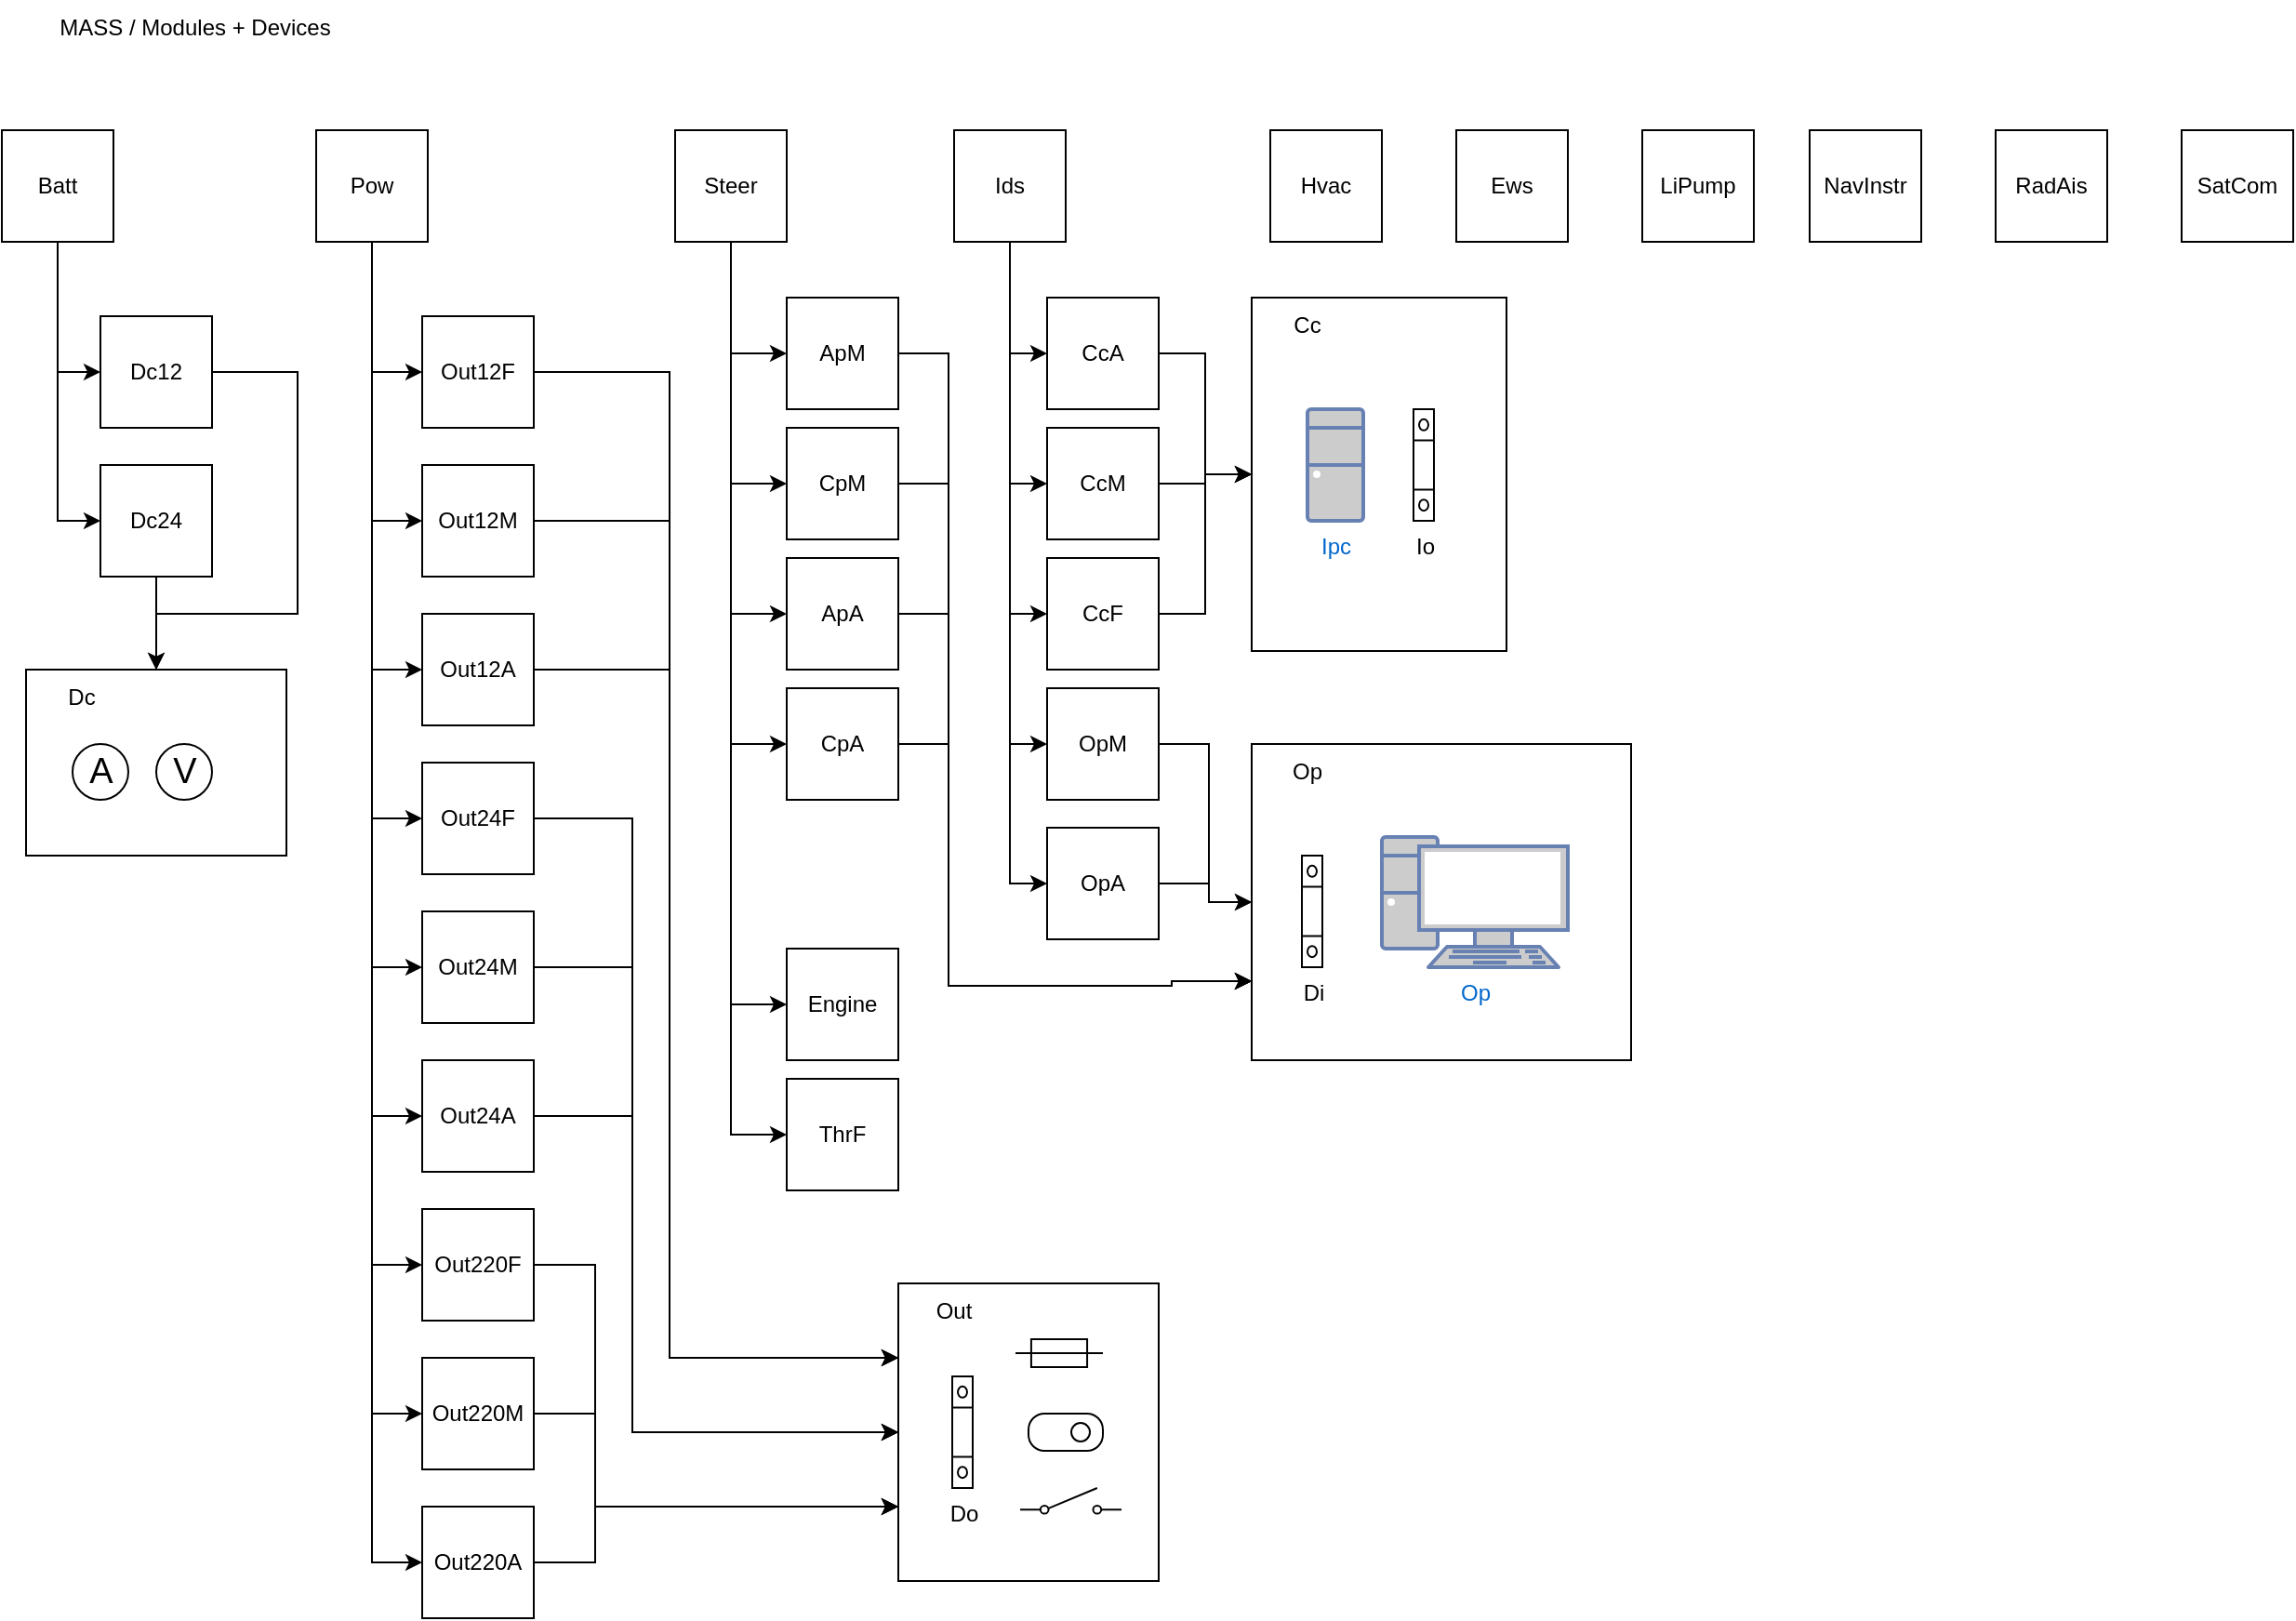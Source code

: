 <mxfile version="24.1.0" type="device" pages="8">
  <diagram id="pdUmA_oP4emonwedDm5J" name="Modules">
    <mxGraphModel dx="2074" dy="1204" grid="1" gridSize="10" guides="1" tooltips="1" connect="1" arrows="1" fold="1" page="1" pageScale="1" pageWidth="1654" pageHeight="1169" math="0" shadow="0">
      <root>
        <mxCell id="0" />
        <mxCell id="1" parent="0" />
        <mxCell id="xCdxIARaHY7E8NRK4Olf-3" value="" style="rounded=0;whiteSpace=wrap;html=1;fillColor=none;imageVerticalAlign=top;imageWidth=24;" parent="1" vertex="1">
          <mxGeometry x="533" y="730" width="140" height="160" as="geometry" />
        </mxCell>
        <mxCell id="xCdxIARaHY7E8NRK4Olf-1" value="" style="rounded=0;whiteSpace=wrap;html=1;fillColor=none;imageVerticalAlign=top;imageWidth=24;" parent="1" vertex="1">
          <mxGeometry x="723" y="200" width="137" height="190" as="geometry" />
        </mxCell>
        <mxCell id="lkkpMYBtgaPFTBh_JmKm-19" style="edgeStyle=orthogonalEdgeStyle;rounded=0;orthogonalLoop=1;jettySize=auto;html=1;entryX=0;entryY=0.5;entryDx=0;entryDy=0;" parent="1" source="aX8ciAgHzRy5dJGe8JHt-1" target="lkkpMYBtgaPFTBh_JmKm-16" edge="1">
          <mxGeometry relative="1" as="geometry" />
        </mxCell>
        <mxCell id="lkkpMYBtgaPFTBh_JmKm-20" style="edgeStyle=orthogonalEdgeStyle;rounded=0;orthogonalLoop=1;jettySize=auto;html=1;entryX=0;entryY=0.5;entryDx=0;entryDy=0;" parent="1" source="aX8ciAgHzRy5dJGe8JHt-1" target="lkkpMYBtgaPFTBh_JmKm-17" edge="1">
          <mxGeometry relative="1" as="geometry" />
        </mxCell>
        <mxCell id="aX8ciAgHzRy5dJGe8JHt-1" value="Batt" style="whiteSpace=wrap;html=1;aspect=fixed;" parent="1" vertex="1">
          <mxGeometry x="51" y="110" width="60" height="60" as="geometry" />
        </mxCell>
        <mxCell id="lkkpMYBtgaPFTBh_JmKm-30" style="edgeStyle=orthogonalEdgeStyle;rounded=0;orthogonalLoop=1;jettySize=auto;html=1;entryX=0;entryY=0.5;entryDx=0;entryDy=0;" parent="1" source="aX8ciAgHzRy5dJGe8JHt-2" target="lkkpMYBtgaPFTBh_JmKm-21" edge="1">
          <mxGeometry relative="1" as="geometry" />
        </mxCell>
        <mxCell id="lkkpMYBtgaPFTBh_JmKm-31" style="edgeStyle=orthogonalEdgeStyle;rounded=0;orthogonalLoop=1;jettySize=auto;html=1;entryX=0;entryY=0.5;entryDx=0;entryDy=0;" parent="1" source="aX8ciAgHzRy5dJGe8JHt-2" target="lkkpMYBtgaPFTBh_JmKm-22" edge="1">
          <mxGeometry relative="1" as="geometry" />
        </mxCell>
        <mxCell id="lkkpMYBtgaPFTBh_JmKm-32" style="edgeStyle=orthogonalEdgeStyle;rounded=0;orthogonalLoop=1;jettySize=auto;html=1;entryX=0;entryY=0.5;entryDx=0;entryDy=0;" parent="1" source="aX8ciAgHzRy5dJGe8JHt-2" target="lkkpMYBtgaPFTBh_JmKm-23" edge="1">
          <mxGeometry relative="1" as="geometry" />
        </mxCell>
        <mxCell id="lkkpMYBtgaPFTBh_JmKm-33" style="edgeStyle=orthogonalEdgeStyle;rounded=0;orthogonalLoop=1;jettySize=auto;html=1;entryX=0;entryY=0.5;entryDx=0;entryDy=0;" parent="1" source="aX8ciAgHzRy5dJGe8JHt-2" target="lkkpMYBtgaPFTBh_JmKm-24" edge="1">
          <mxGeometry relative="1" as="geometry" />
        </mxCell>
        <mxCell id="lkkpMYBtgaPFTBh_JmKm-34" style="edgeStyle=orthogonalEdgeStyle;rounded=0;orthogonalLoop=1;jettySize=auto;html=1;entryX=0;entryY=0.5;entryDx=0;entryDy=0;" parent="1" source="aX8ciAgHzRy5dJGe8JHt-2" target="lkkpMYBtgaPFTBh_JmKm-25" edge="1">
          <mxGeometry relative="1" as="geometry" />
        </mxCell>
        <mxCell id="lkkpMYBtgaPFTBh_JmKm-35" style="edgeStyle=orthogonalEdgeStyle;rounded=0;orthogonalLoop=1;jettySize=auto;html=1;entryX=0;entryY=0.5;entryDx=0;entryDy=0;" parent="1" source="aX8ciAgHzRy5dJGe8JHt-2" target="lkkpMYBtgaPFTBh_JmKm-26" edge="1">
          <mxGeometry relative="1" as="geometry" />
        </mxCell>
        <mxCell id="lkkpMYBtgaPFTBh_JmKm-36" style="edgeStyle=orthogonalEdgeStyle;rounded=0;orthogonalLoop=1;jettySize=auto;html=1;entryX=0;entryY=0.5;entryDx=0;entryDy=0;" parent="1" source="aX8ciAgHzRy5dJGe8JHt-2" target="lkkpMYBtgaPFTBh_JmKm-27" edge="1">
          <mxGeometry relative="1" as="geometry" />
        </mxCell>
        <mxCell id="lkkpMYBtgaPFTBh_JmKm-37" style="edgeStyle=orthogonalEdgeStyle;rounded=0;orthogonalLoop=1;jettySize=auto;html=1;entryX=0;entryY=0.5;entryDx=0;entryDy=0;" parent="1" source="aX8ciAgHzRy5dJGe8JHt-2" target="lkkpMYBtgaPFTBh_JmKm-28" edge="1">
          <mxGeometry relative="1" as="geometry" />
        </mxCell>
        <mxCell id="lkkpMYBtgaPFTBh_JmKm-38" style="edgeStyle=orthogonalEdgeStyle;rounded=0;orthogonalLoop=1;jettySize=auto;html=1;entryX=0;entryY=0.5;entryDx=0;entryDy=0;" parent="1" source="aX8ciAgHzRy5dJGe8JHt-2" target="lkkpMYBtgaPFTBh_JmKm-29" edge="1">
          <mxGeometry relative="1" as="geometry" />
        </mxCell>
        <mxCell id="aX8ciAgHzRy5dJGe8JHt-2" value="Pow" style="whiteSpace=wrap;html=1;aspect=fixed;" parent="1" vertex="1">
          <mxGeometry x="220" y="110" width="60" height="60" as="geometry" />
        </mxCell>
        <mxCell id="lkkpMYBtgaPFTBh_JmKm-12" style="edgeStyle=orthogonalEdgeStyle;rounded=0;orthogonalLoop=1;jettySize=auto;html=1;entryX=0;entryY=0.5;entryDx=0;entryDy=0;" parent="1" source="aX8ciAgHzRy5dJGe8JHt-3" target="lkkpMYBtgaPFTBh_JmKm-8" edge="1">
          <mxGeometry relative="1" as="geometry" />
        </mxCell>
        <mxCell id="lkkpMYBtgaPFTBh_JmKm-13" style="edgeStyle=orthogonalEdgeStyle;rounded=0;orthogonalLoop=1;jettySize=auto;html=1;entryX=0;entryY=0.5;entryDx=0;entryDy=0;exitX=0.5;exitY=1;exitDx=0;exitDy=0;" parent="1" source="aX8ciAgHzRy5dJGe8JHt-3" target="lkkpMYBtgaPFTBh_JmKm-9" edge="1">
          <mxGeometry relative="1" as="geometry">
            <mxPoint x="1050" y="360" as="sourcePoint" />
          </mxGeometry>
        </mxCell>
        <mxCell id="lkkpMYBtgaPFTBh_JmKm-14" style="edgeStyle=orthogonalEdgeStyle;rounded=0;orthogonalLoop=1;jettySize=auto;html=1;entryX=0;entryY=0.5;entryDx=0;entryDy=0;" parent="1" source="aX8ciAgHzRy5dJGe8JHt-3" target="lkkpMYBtgaPFTBh_JmKm-10" edge="1">
          <mxGeometry relative="1" as="geometry" />
        </mxCell>
        <mxCell id="lkkpMYBtgaPFTBh_JmKm-15" style="edgeStyle=orthogonalEdgeStyle;rounded=0;orthogonalLoop=1;jettySize=auto;html=1;entryX=0;entryY=0.5;entryDx=0;entryDy=0;" parent="1" source="aX8ciAgHzRy5dJGe8JHt-3" target="lkkpMYBtgaPFTBh_JmKm-11" edge="1">
          <mxGeometry relative="1" as="geometry" />
        </mxCell>
        <mxCell id="xCdxIARaHY7E8NRK4Olf-30" style="edgeStyle=orthogonalEdgeStyle;rounded=0;orthogonalLoop=1;jettySize=auto;html=1;entryX=0;entryY=0.5;entryDx=0;entryDy=0;" parent="1" source="aX8ciAgHzRy5dJGe8JHt-3" target="xCdxIARaHY7E8NRK4Olf-29" edge="1">
          <mxGeometry relative="1" as="geometry" />
        </mxCell>
        <mxCell id="PfsLmRqn1z3k0Kn9vbJK-2" style="edgeStyle=orthogonalEdgeStyle;rounded=0;orthogonalLoop=1;jettySize=auto;html=1;entryX=0;entryY=0.5;entryDx=0;entryDy=0;exitX=0.5;exitY=1;exitDx=0;exitDy=0;" parent="1" source="lkkpMYBtgaPFTBh_JmKm-3" target="PfsLmRqn1z3k0Kn9vbJK-1" edge="1">
          <mxGeometry relative="1" as="geometry" />
        </mxCell>
        <mxCell id="aX8ciAgHzRy5dJGe8JHt-3" value="Steer" style="whiteSpace=wrap;html=1;aspect=fixed;" parent="1" vertex="1">
          <mxGeometry x="413" y="110" width="60" height="60" as="geometry" />
        </mxCell>
        <mxCell id="aX8ciAgHzRy5dJGe8JHt-4" value="MASS / Modules + Devices" style="text;html=1;strokeColor=none;fillColor=none;align=center;verticalAlign=middle;whiteSpace=wrap;rounded=0;" parent="1" vertex="1">
          <mxGeometry x="80" y="40" width="150" height="30" as="geometry" />
        </mxCell>
        <mxCell id="lkkpMYBtgaPFTBh_JmKm-1" value="Ews" style="whiteSpace=wrap;html=1;aspect=fixed;" parent="1" vertex="1">
          <mxGeometry x="833" y="110" width="60" height="60" as="geometry" />
        </mxCell>
        <mxCell id="lkkpMYBtgaPFTBh_JmKm-2" value="Hvac" style="whiteSpace=wrap;html=1;aspect=fixed;" parent="1" vertex="1">
          <mxGeometry x="733" y="110" width="60" height="60" as="geometry" />
        </mxCell>
        <mxCell id="AP0tYNtoRH-4AGIXd-IU-4" style="edgeStyle=orthogonalEdgeStyle;rounded=0;orthogonalLoop=1;jettySize=auto;html=1;entryX=0;entryY=0.5;entryDx=0;entryDy=0;" parent="1" source="lkkpMYBtgaPFTBh_JmKm-3" target="87YcAg553FHX-fklkODp-2" edge="1">
          <mxGeometry relative="1" as="geometry" />
        </mxCell>
        <mxCell id="AP0tYNtoRH-4AGIXd-IU-5" style="edgeStyle=orthogonalEdgeStyle;rounded=0;orthogonalLoop=1;jettySize=auto;html=1;entryX=0;entryY=0.5;entryDx=0;entryDy=0;" parent="1" source="lkkpMYBtgaPFTBh_JmKm-3" target="87YcAg553FHX-fklkODp-3" edge="1">
          <mxGeometry relative="1" as="geometry" />
        </mxCell>
        <mxCell id="AP0tYNtoRH-4AGIXd-IU-6" style="edgeStyle=orthogonalEdgeStyle;rounded=0;orthogonalLoop=1;jettySize=auto;html=1;entryX=0;entryY=0.5;entryDx=0;entryDy=0;" parent="1" source="lkkpMYBtgaPFTBh_JmKm-3" target="87YcAg553FHX-fklkODp-4" edge="1">
          <mxGeometry relative="1" as="geometry" />
        </mxCell>
        <mxCell id="lkkpMYBtgaPFTBh_JmKm-3" value="Ids" style="whiteSpace=wrap;html=1;aspect=fixed;" parent="1" vertex="1">
          <mxGeometry x="563" y="110" width="60" height="60" as="geometry" />
        </mxCell>
        <mxCell id="lkkpMYBtgaPFTBh_JmKm-4" value="LiPump" style="whiteSpace=wrap;html=1;aspect=fixed;" parent="1" vertex="1">
          <mxGeometry x="933" y="110" width="60" height="60" as="geometry" />
        </mxCell>
        <mxCell id="PfsLmRqn1z3k0Kn9vbJK-5" style="edgeStyle=orthogonalEdgeStyle;rounded=0;orthogonalLoop=1;jettySize=auto;html=1;entryX=0;entryY=0.5;entryDx=0;entryDy=0;exitX=0.5;exitY=1;exitDx=0;exitDy=0;" parent="1" source="lkkpMYBtgaPFTBh_JmKm-3" target="PfsLmRqn1z3k0Kn9vbJK-4" edge="1">
          <mxGeometry relative="1" as="geometry">
            <mxPoint x="583" y="197.5" as="sourcePoint" />
            <mxPoint x="603" y="542.5" as="targetPoint" />
            <Array as="points">
              <mxPoint x="593" y="515" />
            </Array>
          </mxGeometry>
        </mxCell>
        <mxCell id="lkkpMYBtgaPFTBh_JmKm-5" value="NavInstr" style="whiteSpace=wrap;html=1;aspect=fixed;" parent="1" vertex="1">
          <mxGeometry x="1023" y="110" width="60" height="60" as="geometry" />
        </mxCell>
        <mxCell id="lkkpMYBtgaPFTBh_JmKm-6" value="RadAis" style="whiteSpace=wrap;html=1;aspect=fixed;" parent="1" vertex="1">
          <mxGeometry x="1123" y="110" width="60" height="60" as="geometry" />
        </mxCell>
        <mxCell id="lkkpMYBtgaPFTBh_JmKm-7" value="SatCom" style="whiteSpace=wrap;html=1;aspect=fixed;" parent="1" vertex="1">
          <mxGeometry x="1223" y="110" width="60" height="60" as="geometry" />
        </mxCell>
        <mxCell id="lkkpMYBtgaPFTBh_JmKm-8" value="ApM" style="whiteSpace=wrap;html=1;aspect=fixed;" parent="1" vertex="1">
          <mxGeometry x="473" y="200" width="60" height="60" as="geometry" />
        </mxCell>
        <mxCell id="xCdxIARaHY7E8NRK4Olf-33" style="edgeStyle=orthogonalEdgeStyle;rounded=0;orthogonalLoop=1;jettySize=auto;html=1;entryX=0;entryY=0.75;entryDx=0;entryDy=0;" parent="1" source="lkkpMYBtgaPFTBh_JmKm-9" target="xCdxIARaHY7E8NRK4Olf-31" edge="1">
          <mxGeometry relative="1" as="geometry">
            <Array as="points">
              <mxPoint x="560" y="440" />
              <mxPoint x="560" y="570" />
              <mxPoint x="680" y="570" />
              <mxPoint x="680" y="568" />
            </Array>
          </mxGeometry>
        </mxCell>
        <mxCell id="lkkpMYBtgaPFTBh_JmKm-9" value="CpA" style="whiteSpace=wrap;html=1;aspect=fixed;" parent="1" vertex="1">
          <mxGeometry x="473" y="410" width="60" height="60" as="geometry" />
        </mxCell>
        <mxCell id="lkkpMYBtgaPFTBh_JmKm-10" value="Engine" style="whiteSpace=wrap;html=1;aspect=fixed;" parent="1" vertex="1">
          <mxGeometry x="473" y="550" width="60" height="60" as="geometry" />
        </mxCell>
        <mxCell id="lkkpMYBtgaPFTBh_JmKm-11" value="ThrF" style="whiteSpace=wrap;html=1;aspect=fixed;" parent="1" vertex="1">
          <mxGeometry x="473" y="620" width="60" height="60" as="geometry" />
        </mxCell>
        <mxCell id="xCdxIARaHY7E8NRK4Olf-37" style="edgeStyle=orthogonalEdgeStyle;rounded=0;orthogonalLoop=1;jettySize=auto;html=1;entryX=0.5;entryY=0;entryDx=0;entryDy=0;" parent="1" source="lkkpMYBtgaPFTBh_JmKm-16" target="xCdxIARaHY7E8NRK4Olf-14" edge="1">
          <mxGeometry relative="1" as="geometry">
            <Array as="points">
              <mxPoint x="210" y="240" />
              <mxPoint x="210" y="370" />
              <mxPoint x="134" y="370" />
            </Array>
          </mxGeometry>
        </mxCell>
        <mxCell id="lkkpMYBtgaPFTBh_JmKm-16" value="Dc12" style="whiteSpace=wrap;html=1;aspect=fixed;" parent="1" vertex="1">
          <mxGeometry x="104" y="210" width="60" height="60" as="geometry" />
        </mxCell>
        <mxCell id="xCdxIARaHY7E8NRK4Olf-38" style="edgeStyle=orthogonalEdgeStyle;rounded=0;orthogonalLoop=1;jettySize=auto;html=1;entryX=0.5;entryY=0;entryDx=0;entryDy=0;" parent="1" source="lkkpMYBtgaPFTBh_JmKm-17" target="xCdxIARaHY7E8NRK4Olf-14" edge="1">
          <mxGeometry relative="1" as="geometry" />
        </mxCell>
        <mxCell id="lkkpMYBtgaPFTBh_JmKm-17" value="Dc24" style="whiteSpace=wrap;html=1;aspect=fixed;" parent="1" vertex="1">
          <mxGeometry x="104" y="290" width="60" height="60" as="geometry" />
        </mxCell>
        <mxCell id="xCdxIARaHY7E8NRK4Olf-5" style="edgeStyle=orthogonalEdgeStyle;rounded=0;orthogonalLoop=1;jettySize=auto;html=1;entryX=0;entryY=0.25;entryDx=0;entryDy=0;" parent="1" source="lkkpMYBtgaPFTBh_JmKm-21" target="xCdxIARaHY7E8NRK4Olf-3" edge="1">
          <mxGeometry relative="1" as="geometry">
            <Array as="points">
              <mxPoint x="410" y="240" />
              <mxPoint x="410" y="770" />
            </Array>
          </mxGeometry>
        </mxCell>
        <mxCell id="lkkpMYBtgaPFTBh_JmKm-21" value="Out12F" style="whiteSpace=wrap;html=1;aspect=fixed;" parent="1" vertex="1">
          <mxGeometry x="277" y="210" width="60" height="60" as="geometry" />
        </mxCell>
        <mxCell id="xCdxIARaHY7E8NRK4Olf-6" style="edgeStyle=orthogonalEdgeStyle;rounded=0;orthogonalLoop=1;jettySize=auto;html=1;entryX=0;entryY=0.25;entryDx=0;entryDy=0;" parent="1" source="lkkpMYBtgaPFTBh_JmKm-22" target="xCdxIARaHY7E8NRK4Olf-3" edge="1">
          <mxGeometry relative="1" as="geometry">
            <Array as="points">
              <mxPoint x="410" y="320" />
              <mxPoint x="410" y="770" />
            </Array>
          </mxGeometry>
        </mxCell>
        <mxCell id="lkkpMYBtgaPFTBh_JmKm-22" value="Out12M" style="whiteSpace=wrap;html=1;aspect=fixed;" parent="1" vertex="1">
          <mxGeometry x="277" y="290" width="60" height="60" as="geometry" />
        </mxCell>
        <mxCell id="xCdxIARaHY7E8NRK4Olf-7" style="edgeStyle=orthogonalEdgeStyle;rounded=0;orthogonalLoop=1;jettySize=auto;html=1;entryX=0;entryY=0.25;entryDx=0;entryDy=0;" parent="1" source="lkkpMYBtgaPFTBh_JmKm-23" target="xCdxIARaHY7E8NRK4Olf-3" edge="1">
          <mxGeometry relative="1" as="geometry">
            <Array as="points">
              <mxPoint x="410" y="400" />
              <mxPoint x="410" y="770" />
            </Array>
          </mxGeometry>
        </mxCell>
        <mxCell id="lkkpMYBtgaPFTBh_JmKm-23" value="Out12A" style="whiteSpace=wrap;html=1;aspect=fixed;" parent="1" vertex="1">
          <mxGeometry x="277" y="370" width="60" height="60" as="geometry" />
        </mxCell>
        <mxCell id="xCdxIARaHY7E8NRK4Olf-8" style="edgeStyle=orthogonalEdgeStyle;rounded=0;orthogonalLoop=1;jettySize=auto;html=1;entryX=0;entryY=0.5;entryDx=0;entryDy=0;" parent="1" source="lkkpMYBtgaPFTBh_JmKm-24" target="xCdxIARaHY7E8NRK4Olf-3" edge="1">
          <mxGeometry relative="1" as="geometry">
            <Array as="points">
              <mxPoint x="390" y="480" />
              <mxPoint x="390" y="810" />
            </Array>
          </mxGeometry>
        </mxCell>
        <mxCell id="lkkpMYBtgaPFTBh_JmKm-24" value="Out24F" style="whiteSpace=wrap;html=1;aspect=fixed;" parent="1" vertex="1">
          <mxGeometry x="277" y="450" width="60" height="60" as="geometry" />
        </mxCell>
        <mxCell id="xCdxIARaHY7E8NRK4Olf-9" style="edgeStyle=orthogonalEdgeStyle;rounded=0;orthogonalLoop=1;jettySize=auto;html=1;entryX=0;entryY=0.5;entryDx=0;entryDy=0;" parent="1" source="lkkpMYBtgaPFTBh_JmKm-25" target="xCdxIARaHY7E8NRK4Olf-3" edge="1">
          <mxGeometry relative="1" as="geometry">
            <Array as="points">
              <mxPoint x="390" y="560" />
              <mxPoint x="390" y="810" />
            </Array>
          </mxGeometry>
        </mxCell>
        <mxCell id="lkkpMYBtgaPFTBh_JmKm-25" value="Out24M" style="whiteSpace=wrap;html=1;aspect=fixed;" parent="1" vertex="1">
          <mxGeometry x="277" y="530" width="60" height="60" as="geometry" />
        </mxCell>
        <mxCell id="xCdxIARaHY7E8NRK4Olf-10" style="edgeStyle=orthogonalEdgeStyle;rounded=0;orthogonalLoop=1;jettySize=auto;html=1;entryX=0;entryY=0.5;entryDx=0;entryDy=0;" parent="1" source="lkkpMYBtgaPFTBh_JmKm-26" target="xCdxIARaHY7E8NRK4Olf-3" edge="1">
          <mxGeometry relative="1" as="geometry">
            <Array as="points">
              <mxPoint x="390" y="640" />
              <mxPoint x="390" y="810" />
            </Array>
          </mxGeometry>
        </mxCell>
        <mxCell id="lkkpMYBtgaPFTBh_JmKm-26" value="Out24A" style="whiteSpace=wrap;html=1;aspect=fixed;" parent="1" vertex="1">
          <mxGeometry x="277" y="610" width="60" height="60" as="geometry" />
        </mxCell>
        <mxCell id="xCdxIARaHY7E8NRK4Olf-11" style="edgeStyle=orthogonalEdgeStyle;rounded=0;orthogonalLoop=1;jettySize=auto;html=1;entryX=0;entryY=0.75;entryDx=0;entryDy=0;" parent="1" source="lkkpMYBtgaPFTBh_JmKm-27" target="xCdxIARaHY7E8NRK4Olf-3" edge="1">
          <mxGeometry relative="1" as="geometry">
            <Array as="points">
              <mxPoint x="370" y="720" />
              <mxPoint x="370" y="850" />
            </Array>
          </mxGeometry>
        </mxCell>
        <mxCell id="lkkpMYBtgaPFTBh_JmKm-27" value="Out220F" style="whiteSpace=wrap;html=1;aspect=fixed;" parent="1" vertex="1">
          <mxGeometry x="277" y="690" width="60" height="60" as="geometry" />
        </mxCell>
        <mxCell id="xCdxIARaHY7E8NRK4Olf-12" style="edgeStyle=orthogonalEdgeStyle;rounded=0;orthogonalLoop=1;jettySize=auto;html=1;entryX=0;entryY=0.75;entryDx=0;entryDy=0;" parent="1" source="lkkpMYBtgaPFTBh_JmKm-28" target="xCdxIARaHY7E8NRK4Olf-3" edge="1">
          <mxGeometry relative="1" as="geometry">
            <Array as="points">
              <mxPoint x="370" y="800" />
              <mxPoint x="370" y="850" />
            </Array>
          </mxGeometry>
        </mxCell>
        <mxCell id="lkkpMYBtgaPFTBh_JmKm-28" value="Out220M" style="whiteSpace=wrap;html=1;aspect=fixed;" parent="1" vertex="1">
          <mxGeometry x="277" y="770" width="60" height="60" as="geometry" />
        </mxCell>
        <mxCell id="xCdxIARaHY7E8NRK4Olf-13" style="edgeStyle=orthogonalEdgeStyle;rounded=0;orthogonalLoop=1;jettySize=auto;html=1;entryX=0;entryY=0.75;entryDx=0;entryDy=0;" parent="1" source="lkkpMYBtgaPFTBh_JmKm-29" target="xCdxIARaHY7E8NRK4Olf-3" edge="1">
          <mxGeometry relative="1" as="geometry">
            <Array as="points">
              <mxPoint x="370" y="880" />
              <mxPoint x="370" y="850" />
            </Array>
          </mxGeometry>
        </mxCell>
        <mxCell id="lkkpMYBtgaPFTBh_JmKm-29" value="Out220A" style="whiteSpace=wrap;html=1;aspect=fixed;" parent="1" vertex="1">
          <mxGeometry x="277" y="850" width="60" height="60" as="geometry" />
        </mxCell>
        <mxCell id="6tmUtfZfLfO9qMVrgWJH-2" value="Ipc" style="fontColor=#0066CC;verticalAlign=top;verticalLabelPosition=bottom;labelPosition=center;align=center;html=1;outlineConnect=0;fillColor=#CCCCCC;strokeColor=#6881B3;gradientColor=none;gradientDirection=north;strokeWidth=2;shape=mxgraph.networks.desktop_pc;" parent="1" vertex="1">
          <mxGeometry x="753" y="260" width="30" height="60" as="geometry" />
        </mxCell>
        <mxCell id="87YcAg553FHX-fklkODp-1" value="Do" style="verticalLabelPosition=bottom;dashed=0;shadow=0;html=1;align=center;verticalAlign=top;shape=mxgraph.cabinets.terminal_40mm2;" parent="1" vertex="1">
          <mxGeometry x="562" y="780" width="11" height="60" as="geometry" />
        </mxCell>
        <mxCell id="87YcAg553FHX-fklkODp-2" value="CcA" style="whiteSpace=wrap;html=1;aspect=fixed;" parent="1" vertex="1">
          <mxGeometry x="613" y="200" width="60" height="60" as="geometry" />
        </mxCell>
        <mxCell id="87YcAg553FHX-fklkODp-3" value="CcM" style="whiteSpace=wrap;html=1;aspect=fixed;" parent="1" vertex="1">
          <mxGeometry x="613" y="270" width="60" height="60" as="geometry" />
        </mxCell>
        <mxCell id="87YcAg553FHX-fklkODp-4" value="CcF" style="whiteSpace=wrap;html=1;aspect=fixed;" parent="1" vertex="1">
          <mxGeometry x="613" y="340" width="60" height="60" as="geometry" />
        </mxCell>
        <mxCell id="xCdxIARaHY7E8NRK4Olf-2" value="Cc" style="text;html=1;align=center;verticalAlign=middle;whiteSpace=wrap;rounded=0;" parent="1" vertex="1">
          <mxGeometry x="723" y="200" width="60" height="30" as="geometry" />
        </mxCell>
        <mxCell id="xCdxIARaHY7E8NRK4Olf-4" value="Out" style="text;html=1;align=center;verticalAlign=middle;whiteSpace=wrap;rounded=0;" parent="1" vertex="1">
          <mxGeometry x="533" y="730" width="60" height="30" as="geometry" />
        </mxCell>
        <mxCell id="xCdxIARaHY7E8NRK4Olf-14" value="" style="rounded=0;whiteSpace=wrap;html=1;fillColor=none;imageVerticalAlign=top;imageWidth=24;" parent="1" vertex="1">
          <mxGeometry x="64" y="400" width="140" height="100" as="geometry" />
        </mxCell>
        <mxCell id="xCdxIARaHY7E8NRK4Olf-15" value="Dc" style="text;html=1;align=center;verticalAlign=middle;whiteSpace=wrap;rounded=0;" parent="1" vertex="1">
          <mxGeometry x="64" y="400" width="60" height="30" as="geometry" />
        </mxCell>
        <mxCell id="xCdxIARaHY7E8NRK4Olf-19" value="" style="group" parent="1" vertex="1" connectable="0">
          <mxGeometry x="603" y="800" width="40" height="20" as="geometry" />
        </mxCell>
        <mxCell id="xCdxIARaHY7E8NRK4Olf-17" value="" style="rounded=1;whiteSpace=wrap;html=1;arcSize=43;" parent="xCdxIARaHY7E8NRK4Olf-19" vertex="1">
          <mxGeometry width="40" height="20" as="geometry" />
        </mxCell>
        <mxCell id="xCdxIARaHY7E8NRK4Olf-18" value="" style="ellipse;whiteSpace=wrap;html=1;" parent="xCdxIARaHY7E8NRK4Olf-19" vertex="1">
          <mxGeometry x="23" y="5" width="10" height="10" as="geometry" />
        </mxCell>
        <mxCell id="xCdxIARaHY7E8NRK4Olf-21" value="" style="html=1;shape=mxgraph.electrical.electro-mechanical.singleSwitch;aspect=fixed;elSwitchState=off;" parent="1" vertex="1">
          <mxGeometry x="598.5" y="840" width="54.5" height="14.53" as="geometry" />
        </mxCell>
        <mxCell id="xCdxIARaHY7E8NRK4Olf-22" value="" style="pointerEvents=1;verticalLabelPosition=bottom;shadow=0;dashed=0;align=center;html=1;verticalAlign=top;shape=mxgraph.electrical.miscellaneous.fuse_2;" parent="1" vertex="1">
          <mxGeometry x="596" y="760" width="47" height="15" as="geometry" />
        </mxCell>
        <mxCell id="xCdxIARaHY7E8NRK4Olf-23" style="edgeStyle=orthogonalEdgeStyle;rounded=0;orthogonalLoop=1;jettySize=auto;html=1;entryX=0;entryY=0.5;entryDx=0;entryDy=0;" parent="1" source="87YcAg553FHX-fklkODp-2" target="xCdxIARaHY7E8NRK4Olf-1" edge="1">
          <mxGeometry relative="1" as="geometry">
            <mxPoint x="710" y="250" as="targetPoint" />
          </mxGeometry>
        </mxCell>
        <mxCell id="xCdxIARaHY7E8NRK4Olf-24" style="edgeStyle=orthogonalEdgeStyle;rounded=0;orthogonalLoop=1;jettySize=auto;html=1;entryX=0;entryY=0.5;entryDx=0;entryDy=0;" parent="1" source="87YcAg553FHX-fklkODp-3" target="xCdxIARaHY7E8NRK4Olf-1" edge="1">
          <mxGeometry relative="1" as="geometry">
            <mxPoint x="700" y="200" as="targetPoint" />
          </mxGeometry>
        </mxCell>
        <mxCell id="xCdxIARaHY7E8NRK4Olf-25" style="edgeStyle=orthogonalEdgeStyle;rounded=0;orthogonalLoop=1;jettySize=auto;html=1;entryX=0;entryY=0.5;entryDx=0;entryDy=0;" parent="1" source="87YcAg553FHX-fklkODp-4" target="xCdxIARaHY7E8NRK4Olf-1" edge="1">
          <mxGeometry relative="1" as="geometry" />
        </mxCell>
        <mxCell id="xCdxIARaHY7E8NRK4Olf-26" value="A" style="verticalLabelPosition=middle;shadow=0;dashed=0;align=center;html=1;verticalAlign=middle;strokeWidth=1;shape=ellipse;aspect=fixed;fontSize=19;" parent="1" vertex="1">
          <mxGeometry x="89" y="440" width="30" height="30" as="geometry" />
        </mxCell>
        <mxCell id="xCdxIARaHY7E8NRK4Olf-27" value="V" style="verticalLabelPosition=middle;shadow=0;dashed=0;align=center;html=1;verticalAlign=middle;strokeWidth=1;shape=ellipse;aspect=fixed;fontSize=19;" parent="1" vertex="1">
          <mxGeometry x="134" y="440" width="30" height="30" as="geometry" />
        </mxCell>
        <mxCell id="xCdxIARaHY7E8NRK4Olf-34" style="edgeStyle=orthogonalEdgeStyle;rounded=0;orthogonalLoop=1;jettySize=auto;html=1;entryX=0;entryY=0.75;entryDx=0;entryDy=0;" parent="1" source="xCdxIARaHY7E8NRK4Olf-29" target="xCdxIARaHY7E8NRK4Olf-31" edge="1">
          <mxGeometry relative="1" as="geometry">
            <Array as="points">
              <mxPoint x="560" y="300" />
              <mxPoint x="560" y="570" />
              <mxPoint x="680" y="570" />
              <mxPoint x="680" y="568" />
            </Array>
          </mxGeometry>
        </mxCell>
        <mxCell id="xCdxIARaHY7E8NRK4Olf-29" value="CpM" style="whiteSpace=wrap;html=1;aspect=fixed;" parent="1" vertex="1">
          <mxGeometry x="473" y="270" width="60" height="60" as="geometry" />
        </mxCell>
        <mxCell id="xCdxIARaHY7E8NRK4Olf-31" value="" style="rounded=0;whiteSpace=wrap;html=1;fillColor=none;imageVerticalAlign=top;imageWidth=24;" parent="1" vertex="1">
          <mxGeometry x="723" y="440" width="204" height="170" as="geometry" />
        </mxCell>
        <mxCell id="xCdxIARaHY7E8NRK4Olf-32" value="Op" style="text;html=1;align=center;verticalAlign=middle;whiteSpace=wrap;rounded=0;" parent="1" vertex="1">
          <mxGeometry x="723" y="440" width="60" height="30" as="geometry" />
        </mxCell>
        <mxCell id="xCdxIARaHY7E8NRK4Olf-35" value="Di" style="verticalLabelPosition=bottom;dashed=0;shadow=0;html=1;align=center;verticalAlign=top;shape=mxgraph.cabinets.terminal_40mm2;" parent="1" vertex="1">
          <mxGeometry x="750" y="500" width="11" height="60" as="geometry" />
        </mxCell>
        <mxCell id="xCdxIARaHY7E8NRK4Olf-36" value="Io" style="verticalLabelPosition=bottom;dashed=0;shadow=0;html=1;align=center;verticalAlign=top;shape=mxgraph.cabinets.terminal_40mm2;" parent="1" vertex="1">
          <mxGeometry x="810" y="260" width="11" height="60" as="geometry" />
        </mxCell>
        <mxCell id="1_xl6Pcl2jQh3NpZXYP3-1" value="Op" style="fontColor=#0066CC;verticalAlign=top;verticalLabelPosition=bottom;labelPosition=center;align=center;html=1;outlineConnect=0;fillColor=#CCCCCC;strokeColor=#6881B3;gradientColor=none;gradientDirection=north;strokeWidth=2;shape=mxgraph.networks.pc;" parent="1" vertex="1">
          <mxGeometry x="793" y="490" width="100" height="70" as="geometry" />
        </mxCell>
        <mxCell id="hT9-dknIvurL6R0AjJYX-5" style="edgeStyle=orthogonalEdgeStyle;rounded=0;orthogonalLoop=1;jettySize=auto;html=1;entryX=0;entryY=0.75;entryDx=0;entryDy=0;" parent="1" source="hT9-dknIvurL6R0AjJYX-2" target="xCdxIARaHY7E8NRK4Olf-31" edge="1">
          <mxGeometry relative="1" as="geometry">
            <Array as="points">
              <mxPoint x="560" y="370" />
              <mxPoint x="560" y="570" />
              <mxPoint x="680" y="570" />
              <mxPoint x="680" y="568" />
            </Array>
          </mxGeometry>
        </mxCell>
        <mxCell id="hT9-dknIvurL6R0AjJYX-2" value="ApA" style="whiteSpace=wrap;html=1;aspect=fixed;" parent="1" vertex="1">
          <mxGeometry x="473" y="340" width="60" height="60" as="geometry" />
        </mxCell>
        <mxCell id="hT9-dknIvurL6R0AjJYX-3" style="edgeStyle=orthogonalEdgeStyle;rounded=0;orthogonalLoop=1;jettySize=auto;html=1;entryX=0;entryY=0.5;entryDx=0;entryDy=0;exitX=0.5;exitY=1;exitDx=0;exitDy=0;" parent="1" source="aX8ciAgHzRy5dJGe8JHt-3" target="hT9-dknIvurL6R0AjJYX-2" edge="1">
          <mxGeometry relative="1" as="geometry">
            <Array as="points">
              <mxPoint x="443" y="370" />
            </Array>
            <mxPoint x="1063" y="180" as="sourcePoint" />
            <mxPoint x="1100" y="285" as="targetPoint" />
          </mxGeometry>
        </mxCell>
        <mxCell id="hT9-dknIvurL6R0AjJYX-4" style="edgeStyle=orthogonalEdgeStyle;rounded=0;orthogonalLoop=1;jettySize=auto;html=1;entryX=0;entryY=0.75;entryDx=0;entryDy=0;exitX=1;exitY=0.5;exitDx=0;exitDy=0;" parent="1" source="lkkpMYBtgaPFTBh_JmKm-8" target="xCdxIARaHY7E8NRK4Olf-31" edge="1">
          <mxGeometry relative="1" as="geometry">
            <mxPoint x="543" y="410" as="sourcePoint" />
            <mxPoint x="606" y="615" as="targetPoint" />
            <Array as="points">
              <mxPoint x="560" y="230" />
              <mxPoint x="560" y="570" />
              <mxPoint x="680" y="570" />
              <mxPoint x="680" y="568" />
            </Array>
          </mxGeometry>
        </mxCell>
        <mxCell id="5RzYjp6B0yKxtIk8l5bb-1" style="edgeStyle=orthogonalEdgeStyle;rounded=0;orthogonalLoop=1;jettySize=auto;html=1;entryX=0;entryY=0.5;entryDx=0;entryDy=0;" parent="1" source="PfsLmRqn1z3k0Kn9vbJK-1" target="xCdxIARaHY7E8NRK4Olf-31" edge="1">
          <mxGeometry relative="1" as="geometry">
            <Array as="points">
              <mxPoint x="700" y="440" />
              <mxPoint x="700" y="525" />
            </Array>
          </mxGeometry>
        </mxCell>
        <mxCell id="PfsLmRqn1z3k0Kn9vbJK-1" value="OpM" style="whiteSpace=wrap;html=1;aspect=fixed;" parent="1" vertex="1">
          <mxGeometry x="613" y="410" width="60" height="60" as="geometry" />
        </mxCell>
        <mxCell id="PfsLmRqn1z3k0Kn9vbJK-6" style="edgeStyle=orthogonalEdgeStyle;rounded=0;orthogonalLoop=1;jettySize=auto;html=1;entryX=0;entryY=0.5;entryDx=0;entryDy=0;" parent="1" source="PfsLmRqn1z3k0Kn9vbJK-4" target="xCdxIARaHY7E8NRK4Olf-31" edge="1">
          <mxGeometry relative="1" as="geometry">
            <Array as="points">
              <mxPoint x="700" y="515" />
              <mxPoint x="700" y="525" />
            </Array>
          </mxGeometry>
        </mxCell>
        <mxCell id="PfsLmRqn1z3k0Kn9vbJK-4" value="OpA" style="whiteSpace=wrap;html=1;aspect=fixed;" parent="1" vertex="1">
          <mxGeometry x="613" y="485" width="60" height="60" as="geometry" />
        </mxCell>
      </root>
    </mxGraphModel>
  </diagram>
  <diagram name="Ids" id="kYtFVdx2dzl82-2uCIb2">
    <mxGraphModel dx="2074" dy="1204" grid="1" gridSize="10" guides="1" tooltips="1" connect="1" arrows="1" fold="1" page="1" pageScale="1" pageWidth="1654" pageHeight="1169" background="none" math="0" shadow="0">
      <root>
        <mxCell id="2r-W6Xt-qZgEsyNh9Fwj-0" />
        <mxCell id="2r-W6Xt-qZgEsyNh9Fwj-1" parent="2r-W6Xt-qZgEsyNh9Fwj-0" />
        <mxCell id="2r-W6Xt-qZgEsyNh9Fwj-2" value="MASS/Ids - Activity" style="text;html=1;strokeColor=none;fillColor=none;align=left;verticalAlign=middle;whiteSpace=wrap;rounded=0;" parent="2r-W6Xt-qZgEsyNh9Fwj-1" vertex="1">
          <mxGeometry x="39" y="21" width="121" height="30" as="geometry" />
        </mxCell>
        <mxCell id="2r-W6Xt-qZgEsyNh9Fwj-3" value="IdsProgOperate" style="swimlane;whiteSpace=wrap;fontSize=9;" parent="2r-W6Xt-qZgEsyNh9Fwj-1" vertex="1">
          <mxGeometry x="39" y="51" width="591" height="489" as="geometry" />
        </mxCell>
        <mxCell id="2r-W6Xt-qZgEsyNh9Fwj-4" style="edgeStyle=orthogonalEdgeStyle;rounded=0;orthogonalLoop=1;jettySize=auto;html=1;entryX=0;entryY=0.5;entryDx=0;entryDy=0;fontSize=9;" parent="2r-W6Xt-qZgEsyNh9Fwj-3" source="2r-W6Xt-qZgEsyNh9Fwj-5" target="2r-W6Xt-qZgEsyNh9Fwj-10" edge="1">
          <mxGeometry relative="1" as="geometry" />
        </mxCell>
        <mxCell id="2r-W6Xt-qZgEsyNh9Fwj-5" value="" style="ellipse;shape=startState;fillColor=#000000;strokeColor=#ff0000;fontSize=9;" parent="2r-W6Xt-qZgEsyNh9Fwj-3" vertex="1">
          <mxGeometry x="21" y="79" width="30" height="30" as="geometry" />
        </mxCell>
        <mxCell id="2r-W6Xt-qZgEsyNh9Fwj-9" style="edgeStyle=orthogonalEdgeStyle;rounded=0;orthogonalLoop=1;jettySize=auto;html=1;entryX=0;entryY=0.5;entryDx=0;entryDy=0;" parent="2r-W6Xt-qZgEsyNh9Fwj-3" source="2r-W6Xt-qZgEsyNh9Fwj-10" target="2r-W6Xt-qZgEsyNh9Fwj-11" edge="1">
          <mxGeometry relative="1" as="geometry" />
        </mxCell>
        <mxCell id="2r-W6Xt-qZgEsyNh9Fwj-10" value="Run" style="align=left;fontSize=9;fillColor=#d5e8d4;strokeColor=#82b366;" parent="2r-W6Xt-qZgEsyNh9Fwj-3" vertex="1">
          <mxGeometry x="101" y="59" width="230" height="70" as="geometry" />
        </mxCell>
        <mxCell id="2r-W6Xt-qZgEsyNh9Fwj-11" value="DataCpIds&#xa;SendMethod&#xa;-----------------&#xa;OnUpdateHeartbeatPow&#xa;OnUpdateHeartbeatSteer" style="fontStyle=0;align=left;fontSize=9;" parent="2r-W6Xt-qZgEsyNh9Fwj-3" vertex="1">
          <mxGeometry x="371" y="59" width="140" height="70" as="geometry" />
        </mxCell>
        <mxCell id="2r-W6Xt-qZgEsyNh9Fwj-12" style="edgeStyle=orthogonalEdgeStyle;rounded=0;orthogonalLoop=1;jettySize=auto;html=1;entryX=0;entryY=0.5;entryDx=0;entryDy=0;" parent="2r-W6Xt-qZgEsyNh9Fwj-3" source="2r-W6Xt-qZgEsyNh9Fwj-13" target="2r-W6Xt-qZgEsyNh9Fwj-14" edge="1">
          <mxGeometry relative="1" as="geometry" />
        </mxCell>
        <mxCell id="2r-W6Xt-qZgEsyNh9Fwj-13" value="PowCommandPanel, SteerCommandPanel&#xa;OnGraphicsEvent&#xa;------------------------&#xa;ButtTakeRequest, Clicked&#xa;ButtRelease, Clicked" style="align=left;fillColor=#d5e8d4;strokeColor=#82b366;fontSize=9;" parent="2r-W6Xt-qZgEsyNh9Fwj-3" vertex="1">
          <mxGeometry x="101" y="159" width="230" height="81" as="geometry" />
        </mxCell>
        <mxCell id="2r-W6Xt-qZgEsyNh9Fwj-14" value="DataCpIds&#xa;SendMethod&#xa;-----------------&#xa;TakeCommandPow&#xa;ReleaseCommandPow&#xa;TakeCommandSteer&#xa;ReleaseCommandSteer" style="fontStyle=0;align=left;fontSize=9;" parent="2r-W6Xt-qZgEsyNh9Fwj-3" vertex="1">
          <mxGeometry x="371" y="159" width="140" height="81" as="geometry" />
        </mxCell>
        <mxCell id="2r-W6Xt-qZgEsyNh9Fwj-15" style="edgeStyle=orthogonalEdgeStyle;rounded=0;orthogonalLoop=1;jettySize=auto;html=1;entryX=1;entryY=0.5;entryDx=0;entryDy=0;" parent="2r-W6Xt-qZgEsyNh9Fwj-3" source="2r-W6Xt-qZgEsyNh9Fwj-16" target="2r-W6Xt-qZgEsyNh9Fwj-17" edge="1">
          <mxGeometry relative="1" as="geometry" />
        </mxCell>
        <mxCell id="2r-W6Xt-qZgEsyNh9Fwj-16" value="DataCpIds&#xa;OnRecvEvent&#xa;--------------&#xa;OnChangeCommandPow&#xa;OnChangeCommandSteer" style="align=left;fillColor=#d5e8d4;strokeColor=#82b366;fontSize=9;" parent="2r-W6Xt-qZgEsyNh9Fwj-3" vertex="1">
          <mxGeometry x="371" y="251" width="140" height="70" as="geometry" />
        </mxCell>
        <mxCell id="2r-W6Xt-qZgEsyNh9Fwj-17" value="PowCommandPanel, SteerCommandPanel&#xa;SetValueVar&#xa;------------------------&#xa;TextCommandStatus, ValueEnumID" style="align=left;fontSize=9;" parent="2r-W6Xt-qZgEsyNh9Fwj-3" vertex="1">
          <mxGeometry x="101" y="251" width="230" height="70" as="geometry" />
        </mxCell>
        <mxCell id="2r-W6Xt-qZgEsyNh9Fwj-30" style="edgeStyle=orthogonalEdgeStyle;rounded=0;orthogonalLoop=1;jettySize=auto;html=1;entryX=1;entryY=0.5;entryDx=0;entryDy=0;" parent="2r-W6Xt-qZgEsyNh9Fwj-3" source="2r-W6Xt-qZgEsyNh9Fwj-31" target="2r-W6Xt-qZgEsyNh9Fwj-34" edge="1">
          <mxGeometry relative="1" as="geometry">
            <Array as="points">
              <mxPoint x="933" y="286" />
            </Array>
          </mxGeometry>
        </mxCell>
        <mxCell id="2r-W6Xt-qZgEsyNh9Fwj-31" value="Function&#xa;-----------------&#xa;OnRecvTakeCommandPow()&#xa;OnRecvTakeCommandSteer()" style="fontStyle=0;align=left;fontSize=9;" parent="2r-W6Xt-qZgEsyNh9Fwj-3" vertex="1">
          <mxGeometry x="868" y="159" width="130" height="81" as="geometry" />
        </mxCell>
        <mxCell id="2r-W6Xt-qZgEsyNh9Fwj-32" style="edgeStyle=orthogonalEdgeStyle;rounded=0;orthogonalLoop=1;jettySize=auto;html=1;entryX=0;entryY=0.5;entryDx=0;entryDy=0;" parent="2r-W6Xt-qZgEsyNh9Fwj-3" source="2r-W6Xt-qZgEsyNh9Fwj-33" target="2r-W6Xt-qZgEsyNh9Fwj-31" edge="1">
          <mxGeometry relative="1" as="geometry">
            <mxPoint x="861" y="269" as="targetPoint" />
          </mxGeometry>
        </mxCell>
        <mxCell id="2r-W6Xt-qZgEsyNh9Fwj-33" value="DataCpIds&#xa;OnRecvMethod&#xa;--------------&#xa;TakeCommandPow&#xa;ReleaseCommandPow&#xa;TakeCommandSteer&#xa;ReleaseCommandSteer" style="align=left;fillColor=#d5e8d4;strokeColor=#82b366;fontSize=9;" parent="2r-W6Xt-qZgEsyNh9Fwj-3" vertex="1">
          <mxGeometry x="678" y="159" width="140" height="81" as="geometry" />
        </mxCell>
        <mxCell id="2r-W6Xt-qZgEsyNh9Fwj-34" value="DataCpIds&#xa;SendEvent&#xa;-----------------&#xa;OnChangeCommandPow&#xa;OnChangeCommandSteer" style="fontStyle=0;align=left;fontSize=9;" parent="2r-W6Xt-qZgEsyNh9Fwj-3" vertex="1">
          <mxGeometry x="678" y="251" width="140" height="70" as="geometry" />
        </mxCell>
        <mxCell id="2r-W6Xt-qZgEsyNh9Fwj-37" style="edgeStyle=orthogonalEdgeStyle;rounded=0;orthogonalLoop=1;jettySize=auto;html=1;entryX=0;entryY=0.5;entryDx=0;entryDy=0;" parent="2r-W6Xt-qZgEsyNh9Fwj-3" source="2r-W6Xt-qZgEsyNh9Fwj-14" target="2r-W6Xt-qZgEsyNh9Fwj-33" edge="1">
          <mxGeometry relative="1" as="geometry" />
        </mxCell>
        <mxCell id="2r-W6Xt-qZgEsyNh9Fwj-38" style="edgeStyle=orthogonalEdgeStyle;rounded=0;orthogonalLoop=1;jettySize=auto;html=1;entryX=1;entryY=0.5;entryDx=0;entryDy=0;" parent="2r-W6Xt-qZgEsyNh9Fwj-3" source="2r-W6Xt-qZgEsyNh9Fwj-34" target="2r-W6Xt-qZgEsyNh9Fwj-16" edge="1">
          <mxGeometry relative="1" as="geometry" />
        </mxCell>
        <mxCell id="2r-W6Xt-qZgEsyNh9Fwj-18" value="IdsProgControl" style="swimlane;whiteSpace=wrap;fontSize=9;" parent="2r-W6Xt-qZgEsyNh9Fwj-1" vertex="1">
          <mxGeometry x="667" y="51" width="622" height="489" as="geometry" />
        </mxCell>
        <mxCell id="2r-W6Xt-qZgEsyNh9Fwj-19" style="edgeStyle=orthogonalEdgeStyle;rounded=0;orthogonalLoop=1;jettySize=auto;html=1;entryX=0;entryY=0.5;entryDx=0;entryDy=0;" parent="2r-W6Xt-qZgEsyNh9Fwj-18" source="2r-W6Xt-qZgEsyNh9Fwj-20" target="2r-W6Xt-qZgEsyNh9Fwj-22" edge="1">
          <mxGeometry relative="1" as="geometry" />
        </mxCell>
        <mxCell id="2r-W6Xt-qZgEsyNh9Fwj-20" value="OnRecvMethod&#xa;-----------------&#xa;OnUpdateHeartbeatPow&#xa;OnUpdateHeartbeatSteer" style="fontStyle=0;align=left;fillColor=#d5e8d4;strokeColor=#82b366;fontSize=9;" parent="2r-W6Xt-qZgEsyNh9Fwj-18" vertex="1">
          <mxGeometry x="50" y="59" width="140" height="70" as="geometry" />
        </mxCell>
        <mxCell id="2r-W6Xt-qZgEsyNh9Fwj-22" value="Function&#xa;-----------------&#xa;OnRecvHeartbeat" style="fontStyle=0;align=left;fontSize=9;" parent="2r-W6Xt-qZgEsyNh9Fwj-18" vertex="1">
          <mxGeometry x="240" y="59" width="130" height="70" as="geometry" />
        </mxCell>
        <mxCell id="2r-W6Xt-qZgEsyNh9Fwj-24" style="edgeStyle=orthogonalEdgeStyle;rounded=0;orthogonalLoop=1;jettySize=auto;html=1;entryX=0.5;entryY=0;entryDx=0;entryDy=0;fontSize=9;" parent="2r-W6Xt-qZgEsyNh9Fwj-18" source="2r-W6Xt-qZgEsyNh9Fwj-25" target="2r-W6Xt-qZgEsyNh9Fwj-29" edge="1">
          <mxGeometry relative="1" as="geometry" />
        </mxCell>
        <mxCell id="2r-W6Xt-qZgEsyNh9Fwj-25" value="" style="ellipse;shape=startState;fillColor=#000000;strokeColor=#ff0000;fontSize=9;" parent="2r-W6Xt-qZgEsyNh9Fwj-18" vertex="1">
          <mxGeometry x="477" y="59" width="30" height="30" as="geometry" />
        </mxCell>
        <mxCell id="2r-W6Xt-qZgEsyNh9Fwj-29" value="OnTick" style="align=left;fillColor=#d5e8d4;strokeColor=#82b366;fontSize=9;" parent="2r-W6Xt-qZgEsyNh9Fwj-18" vertex="1">
          <mxGeometry x="422" y="119" width="140" height="38" as="geometry" />
        </mxCell>
        <mxCell id="2r-W6Xt-qZgEsyNh9Fwj-35" style="edgeStyle=orthogonalEdgeStyle;rounded=0;orthogonalLoop=1;jettySize=auto;html=1;entryX=0;entryY=0.5;entryDx=0;entryDy=0;" parent="2r-W6Xt-qZgEsyNh9Fwj-1" source="2r-W6Xt-qZgEsyNh9Fwj-11" target="2r-W6Xt-qZgEsyNh9Fwj-20" edge="1">
          <mxGeometry relative="1" as="geometry" />
        </mxCell>
      </root>
    </mxGraphModel>
  </diagram>
  <diagram name="Batt" id="-9cAaAJpiuq6_df3N7qk">
    <mxGraphModel dx="1728" dy="1003" grid="1" gridSize="10" guides="1" tooltips="1" connect="1" arrows="1" fold="1" page="1" pageScale="1" pageWidth="1654" pageHeight="1169" background="none" math="0" shadow="0">
      <root>
        <mxCell id="l0dGN71AvrSPl_bWFmTD-0" />
        <mxCell id="l0dGN71AvrSPl_bWFmTD-1" parent="l0dGN71AvrSPl_bWFmTD-0" />
        <mxCell id="rOAXNb_KGf3c7qNu3Za7-0" value="MASS/Batt - Activity" style="text;html=1;strokeColor=none;fillColor=none;align=left;verticalAlign=middle;whiteSpace=wrap;rounded=0;" parent="l0dGN71AvrSPl_bWFmTD-1" vertex="1">
          <mxGeometry x="39" y="21" width="121" height="30" as="geometry" />
        </mxCell>
        <mxCell id="A-t7Gf3BQNng3569a5ie-0" value="BattProgMonitor" style="swimlane;whiteSpace=wrap;fontSize=9;" parent="l0dGN71AvrSPl_bWFmTD-1" vertex="1">
          <mxGeometry x="39" y="51" width="600" height="299" as="geometry" />
        </mxCell>
        <mxCell id="A-t7Gf3BQNng3569a5ie-1" style="edgeStyle=orthogonalEdgeStyle;rounded=0;orthogonalLoop=1;jettySize=auto;html=1;entryX=0;entryY=0.5;entryDx=0;entryDy=0;fontSize=9;" parent="A-t7Gf3BQNng3569a5ie-0" source="A-t7Gf3BQNng3569a5ie-2" target="A-t7Gf3BQNng3569a5ie-26" edge="1">
          <mxGeometry relative="1" as="geometry" />
        </mxCell>
        <mxCell id="A-t7Gf3BQNng3569a5ie-2" value="" style="ellipse;shape=startState;fillColor=#000000;strokeColor=#ff0000;fontSize=9;" parent="A-t7Gf3BQNng3569a5ie-0" vertex="1">
          <mxGeometry x="21" y="79" width="30" height="30" as="geometry" />
        </mxCell>
        <mxCell id="A-t7Gf3BQNng3569a5ie-20" style="edgeStyle=orthogonalEdgeStyle;rounded=0;orthogonalLoop=1;jettySize=auto;html=1;entryX=1;entryY=0.5;entryDx=0;entryDy=0;fontSize=9;" parent="A-t7Gf3BQNng3569a5ie-0" source="A-t7Gf3BQNng3569a5ie-21" target="A-t7Gf3BQNng3569a5ie-23" edge="1">
          <mxGeometry relative="1" as="geometry" />
        </mxCell>
        <mxCell id="A-t7Gf3BQNng3569a5ie-21" value="BattData&#xa;ReceiveData()&#xa;-------------------&#xa;ResponseBattData" style="fontStyle=0;align=left;fillColor=#d5e8d4;strokeColor=#82b366;fontSize=9;" parent="A-t7Gf3BQNng3569a5ie-0" vertex="1">
          <mxGeometry x="371" y="142" width="140" height="120" as="geometry" />
        </mxCell>
        <mxCell id="A-t7Gf3BQNng3569a5ie-23" value="BattChargingPanel&#xa;SetData&#xa;------------------------&#xa;InstrChargeInputVolt, Text&#xa;ShapeActiveCharge12V, TypeColor&#xa;ShapeActiveCharge24V, TypeColor" style="align=left;fontSize=9;" parent="A-t7Gf3BQNng3569a5ie-0" vertex="1">
          <mxGeometry x="101" y="142" width="230" height="120" as="geometry" />
        </mxCell>
        <mxCell id="A-t7Gf3BQNng3569a5ie-25" style="edgeStyle=orthogonalEdgeStyle;rounded=0;orthogonalLoop=1;jettySize=auto;html=1;entryX=0;entryY=0.5;entryDx=0;entryDy=0;" parent="A-t7Gf3BQNng3569a5ie-0" source="A-t7Gf3BQNng3569a5ie-26" target="A-t7Gf3BQNng3569a5ie-27" edge="1">
          <mxGeometry relative="1" as="geometry" />
        </mxCell>
        <mxCell id="A-t7Gf3BQNng3569a5ie-26" value="Run" style="align=left;fontSize=9;fillColor=#d5e8d4;strokeColor=#82b366;" parent="A-t7Gf3BQNng3569a5ie-0" vertex="1">
          <mxGeometry x="101" y="59" width="230" height="70" as="geometry" />
        </mxCell>
        <mxCell id="A-t7Gf3BQNng3569a5ie-27" value="BattData&#xa;SendData()&#xa;-----------------&#xa;RequestBattData" style="fontStyle=0;align=left;fontSize=9;" parent="A-t7Gf3BQNng3569a5ie-0" vertex="1">
          <mxGeometry x="371" y="59" width="140" height="70" as="geometry" />
        </mxCell>
        <mxCell id="A-t7Gf3BQNng3569a5ie-28" value="BattProgSensor" style="swimlane;whiteSpace=wrap;fontSize=9;" parent="l0dGN71AvrSPl_bWFmTD-1" vertex="1">
          <mxGeometry x="667" y="51" width="622" height="299" as="geometry" />
        </mxCell>
        <mxCell id="A-t7Gf3BQNng3569a5ie-49" style="edgeStyle=orthogonalEdgeStyle;rounded=0;orthogonalLoop=1;jettySize=auto;html=1;entryX=0;entryY=0.5;entryDx=0;entryDy=0;" parent="A-t7Gf3BQNng3569a5ie-28" source="A-t7Gf3BQNng3569a5ie-50" target="A-t7Gf3BQNng3569a5ie-52" edge="1">
          <mxGeometry relative="1" as="geometry" />
        </mxCell>
        <mxCell id="A-t7Gf3BQNng3569a5ie-50" value="BattData&#xa;ReceiveData()&#xa;-----------------&#xa;RequestBattData" style="fontStyle=0;align=left;fillColor=#d5e8d4;strokeColor=#82b366;fontSize=9;" parent="A-t7Gf3BQNng3569a5ie-28" vertex="1">
          <mxGeometry x="50" y="59" width="140" height="70" as="geometry" />
        </mxCell>
        <mxCell id="A-t7Gf3BQNng3569a5ie-51" style="edgeStyle=orthogonalEdgeStyle;rounded=0;orthogonalLoop=1;jettySize=auto;html=1;entryX=1;entryY=0.5;entryDx=0;entryDy=0;" parent="A-t7Gf3BQNng3569a5ie-28" source="A-t7Gf3BQNng3569a5ie-52" target="A-t7Gf3BQNng3569a5ie-53" edge="1">
          <mxGeometry relative="1" as="geometry">
            <Array as="points">
              <mxPoint x="305" y="202" />
            </Array>
          </mxGeometry>
        </mxCell>
        <mxCell id="A-t7Gf3BQNng3569a5ie-52" value="Function&#xa;-----------------&#xa;OnRecvRequest" style="fontStyle=0;align=left;fontSize=9;" parent="A-t7Gf3BQNng3569a5ie-28" vertex="1">
          <mxGeometry x="240" y="59" width="130" height="70" as="geometry" />
        </mxCell>
        <mxCell id="A-t7Gf3BQNng3569a5ie-53" value="&#xa;BattData&#xa;SendData()&#xa;-----------------&#xa;ResponseBattData" style="fontStyle=0;align=left;fontSize=9;" parent="A-t7Gf3BQNng3569a5ie-28" vertex="1">
          <mxGeometry x="50" y="142" width="140" height="120" as="geometry" />
        </mxCell>
        <mxCell id="A-t7Gf3BQNng3569a5ie-29" style="edgeStyle=orthogonalEdgeStyle;rounded=0;orthogonalLoop=1;jettySize=auto;html=1;entryX=0.5;entryY=0;entryDx=0;entryDy=0;fontSize=9;" parent="A-t7Gf3BQNng3569a5ie-28" source="A-t7Gf3BQNng3569a5ie-30" target="A-t7Gf3BQNng3569a5ie-47" edge="1">
          <mxGeometry relative="1" as="geometry" />
        </mxCell>
        <mxCell id="A-t7Gf3BQNng3569a5ie-30" value="" style="ellipse;shape=startState;fillColor=#000000;strokeColor=#ff0000;fontSize=9;" parent="A-t7Gf3BQNng3569a5ie-28" vertex="1">
          <mxGeometry x="477" y="59" width="30" height="30" as="geometry" />
        </mxCell>
        <mxCell id="uu0aL4RpkOFZJQ-VjBty-0" style="edgeStyle=orthogonalEdgeStyle;rounded=0;orthogonalLoop=1;jettySize=auto;html=1;entryX=1;entryY=0.75;entryDx=0;entryDy=0;" parent="A-t7Gf3BQNng3569a5ie-28" source="A-t7Gf3BQNng3569a5ie-31" target="A-t7Gf3BQNng3569a5ie-53" edge="1">
          <mxGeometry relative="1" as="geometry" />
        </mxCell>
        <mxCell id="A-t7Gf3BQNng3569a5ie-31" value="Function&#xa;----------------&#xa;MonitorBattery()" style="align=left;fontSize=9;" parent="A-t7Gf3BQNng3569a5ie-28" vertex="1">
          <mxGeometry x="422" y="201" width="140" height="61" as="geometry" />
        </mxCell>
        <mxCell id="A-t7Gf3BQNng3569a5ie-46" style="edgeStyle=orthogonalEdgeStyle;rounded=0;orthogonalLoop=1;jettySize=auto;html=1;fontSize=9;" parent="A-t7Gf3BQNng3569a5ie-28" source="A-t7Gf3BQNng3569a5ie-47" target="A-t7Gf3BQNng3569a5ie-31" edge="1">
          <mxGeometry relative="1" as="geometry" />
        </mxCell>
        <mxCell id="A-t7Gf3BQNng3569a5ie-47" value="OnTick" style="align=left;fillColor=#d5e8d4;strokeColor=#82b366;fontSize=9;" parent="A-t7Gf3BQNng3569a5ie-28" vertex="1">
          <mxGeometry x="422" y="119" width="140" height="38" as="geometry" />
        </mxCell>
        <mxCell id="A-t7Gf3BQNng3569a5ie-62" style="edgeStyle=orthogonalEdgeStyle;rounded=0;orthogonalLoop=1;jettySize=auto;html=1;entryX=0;entryY=0.5;entryDx=0;entryDy=0;" parent="l0dGN71AvrSPl_bWFmTD-1" source="A-t7Gf3BQNng3569a5ie-27" target="A-t7Gf3BQNng3569a5ie-50" edge="1">
          <mxGeometry relative="1" as="geometry" />
        </mxCell>
        <mxCell id="A-t7Gf3BQNng3569a5ie-63" style="edgeStyle=orthogonalEdgeStyle;rounded=0;orthogonalLoop=1;jettySize=auto;html=1;entryX=1;entryY=0.5;entryDx=0;entryDy=0;" parent="l0dGN71AvrSPl_bWFmTD-1" source="A-t7Gf3BQNng3569a5ie-53" target="A-t7Gf3BQNng3569a5ie-21" edge="1">
          <mxGeometry relative="1" as="geometry" />
        </mxCell>
      </root>
    </mxGraphModel>
  </diagram>
  <diagram name="Pow" id="vBvWG7adjvRv0I444v-4">
    <mxGraphModel dx="1728" dy="1003" grid="1" gridSize="10" guides="1" tooltips="1" connect="1" arrows="1" fold="1" page="1" pageScale="1" pageWidth="1654" pageHeight="1169" background="none" math="0" shadow="0">
      <root>
        <mxCell id="eY2jKsvCmd-dKe83_6dt-0" />
        <mxCell id="eY2jKsvCmd-dKe83_6dt-1" parent="eY2jKsvCmd-dKe83_6dt-0" />
        <mxCell id="eY2jKsvCmd-dKe83_6dt-2" value="MASS/Pow - Activity" style="text;html=1;strokeColor=none;fillColor=none;align=left;verticalAlign=middle;whiteSpace=wrap;rounded=0;" parent="eY2jKsvCmd-dKe83_6dt-1" vertex="1">
          <mxGeometry x="39" y="21" width="121" height="30" as="geometry" />
        </mxCell>
        <mxCell id="eY2jKsvCmd-dKe83_6dt-3" value="PowProgOperate" style="swimlane;whiteSpace=wrap;fontSize=9;" parent="eY2jKsvCmd-dKe83_6dt-1" vertex="1">
          <mxGeometry x="39" y="51" width="591" height="849" as="geometry">
            <mxRectangle x="39" y="51" width="110" height="23" as="alternateBounds" />
          </mxGeometry>
        </mxCell>
        <mxCell id="eY2jKsvCmd-dKe83_6dt-4" style="edgeStyle=orthogonalEdgeStyle;rounded=0;orthogonalLoop=1;jettySize=auto;html=1;entryX=0;entryY=0.5;entryDx=0;entryDy=0;fontSize=9;" parent="eY2jKsvCmd-dKe83_6dt-3" source="eY2jKsvCmd-dKe83_6dt-5" target="eY2jKsvCmd-dKe83_6dt-10" edge="1">
          <mxGeometry relative="1" as="geometry" />
        </mxCell>
        <mxCell id="eY2jKsvCmd-dKe83_6dt-5" value="" style="ellipse;shape=startState;fillColor=#000000;strokeColor=#ff0000;fontSize=9;" parent="eY2jKsvCmd-dKe83_6dt-3" vertex="1">
          <mxGeometry x="21" y="79" width="30" height="30" as="geometry" />
        </mxCell>
        <mxCell id="eY2jKsvCmd-dKe83_6dt-6" style="edgeStyle=orthogonalEdgeStyle;rounded=0;orthogonalLoop=1;jettySize=auto;html=1;entryX=1;entryY=0.5;entryDx=0;entryDy=0;fontSize=9;" parent="eY2jKsvCmd-dKe83_6dt-3" source="eY2jKsvCmd-dKe83_6dt-7" target="eY2jKsvCmd-dKe83_6dt-8" edge="1">
          <mxGeometry relative="1" as="geometry" />
        </mxCell>
        <mxCell id="eY2jKsvCmd-dKe83_6dt-7" value="PowCpData&#xa;ReceiveData()&#xa;-------------------&#xa;OnChangeCommandPow" style="fontStyle=0;align=left;fillColor=#d5e8d4;strokeColor=#82b366;fontSize=9;" parent="eY2jKsvCmd-dKe83_6dt-3" vertex="1">
          <mxGeometry x="371" y="142" width="140" height="120" as="geometry" />
        </mxCell>
        <mxCell id="eY2jKsvCmd-dKe83_6dt-8" value="PowCommandPanel&#xa;SetValueVar()&#xa;------------------------&#xa;TextCommandStatusPow, StationTypePow" style="align=left;fontSize=9;" parent="eY2jKsvCmd-dKe83_6dt-3" vertex="1">
          <mxGeometry x="101" y="142" width="230" height="120" as="geometry" />
        </mxCell>
        <mxCell id="eY2jKsvCmd-dKe83_6dt-9" style="edgeStyle=orthogonalEdgeStyle;rounded=0;orthogonalLoop=1;jettySize=auto;html=1;entryX=0;entryY=0.5;entryDx=0;entryDy=0;" parent="eY2jKsvCmd-dKe83_6dt-3" source="eY2jKsvCmd-dKe83_6dt-10" target="eY2jKsvCmd-dKe83_6dt-11" edge="1">
          <mxGeometry relative="1" as="geometry" />
        </mxCell>
        <mxCell id="eY2jKsvCmd-dKe83_6dt-10" value="Run" style="align=left;fontSize=9;fillColor=#d5e8d4;strokeColor=#82b366;" parent="eY2jKsvCmd-dKe83_6dt-3" vertex="1">
          <mxGeometry x="101" y="59" width="230" height="70" as="geometry" />
        </mxCell>
        <mxCell id="eY2jKsvCmd-dKe83_6dt-11" value="PowCpData&#xa;SendData()&#xa;-----------------&#xa;OnRequestPowData" style="fontStyle=0;align=left;fontSize=9;" parent="eY2jKsvCmd-dKe83_6dt-3" vertex="1">
          <mxGeometry x="371" y="59" width="140" height="70" as="geometry" />
        </mxCell>
        <mxCell id="bC61edmUky5Beb2RjB1F-7" style="edgeStyle=orthogonalEdgeStyle;rounded=0;orthogonalLoop=1;jettySize=auto;html=1;entryX=0;entryY=0.5;entryDx=0;entryDy=0;" parent="eY2jKsvCmd-dKe83_6dt-3" source="bC61edmUky5Beb2RjB1F-0" target="bC61edmUky5Beb2RjB1F-1" edge="1">
          <mxGeometry relative="1" as="geometry" />
        </mxCell>
        <mxCell id="bC61edmUky5Beb2RjB1F-0" value="PowCommandPanel&#xa;ReceiveGraphicsEvent()&#xa;------------------------&#xa;ButtTakeRequestPow, Clicked&#xa;ButtReleasePow, Clicked" style="align=left;fillColor=#d5e8d4;strokeColor=#82b366;fontSize=9;" parent="eY2jKsvCmd-dKe83_6dt-3" vertex="1">
          <mxGeometry x="101" y="289" width="230" height="66" as="geometry" />
        </mxCell>
        <mxCell id="bC61edmUky5Beb2RjB1F-1" value="PowCpData&#xa;SendData()&#xa;-----------------&#xa;TakePowCommand&#xa;ReleasePowCommand" style="fontStyle=0;align=left;fontSize=9;" parent="eY2jKsvCmd-dKe83_6dt-3" vertex="1">
          <mxGeometry x="371" y="289" width="140" height="66" as="geometry" />
        </mxCell>
        <mxCell id="bC61edmUky5Beb2RjB1F-12" style="edgeStyle=orthogonalEdgeStyle;rounded=0;orthogonalLoop=1;jettySize=auto;html=1;entryX=1;entryY=0.5;entryDx=0;entryDy=0;" parent="eY2jKsvCmd-dKe83_6dt-3" source="bC61edmUky5Beb2RjB1F-2" target="bC61edmUky5Beb2RjB1F-3" edge="1">
          <mxGeometry relative="1" as="geometry" />
        </mxCell>
        <mxCell id="bC61edmUky5Beb2RjB1F-2" value="PowCpData&#xa;ReceiveData()&#xa;--------------&#xa;OnChangeCommandPow" style="align=left;fillColor=#d5e8d4;strokeColor=#82b366;fontSize=9;" parent="eY2jKsvCmd-dKe83_6dt-3" vertex="1">
          <mxGeometry x="371" y="365" width="140" height="70" as="geometry" />
        </mxCell>
        <mxCell id="bC61edmUky5Beb2RjB1F-3" value="PowCommandPanel&#xa;SetValueVar()&#xa;------------------------&#xa;TextCommandStatusPow, StationTypePow" style="align=left;fontSize=9;" parent="eY2jKsvCmd-dKe83_6dt-3" vertex="1">
          <mxGeometry x="101" y="365" width="230" height="70" as="geometry" />
        </mxCell>
        <mxCell id="xJCwaD9McJN0ktVFqhMB-0" style="edgeStyle=orthogonalEdgeStyle;rounded=0;orthogonalLoop=1;jettySize=auto;html=1;entryX=0;entryY=0.5;entryDx=0;entryDy=0;" parent="eY2jKsvCmd-dKe83_6dt-3" source="xJCwaD9McJN0ktVFqhMB-1" target="xJCwaD9McJN0ktVFqhMB-2" edge="1">
          <mxGeometry relative="1" as="geometry" />
        </mxCell>
        <mxCell id="xJCwaD9McJN0ktVFqhMB-1" value="PowOutPanel&#xa;ReceiveGraphicsEvent()&#xa;------------------------&#xa;ButtOnCh, Clicked&#xa;ButtOffCh, Clicked" style="align=left;fillColor=#d5e8d4;strokeColor=#82b366;fontSize=9;" parent="eY2jKsvCmd-dKe83_6dt-3" vertex="1">
          <mxGeometry x="101" y="461" width="230" height="66" as="geometry" />
        </mxCell>
        <mxCell id="xJCwaD9McJN0ktVFqhMB-2" value="PowOutData&#xa;SendData()&#xa;-----------------&#xa;SwitchOnCh&#xa;SwitchOffCh" style="fontStyle=0;align=left;fontSize=9;" parent="eY2jKsvCmd-dKe83_6dt-3" vertex="1">
          <mxGeometry x="371" y="461" width="140" height="66" as="geometry" />
        </mxCell>
        <mxCell id="xJCwaD9McJN0ktVFqhMB-3" style="edgeStyle=orthogonalEdgeStyle;rounded=0;orthogonalLoop=1;jettySize=auto;html=1;entryX=1;entryY=0.5;entryDx=0;entryDy=0;" parent="eY2jKsvCmd-dKe83_6dt-3" source="xJCwaD9McJN0ktVFqhMB-4" target="xJCwaD9McJN0ktVFqhMB-5" edge="1">
          <mxGeometry relative="1" as="geometry" />
        </mxCell>
        <mxCell id="xJCwaD9McJN0ktVFqhMB-4" value="PowOutData&#xa;ReceiveData()&#xa;--------------&#xa;OutStatus" style="align=left;fillColor=#d5e8d4;strokeColor=#82b366;fontSize=9;" parent="eY2jKsvCmd-dKe83_6dt-3" vertex="1">
          <mxGeometry x="371" y="537" width="140" height="70" as="geometry" />
        </mxCell>
        <mxCell id="xJCwaD9McJN0ktVFqhMB-5" value="PowIndicatorPanel&#xa;SetValueVar()&#xa;------------------------&#xa;TextCommandStatusPow, StationTypePow" style="align=left;fontSize=9;" parent="eY2jKsvCmd-dKe83_6dt-3" vertex="1">
          <mxGeometry x="101" y="537" width="230" height="70" as="geometry" />
        </mxCell>
        <mxCell id="xJCwaD9McJN0ktVFqhMB-6" style="edgeStyle=orthogonalEdgeStyle;rounded=0;orthogonalLoop=1;jettySize=auto;html=1;entryX=1;entryY=0.5;entryDx=0;entryDy=0;" parent="eY2jKsvCmd-dKe83_6dt-3" source="xJCwaD9McJN0ktVFqhMB-7" target="xJCwaD9McJN0ktVFqhMB-10" edge="1">
          <mxGeometry relative="1" as="geometry">
            <Array as="points">
              <mxPoint x="933" y="572" />
            </Array>
          </mxGeometry>
        </mxCell>
        <mxCell id="xJCwaD9McJN0ktVFqhMB-7" value="Function&#xa;-----------------&#xa;OnRecvSwitchOnOff()" style="fontStyle=0;align=left;fontSize=9;" parent="eY2jKsvCmd-dKe83_6dt-3" vertex="1">
          <mxGeometry x="868" y="461" width="130" height="66" as="geometry" />
        </mxCell>
        <mxCell id="xJCwaD9McJN0ktVFqhMB-8" style="edgeStyle=orthogonalEdgeStyle;rounded=0;orthogonalLoop=1;jettySize=auto;html=1;" parent="eY2jKsvCmd-dKe83_6dt-3" source="xJCwaD9McJN0ktVFqhMB-9" edge="1">
          <mxGeometry relative="1" as="geometry">
            <mxPoint x="871" y="494" as="targetPoint" />
          </mxGeometry>
        </mxCell>
        <mxCell id="xJCwaD9McJN0ktVFqhMB-9" value="PowOutData&#xa;ReceiveData()&#xa;--------------&#xa;SwitchOnCh&#xa;SwitchOffCh" style="align=left;fillColor=#d5e8d4;strokeColor=#82b366;fontSize=9;" parent="eY2jKsvCmd-dKe83_6dt-3" vertex="1">
          <mxGeometry x="678" y="461" width="140" height="66" as="geometry" />
        </mxCell>
        <mxCell id="xJCwaD9McJN0ktVFqhMB-10" value="PowOutData&#xa;SendData()&#xa;-----------------&#xa;OutStatus" style="fontStyle=0;align=left;fontSize=9;" parent="eY2jKsvCmd-dKe83_6dt-3" vertex="1">
          <mxGeometry x="678" y="537" width="140" height="70" as="geometry" />
        </mxCell>
        <mxCell id="xJCwaD9McJN0ktVFqhMB-11" style="edgeStyle=orthogonalEdgeStyle;rounded=0;orthogonalLoop=1;jettySize=auto;html=1;entryX=0;entryY=0.5;entryDx=0;entryDy=0;" parent="eY2jKsvCmd-dKe83_6dt-3" source="xJCwaD9McJN0ktVFqhMB-2" target="xJCwaD9McJN0ktVFqhMB-9" edge="1">
          <mxGeometry relative="1" as="geometry" />
        </mxCell>
        <mxCell id="xJCwaD9McJN0ktVFqhMB-12" style="edgeStyle=orthogonalEdgeStyle;rounded=0;orthogonalLoop=1;jettySize=auto;html=1;entryX=1;entryY=0.5;entryDx=0;entryDy=0;" parent="eY2jKsvCmd-dKe83_6dt-3" source="xJCwaD9McJN0ktVFqhMB-10" target="xJCwaD9McJN0ktVFqhMB-4" edge="1">
          <mxGeometry relative="1" as="geometry" />
        </mxCell>
        <mxCell id="5TVOqNWcLSn8yJuDIeFV-0" style="edgeStyle=orthogonalEdgeStyle;rounded=0;orthogonalLoop=1;jettySize=auto;html=1;entryX=0;entryY=0.5;entryDx=0;entryDy=0;" edge="1" parent="eY2jKsvCmd-dKe83_6dt-3" source="5TVOqNWcLSn8yJuDIeFV-1" target="5TVOqNWcLSn8yJuDIeFV-2">
          <mxGeometry relative="1" as="geometry" />
        </mxCell>
        <mxCell id="5TVOqNWcLSn8yJuDIeFV-1" value="PowModePanel&#xa;ReceiveGraphicsEvent()&#xa;------------------------&#xa;ButtDockIdle, Clicked&#xa;ButtDockNotConnected, Clicked&#xa;ButtDockConnectedShore, Clicked&#xa;ButtInTransit&#xa;ButtInTransitEngine&#xa;ButtInTransigSailing" style="align=left;fillColor=#d5e8d4;strokeColor=#82b366;fontSize=9;" vertex="1" parent="eY2jKsvCmd-dKe83_6dt-3">
          <mxGeometry x="101" y="629" width="230" height="111" as="geometry" />
        </mxCell>
        <mxCell id="5TVOqNWcLSn8yJuDIeFV-2" value="PowCpData&#xa;SendData()&#xa;-----------------&#xa;PowModeIdle&#xa;PowModeDisconnect&#xa;PowModeShore&#xa;PowModeTransitDay&#xa;PowModeTransitNightEngine&#xa;PowModeTransitNightSail" style="fontStyle=0;align=left;fontSize=9;" vertex="1" parent="eY2jKsvCmd-dKe83_6dt-3">
          <mxGeometry x="371" y="629" width="140" height="111" as="geometry" />
        </mxCell>
        <mxCell id="5TVOqNWcLSn8yJuDIeFV-3" style="edgeStyle=orthogonalEdgeStyle;rounded=0;orthogonalLoop=1;jettySize=auto;html=1;entryX=1;entryY=0.5;entryDx=0;entryDy=0;" edge="1" parent="eY2jKsvCmd-dKe83_6dt-3" source="5TVOqNWcLSn8yJuDIeFV-4" target="5TVOqNWcLSn8yJuDIeFV-5">
          <mxGeometry relative="1" as="geometry" />
        </mxCell>
        <mxCell id="5TVOqNWcLSn8yJuDIeFV-4" value="PowCpData&#xa;ReceiveData()&#xa;--------------&#xa;OnChangePowMode&#xa;PowMode" style="align=left;fillColor=#d5e8d4;strokeColor=#82b366;fontSize=9;" vertex="1" parent="eY2jKsvCmd-dKe83_6dt-3">
          <mxGeometry x="371" y="749" width="140" height="70" as="geometry" />
        </mxCell>
        <mxCell id="5TVOqNWcLSn8yJuDIeFV-5" value="PowCommandPanell&#xa;SetValueVar()&#xa;------------------------&#xa;LabelPowMode, PowModeType" style="align=left;fontSize=9;" vertex="1" parent="eY2jKsvCmd-dKe83_6dt-3">
          <mxGeometry x="101" y="749" width="230" height="70" as="geometry" />
        </mxCell>
        <mxCell id="5TVOqNWcLSn8yJuDIeFV-6" style="edgeStyle=orthogonalEdgeStyle;rounded=0;orthogonalLoop=1;jettySize=auto;html=1;entryX=1;entryY=0.5;entryDx=0;entryDy=0;" edge="1" parent="eY2jKsvCmd-dKe83_6dt-3" source="5TVOqNWcLSn8yJuDIeFV-7" target="5TVOqNWcLSn8yJuDIeFV-10">
          <mxGeometry relative="1" as="geometry">
            <Array as="points">
              <mxPoint x="933" y="779" />
              <mxPoint x="818" y="779" />
            </Array>
          </mxGeometry>
        </mxCell>
        <mxCell id="5TVOqNWcLSn8yJuDIeFV-7" value="Function&#xa;-----------------&#xa;OnRecvPowMode()" style="fontStyle=0;align=left;fontSize=9;" vertex="1" parent="eY2jKsvCmd-dKe83_6dt-3">
          <mxGeometry x="868" y="629" width="130" height="111" as="geometry" />
        </mxCell>
        <mxCell id="5TVOqNWcLSn8yJuDIeFV-8" style="edgeStyle=orthogonalEdgeStyle;rounded=0;orthogonalLoop=1;jettySize=auto;html=1;" edge="1" parent="eY2jKsvCmd-dKe83_6dt-3" source="5TVOqNWcLSn8yJuDIeFV-9" target="5TVOqNWcLSn8yJuDIeFV-7">
          <mxGeometry relative="1" as="geometry">
            <mxPoint x="871" y="662" as="targetPoint" />
          </mxGeometry>
        </mxCell>
        <mxCell id="5TVOqNWcLSn8yJuDIeFV-9" value="PowCpData&#xa;ReceiveData()&#xa;--------------&#xa;PowModeIdle&#xa;PowModeDisconnect&#xa;PowModeShore&#xa;PowModeTransitDay&#xa;PowModeTransitNightEngine&#xa;PowModeTransitNightSail" style="align=left;fillColor=#d5e8d4;strokeColor=#82b366;fontSize=9;" vertex="1" parent="eY2jKsvCmd-dKe83_6dt-3">
          <mxGeometry x="678" y="629" width="140" height="111" as="geometry" />
        </mxCell>
        <mxCell id="5TVOqNWcLSn8yJuDIeFV-10" value="PowCpData&#xa;SendData()&#xa;-----------------&#xa;OnChangePowMode&#xa;PowMode" style="fontStyle=0;align=left;fontSize=9;" vertex="1" parent="eY2jKsvCmd-dKe83_6dt-3">
          <mxGeometry x="678" y="749" width="140" height="70" as="geometry" />
        </mxCell>
        <mxCell id="5TVOqNWcLSn8yJuDIeFV-11" style="edgeStyle=orthogonalEdgeStyle;rounded=0;orthogonalLoop=1;jettySize=auto;html=1;entryX=0;entryY=0.5;entryDx=0;entryDy=0;" edge="1" parent="eY2jKsvCmd-dKe83_6dt-3" source="5TVOqNWcLSn8yJuDIeFV-2" target="5TVOqNWcLSn8yJuDIeFV-9">
          <mxGeometry relative="1" as="geometry" />
        </mxCell>
        <mxCell id="5TVOqNWcLSn8yJuDIeFV-12" style="edgeStyle=orthogonalEdgeStyle;rounded=0;orthogonalLoop=1;jettySize=auto;html=1;entryX=1;entryY=0.5;entryDx=0;entryDy=0;" edge="1" parent="eY2jKsvCmd-dKe83_6dt-3" source="5TVOqNWcLSn8yJuDIeFV-10" target="5TVOqNWcLSn8yJuDIeFV-4">
          <mxGeometry relative="1" as="geometry" />
        </mxCell>
        <mxCell id="eY2jKsvCmd-dKe83_6dt-12" value="PowProgControl" style="swimlane;whiteSpace=wrap;fontSize=9;" parent="eY2jKsvCmd-dKe83_6dt-1" vertex="1">
          <mxGeometry x="667" y="51" width="622" height="849" as="geometry" />
        </mxCell>
        <mxCell id="eY2jKsvCmd-dKe83_6dt-13" style="edgeStyle=orthogonalEdgeStyle;rounded=0;orthogonalLoop=1;jettySize=auto;html=1;entryX=0;entryY=0.5;entryDx=0;entryDy=0;" parent="eY2jKsvCmd-dKe83_6dt-12" source="eY2jKsvCmd-dKe83_6dt-14" target="eY2jKsvCmd-dKe83_6dt-16" edge="1">
          <mxGeometry relative="1" as="geometry" />
        </mxCell>
        <mxCell id="eY2jKsvCmd-dKe83_6dt-14" value="PowCpData&#xa;ReceiveData()&#xa;-----------------&#xa;OnRequestPowData" style="fontStyle=0;align=left;fillColor=#d5e8d4;strokeColor=#82b366;fontSize=9;" parent="eY2jKsvCmd-dKe83_6dt-12" vertex="1">
          <mxGeometry x="50" y="59" width="140" height="70" as="geometry" />
        </mxCell>
        <mxCell id="eY2jKsvCmd-dKe83_6dt-15" style="edgeStyle=orthogonalEdgeStyle;rounded=0;orthogonalLoop=1;jettySize=auto;html=1;entryX=1;entryY=0.5;entryDx=0;entryDy=0;" parent="eY2jKsvCmd-dKe83_6dt-12" source="eY2jKsvCmd-dKe83_6dt-16" target="eY2jKsvCmd-dKe83_6dt-17" edge="1">
          <mxGeometry relative="1" as="geometry">
            <Array as="points">
              <mxPoint x="305" y="202" />
            </Array>
          </mxGeometry>
        </mxCell>
        <mxCell id="eY2jKsvCmd-dKe83_6dt-16" value="Function&#xa;-----------------&#xa;OnRecvRequest" style="fontStyle=0;align=left;fontSize=9;" parent="eY2jKsvCmd-dKe83_6dt-12" vertex="1">
          <mxGeometry x="240" y="59" width="130" height="70" as="geometry" />
        </mxCell>
        <mxCell id="eY2jKsvCmd-dKe83_6dt-17" value="PowCpData&#xa;SendData()&#xa;-----------------&#xa;OnChangeCommandPow" style="fontStyle=0;align=left;fontSize=9;" parent="eY2jKsvCmd-dKe83_6dt-12" vertex="1">
          <mxGeometry x="50" y="142" width="140" height="120" as="geometry" />
        </mxCell>
        <mxCell id="eY2jKsvCmd-dKe83_6dt-18" style="edgeStyle=orthogonalEdgeStyle;rounded=0;orthogonalLoop=1;jettySize=auto;html=1;entryX=0.5;entryY=0;entryDx=0;entryDy=0;fontSize=9;" parent="eY2jKsvCmd-dKe83_6dt-12" source="eY2jKsvCmd-dKe83_6dt-19" target="eY2jKsvCmd-dKe83_6dt-23" edge="1">
          <mxGeometry relative="1" as="geometry" />
        </mxCell>
        <mxCell id="eY2jKsvCmd-dKe83_6dt-19" value="" style="ellipse;shape=startState;fillColor=#000000;strokeColor=#ff0000;fontSize=9;" parent="eY2jKsvCmd-dKe83_6dt-12" vertex="1">
          <mxGeometry x="477" y="59" width="30" height="30" as="geometry" />
        </mxCell>
        <mxCell id="eY2jKsvCmd-dKe83_6dt-20" style="edgeStyle=orthogonalEdgeStyle;rounded=0;orthogonalLoop=1;jettySize=auto;html=1;entryX=1;entryY=0.75;entryDx=0;entryDy=0;" parent="eY2jKsvCmd-dKe83_6dt-12" source="eY2jKsvCmd-dKe83_6dt-21" target="eY2jKsvCmd-dKe83_6dt-17" edge="1">
          <mxGeometry relative="1" as="geometry" />
        </mxCell>
        <mxCell id="eY2jKsvCmd-dKe83_6dt-21" value="Function&#xa;----------------&#xa;MonitorBattery()" style="align=left;fontSize=9;" parent="eY2jKsvCmd-dKe83_6dt-12" vertex="1">
          <mxGeometry x="422" y="201" width="140" height="61" as="geometry" />
        </mxCell>
        <mxCell id="eY2jKsvCmd-dKe83_6dt-22" style="edgeStyle=orthogonalEdgeStyle;rounded=0;orthogonalLoop=1;jettySize=auto;html=1;fontSize=9;" parent="eY2jKsvCmd-dKe83_6dt-12" source="eY2jKsvCmd-dKe83_6dt-23" target="eY2jKsvCmd-dKe83_6dt-21" edge="1">
          <mxGeometry relative="1" as="geometry" />
        </mxCell>
        <mxCell id="eY2jKsvCmd-dKe83_6dt-23" value="OnTick" style="align=left;fillColor=#d5e8d4;strokeColor=#82b366;fontSize=9;" parent="eY2jKsvCmd-dKe83_6dt-12" vertex="1">
          <mxGeometry x="422" y="119" width="140" height="38" as="geometry" />
        </mxCell>
        <mxCell id="bC61edmUky5Beb2RjB1F-9" style="edgeStyle=orthogonalEdgeStyle;rounded=0;orthogonalLoop=1;jettySize=auto;html=1;entryX=1;entryY=0.5;entryDx=0;entryDy=0;" parent="eY2jKsvCmd-dKe83_6dt-12" source="bC61edmUky5Beb2RjB1F-6" target="bC61edmUky5Beb2RjB1F-5" edge="1">
          <mxGeometry relative="1" as="geometry">
            <Array as="points">
              <mxPoint x="305" y="400" />
            </Array>
          </mxGeometry>
        </mxCell>
        <mxCell id="bC61edmUky5Beb2RjB1F-6" value="Function&#xa;-----------------&#xa;OnRecvPowCommand()" style="fontStyle=0;align=left;fontSize=9;" parent="eY2jKsvCmd-dKe83_6dt-12" vertex="1">
          <mxGeometry x="240" y="289" width="130" height="66" as="geometry" />
        </mxCell>
        <mxCell id="bC61edmUky5Beb2RjB1F-10" style="edgeStyle=orthogonalEdgeStyle;rounded=0;orthogonalLoop=1;jettySize=auto;html=1;" parent="eY2jKsvCmd-dKe83_6dt-12" source="bC61edmUky5Beb2RjB1F-4" edge="1">
          <mxGeometry relative="1" as="geometry">
            <mxPoint x="243" y="322" as="targetPoint" />
          </mxGeometry>
        </mxCell>
        <mxCell id="bC61edmUky5Beb2RjB1F-4" value="PowCpData&#xa;ReceiveData()&#xa;--------------&#xa;TakePowCommand&#xa;ReleasePowCommand" style="align=left;fillColor=#d5e8d4;strokeColor=#82b366;fontSize=9;" parent="eY2jKsvCmd-dKe83_6dt-12" vertex="1">
          <mxGeometry x="50" y="289" width="140" height="66" as="geometry" />
        </mxCell>
        <mxCell id="bC61edmUky5Beb2RjB1F-5" value="PowCpData&#xa;SendData()&#xa;-----------------&#xa;OnChangeCommandPow" style="fontStyle=0;align=left;fontSize=9;" parent="eY2jKsvCmd-dKe83_6dt-12" vertex="1">
          <mxGeometry x="50" y="365" width="140" height="70" as="geometry" />
        </mxCell>
        <mxCell id="eY2jKsvCmd-dKe83_6dt-24" style="edgeStyle=orthogonalEdgeStyle;rounded=0;orthogonalLoop=1;jettySize=auto;html=1;entryX=0;entryY=0.5;entryDx=0;entryDy=0;" parent="eY2jKsvCmd-dKe83_6dt-1" source="eY2jKsvCmd-dKe83_6dt-11" target="eY2jKsvCmd-dKe83_6dt-14" edge="1">
          <mxGeometry relative="1" as="geometry" />
        </mxCell>
        <mxCell id="eY2jKsvCmd-dKe83_6dt-25" style="edgeStyle=orthogonalEdgeStyle;rounded=0;orthogonalLoop=1;jettySize=auto;html=1;entryX=1;entryY=0.5;entryDx=0;entryDy=0;" parent="eY2jKsvCmd-dKe83_6dt-1" source="eY2jKsvCmd-dKe83_6dt-17" target="eY2jKsvCmd-dKe83_6dt-7" edge="1">
          <mxGeometry relative="1" as="geometry" />
        </mxCell>
        <mxCell id="bC61edmUky5Beb2RjB1F-8" style="edgeStyle=orthogonalEdgeStyle;rounded=0;orthogonalLoop=1;jettySize=auto;html=1;entryX=0;entryY=0.5;entryDx=0;entryDy=0;" parent="eY2jKsvCmd-dKe83_6dt-1" source="bC61edmUky5Beb2RjB1F-1" target="bC61edmUky5Beb2RjB1F-4" edge="1">
          <mxGeometry relative="1" as="geometry" />
        </mxCell>
        <mxCell id="bC61edmUky5Beb2RjB1F-11" style="edgeStyle=orthogonalEdgeStyle;rounded=0;orthogonalLoop=1;jettySize=auto;html=1;entryX=1;entryY=0.5;entryDx=0;entryDy=0;" parent="eY2jKsvCmd-dKe83_6dt-1" source="bC61edmUky5Beb2RjB1F-5" target="bC61edmUky5Beb2RjB1F-2" edge="1">
          <mxGeometry relative="1" as="geometry" />
        </mxCell>
      </root>
    </mxGraphModel>
  </diagram>
  <diagram name="Steer" id="e7e014a7-5840-1c2e-5031-d8a46d1fe8dd">
    <mxGraphModel dx="1430" dy="830" grid="1" gridSize="10" guides="1" tooltips="1" connect="1" arrows="1" fold="1" page="1" pageScale="1" pageWidth="1654" pageHeight="1169" background="none" math="0" shadow="0">
      <root>
        <mxCell id="0" />
        <mxCell id="1" parent="0" />
        <mxCell id="2" value="SteerProgOperate" style="swimlane;whiteSpace=wrap;fontSize=9;" parent="1" vertex="1">
          <mxGeometry x="39" y="51" width="600" height="910" as="geometry" />
        </mxCell>
        <mxCell id="rhi_mjVpZVrCg-zzz-xr-16" style="edgeStyle=orthogonalEdgeStyle;rounded=0;orthogonalLoop=1;jettySize=auto;html=1;entryX=0;entryY=0.5;entryDx=0;entryDy=0;fontSize=9;" parent="2" source="5" target="fC5o5yGJdosOAk0D7aVS-16" edge="1">
          <mxGeometry relative="1" as="geometry" />
        </mxCell>
        <mxCell id="5" value="" style="ellipse;shape=startState;fillColor=#000000;strokeColor=#ff0000;fontSize=9;" parent="2" vertex="1">
          <mxGeometry x="37" y="680" width="30" height="30" as="geometry" />
        </mxCell>
        <mxCell id="rhi_mjVpZVrCg-zzz-xr-20" style="edgeStyle=orthogonalEdgeStyle;rounded=0;orthogonalLoop=1;jettySize=auto;html=1;entryX=0;entryY=0.5;entryDx=0;entryDy=0;fontSize=9;" parent="2" source="7" target="rhi_mjVpZVrCg-zzz-xr-18" edge="1">
          <mxGeometry relative="1" as="geometry" />
        </mxCell>
        <mxCell id="7" value="CmdPanelSteer&#xa;ReceiveGraphicsEvent&#xa;------------------------&#xa;ButtTakeRequestSteer, Clicked&#xa;ButtReleaseSteer, Clicked" style="align=left;fillColor=#d5e8d4;strokeColor=#82b366;fontSize=9;" parent="2" vertex="1">
          <mxGeometry x="117" y="44" width="230" height="66" as="geometry" />
        </mxCell>
        <mxCell id="rhi_mjVpZVrCg-zzz-xr-18" value="SteerCpData&#xa;SendData()&#xa;-----------------&#xa;TakeCommandSteer&#xa;ReleaseCommandSteer" style="fontStyle=0;align=left;fontSize=9;" parent="2" vertex="1">
          <mxGeometry x="387" y="44" width="140" height="66" as="geometry" />
        </mxCell>
        <mxCell id="rhi_mjVpZVrCg-zzz-xr-43" style="edgeStyle=orthogonalEdgeStyle;rounded=0;orthogonalLoop=1;jettySize=auto;html=1;entryX=1;entryY=0.5;entryDx=0;entryDy=0;fontSize=9;" parent="2" source="rhi_mjVpZVrCg-zzz-xr-40" target="rhi_mjVpZVrCg-zzz-xr-42" edge="1">
          <mxGeometry relative="1" as="geometry" />
        </mxCell>
        <mxCell id="rhi_mjVpZVrCg-zzz-xr-40" value="SteerCpData&#xa;ReceiveData()&#xa;--------------&#xa;OnChangeCommandSteer" style="align=left;fillColor=#d5e8d4;strokeColor=#82b366;fontSize=9;" parent="2" vertex="1">
          <mxGeometry x="387" y="120" width="140" height="70" as="geometry" />
        </mxCell>
        <mxCell id="rhi_mjVpZVrCg-zzz-xr-42" value="CommandPanel&#xa;SetValueVar&#xa;------------------------&#xa;TextCommandStatus, ValueEnumID" style="align=left;fontSize=9;" parent="2" vertex="1">
          <mxGeometry x="117" y="120" width="230" height="70" as="geometry" />
        </mxCell>
        <mxCell id="rhi_mjVpZVrCg-zzz-xr-19" value="ModePanel&#xa;ReceiveGraphicsEvent&#xa;------------------------&#xa;ButtStandby, Clicked&#xa;ButtRiver, Clicked&#xa;ButtCourse, Clicked&#xa;ButtWork, Clicked&#xa;ButtTrack, Clicked&#xa;ButtDp, Clicked" style="align=left;fillColor=#d5e8d4;strokeColor=#82b366;fontSize=9;" parent="2" vertex="1">
          <mxGeometry x="117" y="204" width="230" height="116" as="geometry" />
        </mxCell>
        <mxCell id="8" value="SteerCpData&#xa;SendData()&#xa;-----------------&#xa;ModeStandby&#xa;ModeRiver&#xa;ModeAuto&#xa;ModeWork&#xa;ModeTrack&#xa;ModeDp" style="fontStyle=0;align=left;fontSize=9;" parent="2" vertex="1">
          <mxGeometry x="387" y="204" width="140" height="116" as="geometry" />
        </mxCell>
        <mxCell id="rhi_mjVpZVrCg-zzz-xr-25" style="edgeStyle=orthogonalEdgeStyle;rounded=0;orthogonalLoop=1;jettySize=auto;html=1;entryX=0;entryY=0.5;entryDx=0;entryDy=0;fontSize=9;" parent="2" source="rhi_mjVpZVrCg-zzz-xr-19" target="8" edge="1">
          <mxGeometry relative="1" as="geometry" />
        </mxCell>
        <mxCell id="rhi_mjVpZVrCg-zzz-xr-47" style="edgeStyle=orthogonalEdgeStyle;rounded=0;orthogonalLoop=1;jettySize=auto;html=1;fontSize=9;" parent="2" source="rhi_mjVpZVrCg-zzz-xr-33" target="rhi_mjVpZVrCg-zzz-xr-35" edge="1">
          <mxGeometry relative="1" as="geometry" />
        </mxCell>
        <mxCell id="rhi_mjVpZVrCg-zzz-xr-33" value="SteerCpData&#xa;ReceiveData()&#xa;-------------------&#xa;OnChangeSteerMode" style="fontStyle=0;align=left;fillColor=#d5e8d4;strokeColor=#82b366;fontSize=9;" parent="2" vertex="1">
          <mxGeometry x="387" y="330" width="140" height="70" as="geometry" />
        </mxCell>
        <mxCell id="rhi_mjVpZVrCg-zzz-xr-35" value="CommandPanel&#xa;SetValueVar&#xa;------------------------&#xa;LabelCommandStatus, ValueEnumID" style="align=left;fontSize=9;" parent="2" vertex="1">
          <mxGeometry x="117" y="330" width="230" height="70" as="geometry" />
        </mxCell>
        <mxCell id="C0lQSiujbNjj9bJcBtt_-50" value="SetRefPanel&#xa;ReceiveGraphicsEvent&#xa;--------------------------&#xa;ButtLeftSmall, Clicked&#xa;ButtMidZero, Clicked&#xa;ButtRightSmall, Clicked&#xa;ButtLeftBig, Clicked&#xa;ButtRightBig, Clicked&#xa;EncoderNumber, TextUpdated" style="align=left;fillColor=#d5e8d4;strokeColor=#82b366;fontSize=9;" parent="2" vertex="1">
          <mxGeometry x="117" y="411" width="230" height="119" as="geometry" />
        </mxCell>
        <mxCell id="rhi_mjVpZVrCg-zzz-xr-24" value="SteerCpData&#xa;SendData()&#xa;-----------------&#xa;LeftSmall&#xa;MidZero&#xa;RightSmall&#xa;LeftBig&#xa;RightBig&#xa;EncoderNumber" style="fontStyle=0;align=left;fontSize=9;" parent="2" vertex="1">
          <mxGeometry x="387" y="411" width="140" height="119" as="geometry" />
        </mxCell>
        <mxCell id="rhi_mjVpZVrCg-zzz-xr-26" style="edgeStyle=orthogonalEdgeStyle;rounded=0;orthogonalLoop=1;jettySize=auto;html=1;entryX=0;entryY=0.5;entryDx=0;entryDy=0;fontSize=9;" parent="2" source="C0lQSiujbNjj9bJcBtt_-50" target="rhi_mjVpZVrCg-zzz-xr-24" edge="1">
          <mxGeometry relative="1" as="geometry" />
        </mxCell>
        <mxCell id="rhi_mjVpZVrCg-zzz-xr-58" style="edgeStyle=orthogonalEdgeStyle;rounded=0;orthogonalLoop=1;jettySize=auto;html=1;entryX=1;entryY=0.5;entryDx=0;entryDy=0;fontSize=9;" parent="2" source="rhi_mjVpZVrCg-zzz-xr-51" target="rhi_mjVpZVrCg-zzz-xr-55" edge="1">
          <mxGeometry relative="1" as="geometry" />
        </mxCell>
        <mxCell id="rhi_mjVpZVrCg-zzz-xr-51" value="SteerApData&#xa;ReceiveData()&#xa;-------------------&#xa;OnChangeRef" style="fontStyle=0;align=left;fillColor=#d5e8d4;strokeColor=#82b366;fontSize=9;" parent="2" vertex="1">
          <mxGeometry x="387" y="543" width="140" height="107" as="geometry" />
        </mxCell>
        <mxCell id="rhi_mjVpZVrCg-zzz-xr-62" style="edgeStyle=orthogonalEdgeStyle;rounded=0;orthogonalLoop=1;jettySize=auto;html=1;entryX=1;entryY=0.5;entryDx=0;entryDy=0;fontSize=9;" parent="2" source="rhi_mjVpZVrCg-zzz-xr-52" target="rhi_mjVpZVrCg-zzz-xr-59" edge="1">
          <mxGeometry relative="1" as="geometry" />
        </mxCell>
        <mxCell id="rhi_mjVpZVrCg-zzz-xr-52" value="SteerApData&#xa;ReceiveData()&#xa;-------------------&#xa;OnChangeCompass&#xa;OnChangeRudder&#xa;OnChangeEngine&#xa;OnChangeThrust" style="fontStyle=0;align=left;fillColor=#d5e8d4;strokeColor=#82b366;fontSize=9;" parent="2" vertex="1">
          <mxGeometry x="387" y="743" width="140" height="120" as="geometry" />
        </mxCell>
        <mxCell id="rhi_mjVpZVrCg-zzz-xr-55" value="SteerAp1Panel&#xa;SetValueVar&#xa;------------------------&#xa;InstrHeadingRef, ValueReal&#xa;CompRudder, ValueRealRef&#xa;CompEngine, ValueRealRef&#xa;CompRateOfTurn, ValueRealRef&#xa;CompThruster, ValueRealRef" style="align=left;fontSize=9;" parent="2" vertex="1">
          <mxGeometry x="117" y="543" width="230" height="107" as="geometry" />
        </mxCell>
        <mxCell id="rhi_mjVpZVrCg-zzz-xr-59" value="SteerAp1Panel&#xa;SetValueVar&#xa;------------------------&#xa;InstrHeading, ValueReal&#xa;CompRateOfTurn, ValueRealMeas&#xa;CompRudder, ValueRealMeas&#xa;CompEngine, ValueRealMeas&#xa;CompThruster, ValueRealMeas" style="align=left;fontSize=9;" parent="2" vertex="1">
          <mxGeometry x="117" y="743" width="230" height="120" as="geometry" />
        </mxCell>
        <mxCell id="rhi_mjVpZVrCg-zzz-xr-60" style="edgeStyle=orthogonalEdgeStyle;rounded=0;orthogonalLoop=1;jettySize=auto;html=1;exitX=0.5;exitY=1;exitDx=0;exitDy=0;fontSize=9;" parent="2" source="rhi_mjVpZVrCg-zzz-xr-51" target="rhi_mjVpZVrCg-zzz-xr-51" edge="1">
          <mxGeometry relative="1" as="geometry" />
        </mxCell>
        <mxCell id="fC5o5yGJdosOAk0D7aVS-21" style="edgeStyle=orthogonalEdgeStyle;rounded=0;orthogonalLoop=1;jettySize=auto;html=1;entryX=0;entryY=0.5;entryDx=0;entryDy=0;" parent="2" source="fC5o5yGJdosOAk0D7aVS-16" target="fC5o5yGJdosOAk0D7aVS-17" edge="1">
          <mxGeometry relative="1" as="geometry" />
        </mxCell>
        <mxCell id="fC5o5yGJdosOAk0D7aVS-16" value="Run" style="align=left;fontSize=9;fillColor=#d5e8d4;strokeColor=#82b366;" parent="2" vertex="1">
          <mxGeometry x="117" y="660" width="230" height="70" as="geometry" />
        </mxCell>
        <mxCell id="fC5o5yGJdosOAk0D7aVS-17" value="SteerApData&#xa;SendData()&#xa;-----------------&#xa;OnRequestSteerData" style="fontStyle=0;align=left;fontSize=9;" parent="2" vertex="1">
          <mxGeometry x="387" y="660" width="140" height="70" as="geometry" />
        </mxCell>
        <mxCell id="3" value="SteerProgControl" style="swimlane;whiteSpace=wrap;fontSize=9;" parent="1" vertex="1">
          <mxGeometry x="667" y="51" width="622" height="910" as="geometry" />
        </mxCell>
        <mxCell id="C0lQSiujbNjj9bJcBtt_-44" style="edgeStyle=orthogonalEdgeStyle;rounded=0;orthogonalLoop=1;jettySize=auto;html=1;entryX=0.5;entryY=0;entryDx=0;entryDy=0;fontSize=9;" parent="3" source="13" target="rhi_mjVpZVrCg-zzz-xr-49" edge="1">
          <mxGeometry relative="1" as="geometry" />
        </mxCell>
        <mxCell id="13" value="" style="ellipse;shape=startState;fillColor=#000000;strokeColor=#ff0000;fontSize=9;" parent="3" vertex="1">
          <mxGeometry x="495" y="166" width="30" height="30" as="geometry" />
        </mxCell>
        <mxCell id="o6fqspARxEnN4MxUoUkB-16" style="edgeStyle=orthogonalEdgeStyle;rounded=0;orthogonalLoop=1;jettySize=auto;html=1;entryX=1;entryY=0.75;entryDx=0;entryDy=0;" parent="3" source="15" target="fC5o5yGJdosOAk0D7aVS-20" edge="1">
          <mxGeometry relative="1" as="geometry">
            <Array as="points">
              <mxPoint x="510" y="833" />
            </Array>
          </mxGeometry>
        </mxCell>
        <mxCell id="15" value="Function&#xa;----------------&#xa;ControlPosition()&#xa;ControlTrack()&#xa;ControlCourse()&#xa;ControlRateOfTurn()&#xa;SetThrust()" style="align=left;fontSize=9;" parent="3" vertex="1">
          <mxGeometry x="440" y="356" width="140" height="104" as="geometry" />
        </mxCell>
        <mxCell id="rhi_mjVpZVrCg-zzz-xr-29" style="edgeStyle=orthogonalEdgeStyle;rounded=0;orthogonalLoop=1;jettySize=auto;html=1;entryX=0;entryY=0.5;entryDx=0;entryDy=0;fontSize=9;" parent="3" source="16" target="rhi_mjVpZVrCg-zzz-xr-44" edge="1">
          <mxGeometry relative="1" as="geometry">
            <mxPoint x="240" y="128.0" as="targetPoint" />
          </mxGeometry>
        </mxCell>
        <mxCell id="rhi_mjVpZVrCg-zzz-xr-46" style="edgeStyle=orthogonalEdgeStyle;rounded=0;orthogonalLoop=1;jettySize=auto;html=1;entryX=0;entryY=0.5;entryDx=0;entryDy=0;fontSize=9;" parent="3" source="rhi_mjVpZVrCg-zzz-xr-21" target="rhi_mjVpZVrCg-zzz-xr-37" edge="1">
          <mxGeometry relative="1" as="geometry" />
        </mxCell>
        <mxCell id="rhi_mjVpZVrCg-zzz-xr-21" value="SteerCpData&#xa;ReceiveData()&#xa;--------------&#xa;TakeCommandSteer&#xa;ReleaseCommandSteer" style="align=left;fillColor=#d5e8d4;strokeColor=#82b366;fontSize=9;" parent="3" vertex="1">
          <mxGeometry x="50" y="44" width="140" height="66" as="geometry" />
        </mxCell>
        <mxCell id="rhi_mjVpZVrCg-zzz-xr-36" value="SteerCpData&#xa;SendData()&#xa;-----------------&#xa;OnChangeCommandSteer" style="fontStyle=0;align=left;fontSize=9;" parent="3" vertex="1">
          <mxGeometry x="50" y="120" width="140" height="70" as="geometry" />
        </mxCell>
        <mxCell id="rhi_mjVpZVrCg-zzz-xr-32" style="edgeStyle=orthogonalEdgeStyle;rounded=0;orthogonalLoop=1;jettySize=auto;html=1;entryX=1;entryY=0.5;entryDx=0;entryDy=0;exitX=0.5;exitY=1;exitDx=0;exitDy=0;fontSize=9;" parent="3" source="rhi_mjVpZVrCg-zzz-xr-44" target="rhi_mjVpZVrCg-zzz-xr-31" edge="1">
          <mxGeometry relative="1" as="geometry" />
        </mxCell>
        <mxCell id="rhi_mjVpZVrCg-zzz-xr-30" style="edgeStyle=orthogonalEdgeStyle;rounded=0;orthogonalLoop=1;jettySize=auto;html=1;entryX=0;entryY=0.5;entryDx=0;entryDy=0;fontSize=9;" parent="3" source="rhi_mjVpZVrCg-zzz-xr-27" target="rhi_mjVpZVrCg-zzz-xr-48" edge="1">
          <mxGeometry relative="1" as="geometry">
            <mxPoint x="240" y="335.0" as="targetPoint" />
          </mxGeometry>
        </mxCell>
        <mxCell id="rhi_mjVpZVrCg-zzz-xr-27" value="SteerCpData&#xa;ReceiveData()&#xa;-----------------&#xa;LeftSmall&#xa;MidZero&#xa;RightSmall&#xa;LeftBig&#xa;RightBig&#xa;EncoderNumber" style="fontStyle=0;align=left;fillColor=#d5e8d4;strokeColor=#82b366;fontSize=9;" parent="3" vertex="1">
          <mxGeometry x="50" y="411" width="140" height="119" as="geometry" />
        </mxCell>
        <mxCell id="16" value="SteerCpData&#xa;ReceiveData()&#xa;--------------&#xa;ModeStandby&#xa;ModeRiver&#xa;ModeAuto&#xa;ModeWork&#xa;ModeTrack&#xa;ModeDp" style="align=left;fillColor=#d5e8d4;strokeColor=#82b366;fontSize=9;" parent="3" vertex="1">
          <mxGeometry x="50" y="204" width="140" height="116" as="geometry" />
        </mxCell>
        <mxCell id="rhi_mjVpZVrCg-zzz-xr-31" value="SteerCpData&#xa;SendData()&#xa;-----------------&#xa;OnChangeSteerMode" style="fontStyle=0;align=left;fontSize=9;" parent="3" vertex="1">
          <mxGeometry x="50" y="330" width="140" height="70" as="geometry" />
        </mxCell>
        <mxCell id="rhi_mjVpZVrCg-zzz-xr-39" style="edgeStyle=orthogonalEdgeStyle;rounded=0;orthogonalLoop=1;jettySize=auto;html=1;entryX=1;entryY=0.5;entryDx=0;entryDy=0;exitX=0.5;exitY=1;exitDx=0;exitDy=0;fontSize=9;" parent="3" source="rhi_mjVpZVrCg-zzz-xr-37" target="rhi_mjVpZVrCg-zzz-xr-36" edge="1">
          <mxGeometry relative="1" as="geometry" />
        </mxCell>
        <mxCell id="rhi_mjVpZVrCg-zzz-xr-37" value="Function&#xa;-----------------&#xa;OnRecvTakeCommandSteer()" style="fontStyle=0;align=left;fontSize=9;" parent="3" vertex="1">
          <mxGeometry x="240" y="44" width="130" height="66" as="geometry" />
        </mxCell>
        <mxCell id="rhi_mjVpZVrCg-zzz-xr-44" value="Function&#xa;-----------------&#xa;OnRecvMode()" style="fontStyle=0;align=left;fontSize=9;" parent="3" vertex="1">
          <mxGeometry x="240" y="204" width="130" height="116" as="geometry" />
        </mxCell>
        <mxCell id="rhi_mjVpZVrCg-zzz-xr-57" style="edgeStyle=orthogonalEdgeStyle;rounded=0;orthogonalLoop=1;jettySize=auto;html=1;entryX=1;entryY=0.5;entryDx=0;entryDy=0;fontSize=9;" parent="3" source="rhi_mjVpZVrCg-zzz-xr-48" target="rhi_mjVpZVrCg-zzz-xr-53" edge="1">
          <mxGeometry relative="1" as="geometry">
            <Array as="points">
              <mxPoint x="300" y="597" />
            </Array>
          </mxGeometry>
        </mxCell>
        <mxCell id="rhi_mjVpZVrCg-zzz-xr-48" value="Function&#xa;-----------------&#xa;OnRecvRef()" style="fontStyle=0;align=left;fontSize=9;" parent="3" vertex="1">
          <mxGeometry x="240" y="411" width="130" height="119" as="geometry" />
        </mxCell>
        <mxCell id="rhi_mjVpZVrCg-zzz-xr-50" style="edgeStyle=orthogonalEdgeStyle;rounded=0;orthogonalLoop=1;jettySize=auto;html=1;fontSize=9;" parent="3" source="rhi_mjVpZVrCg-zzz-xr-49" target="15" edge="1">
          <mxGeometry relative="1" as="geometry" />
        </mxCell>
        <mxCell id="rhi_mjVpZVrCg-zzz-xr-49" value="Run" style="align=left;fillColor=#d5e8d4;strokeColor=#82b366;fontSize=9;" parent="3" vertex="1">
          <mxGeometry x="440" y="246" width="140" height="38" as="geometry" />
        </mxCell>
        <mxCell id="rhi_mjVpZVrCg-zzz-xr-53" value="SteerApData&#xa;SendData()&#xa;-----------------&#xa;OnChangeRef" style="fontStyle=0;align=left;fontSize=9;" parent="3" vertex="1">
          <mxGeometry x="50" y="543" width="140" height="107" as="geometry" />
        </mxCell>
        <mxCell id="fC5o5yGJdosOAk0D7aVS-23" style="edgeStyle=orthogonalEdgeStyle;rounded=0;orthogonalLoop=1;jettySize=auto;html=1;entryX=0;entryY=0.5;entryDx=0;entryDy=0;" parent="3" source="fC5o5yGJdosOAk0D7aVS-18" target="fC5o5yGJdosOAk0D7aVS-19" edge="1">
          <mxGeometry relative="1" as="geometry" />
        </mxCell>
        <mxCell id="fC5o5yGJdosOAk0D7aVS-18" value="SteerApData&#xa;ReceiveData()&#xa;-----------------&#xa;OnRequestSteerData" style="fontStyle=0;align=left;fillColor=#d5e8d4;strokeColor=#82b366;fontSize=9;" parent="3" vertex="1">
          <mxGeometry x="50" y="660" width="140" height="70" as="geometry" />
        </mxCell>
        <mxCell id="fC5o5yGJdosOAk0D7aVS-24" style="edgeStyle=orthogonalEdgeStyle;rounded=0;orthogonalLoop=1;jettySize=auto;html=1;entryX=1;entryY=0.5;entryDx=0;entryDy=0;" parent="3" source="fC5o5yGJdosOAk0D7aVS-19" target="fC5o5yGJdosOAk0D7aVS-20" edge="1">
          <mxGeometry relative="1" as="geometry">
            <Array as="points">
              <mxPoint x="305" y="803" />
            </Array>
          </mxGeometry>
        </mxCell>
        <mxCell id="fC5o5yGJdosOAk0D7aVS-19" value="Function&#xa;-----------------&#xa;OnRecvRequest" style="fontStyle=0;align=left;fontSize=9;" parent="3" vertex="1">
          <mxGeometry x="240" y="660" width="130" height="70" as="geometry" />
        </mxCell>
        <mxCell id="fC5o5yGJdosOAk0D7aVS-20" value="SteerApDataSendData()&#xa;-----------------&#xa;OnChangeCompass&#xa;OnChangeRudder&#xa;OnChangeEngine&#xa;OnChangeThrust" style="fontStyle=0;align=left;fontSize=9;" parent="3" vertex="1">
          <mxGeometry x="50" y="743" width="140" height="120" as="geometry" />
        </mxCell>
        <mxCell id="gGDNaYKORbNwdEC4wMKf-42" value="MASS/Steer - Activity" style="text;html=1;strokeColor=none;fillColor=none;align=left;verticalAlign=middle;whiteSpace=wrap;rounded=0;fontSize=9;" parent="1" vertex="1">
          <mxGeometry x="39" y="21" width="100" height="30" as="geometry" />
        </mxCell>
        <mxCell id="rhi_mjVpZVrCg-zzz-xr-22" style="rounded=0;orthogonalLoop=1;jettySize=auto;html=1;entryX=0;entryY=0.5;entryDx=0;entryDy=0;fontSize=9;" parent="1" source="rhi_mjVpZVrCg-zzz-xr-18" target="rhi_mjVpZVrCg-zzz-xr-21" edge="1">
          <mxGeometry relative="1" as="geometry" />
        </mxCell>
        <mxCell id="rhi_mjVpZVrCg-zzz-xr-41" style="edgeStyle=orthogonalEdgeStyle;rounded=0;orthogonalLoop=1;jettySize=auto;html=1;entryX=1;entryY=0.5;entryDx=0;entryDy=0;exitX=0;exitY=0.5;exitDx=0;exitDy=0;fontSize=9;" parent="1" source="rhi_mjVpZVrCg-zzz-xr-36" target="rhi_mjVpZVrCg-zzz-xr-40" edge="1">
          <mxGeometry relative="1" as="geometry">
            <Array as="points">
              <mxPoint x="689" y="206" />
              <mxPoint x="689" y="206" />
            </Array>
          </mxGeometry>
        </mxCell>
        <mxCell id="C0lQSiujbNjj9bJcBtt_-45" style="rounded=0;orthogonalLoop=1;jettySize=auto;html=1;entryX=0;entryY=0.5;entryDx=0;entryDy=0;exitX=1;exitY=0.5;exitDx=0;exitDy=0;fontSize=9;" parent="1" source="8" target="16" edge="1">
          <mxGeometry relative="1" as="geometry">
            <mxPoint x="639" y="342" as="sourcePoint" />
            <mxPoint x="699" y="367" as="targetPoint" />
          </mxGeometry>
        </mxCell>
        <mxCell id="rhi_mjVpZVrCg-zzz-xr-34" style="edgeStyle=orthogonalEdgeStyle;rounded=0;orthogonalLoop=1;jettySize=auto;html=1;entryX=1;entryY=0.5;entryDx=0;entryDy=0;fontSize=9;" parent="1" source="rhi_mjVpZVrCg-zzz-xr-31" target="rhi_mjVpZVrCg-zzz-xr-33" edge="1">
          <mxGeometry relative="1" as="geometry" />
        </mxCell>
        <mxCell id="rhi_mjVpZVrCg-zzz-xr-28" style="edgeStyle=orthogonalEdgeStyle;rounded=0;orthogonalLoop=1;jettySize=auto;html=1;entryX=0;entryY=0.5;entryDx=0;entryDy=0;fontSize=9;" parent="1" source="rhi_mjVpZVrCg-zzz-xr-24" target="rhi_mjVpZVrCg-zzz-xr-27" edge="1">
          <mxGeometry relative="1" as="geometry" />
        </mxCell>
        <mxCell id="rhi_mjVpZVrCg-zzz-xr-61" style="edgeStyle=orthogonalEdgeStyle;rounded=0;orthogonalLoop=1;jettySize=auto;html=1;entryX=1;entryY=0.5;entryDx=0;entryDy=0;fontSize=9;" parent="1" source="rhi_mjVpZVrCg-zzz-xr-53" target="rhi_mjVpZVrCg-zzz-xr-51" edge="1">
          <mxGeometry relative="1" as="geometry" />
        </mxCell>
        <mxCell id="fC5o5yGJdosOAk0D7aVS-22" style="edgeStyle=orthogonalEdgeStyle;rounded=0;orthogonalLoop=1;jettySize=auto;html=1;entryX=0;entryY=0.5;entryDx=0;entryDy=0;" parent="1" source="fC5o5yGJdosOAk0D7aVS-17" target="fC5o5yGJdosOAk0D7aVS-18" edge="1">
          <mxGeometry relative="1" as="geometry" />
        </mxCell>
        <mxCell id="fC5o5yGJdosOAk0D7aVS-25" style="edgeStyle=orthogonalEdgeStyle;rounded=0;orthogonalLoop=1;jettySize=auto;html=1;entryX=1;entryY=0.5;entryDx=0;entryDy=0;" parent="1" source="fC5o5yGJdosOAk0D7aVS-20" target="rhi_mjVpZVrCg-zzz-xr-52" edge="1">
          <mxGeometry relative="1" as="geometry" />
        </mxCell>
      </root>
    </mxGraphModel>
  </diagram>
  <diagram id="yyqbDZdsuD5s_ndtCBao" name="Network">
    <mxGraphModel dx="1728" dy="1003" grid="1" gridSize="10" guides="1" tooltips="1" connect="1" arrows="1" fold="1" page="1" pageScale="1" pageWidth="1654" pageHeight="1169" math="0" shadow="0">
      <root>
        <mxCell id="0" />
        <mxCell id="1" parent="0" />
        <mxCell id="ysRj0FF49n5ITKVofX-b-1" value="NetEthernet" style="html=1;outlineConnect=0;fillColor=#CCCCCC;strokeColor=#6881B3;gradientColor=none;gradientDirection=north;strokeWidth=2;shape=mxgraph.networks.bus;gradientColor=none;gradientDirection=north;fontColor=#ffffff;perimeter=backbonePerimeter;backboneSize=20;" parent="1" vertex="1">
          <mxGeometry x="150" y="340" width="610" height="20" as="geometry" />
        </mxCell>
        <mxCell id="ysRj0FF49n5ITKVofX-b-2" style="edgeStyle=orthogonalEdgeStyle;rounded=0;orthogonalLoop=1;jettySize=auto;html=1;startArrow=classic;startFill=1;" parent="1" source="ysRj0FF49n5ITKVofX-b-3" target="ysRj0FF49n5ITKVofX-b-1" edge="1">
          <mxGeometry relative="1" as="geometry">
            <mxPoint x="240" y="300" as="targetPoint" />
            <Array as="points">
              <mxPoint x="310" y="340" />
              <mxPoint x="310" y="340" />
            </Array>
          </mxGeometry>
        </mxCell>
        <mxCell id="ysRj0FF49n5ITKVofX-b-3" value="" style="fontColor=#0066CC;verticalAlign=top;verticalLabelPosition=bottom;labelPosition=center;align=center;html=1;outlineConnect=0;fillColor=#CCCCCC;strokeColor=#6881B3;gradientColor=none;gradientDirection=north;strokeWidth=2;shape=mxgraph.networks.switch;" parent="1" vertex="1">
          <mxGeometry x="190" y="220" width="100" height="30" as="geometry" />
        </mxCell>
        <mxCell id="ysRj0FF49n5ITKVofX-b-4" style="edgeStyle=orthogonalEdgeStyle;rounded=0;orthogonalLoop=1;jettySize=auto;html=1;startArrow=classic;startFill=1;" parent="1" source="ysRj0FF49n5ITKVofX-b-5" edge="1">
          <mxGeometry relative="1" as="geometry">
            <Array as="points">
              <mxPoint x="290" y="380" />
              <mxPoint x="290" y="380" />
            </Array>
            <mxPoint x="290" y="359" as="targetPoint" />
          </mxGeometry>
        </mxCell>
        <mxCell id="ysRj0FF49n5ITKVofX-b-5" value="" style="fontColor=#0066CC;verticalAlign=top;verticalLabelPosition=bottom;labelPosition=center;align=center;html=1;outlineConnect=0;fillColor=#CCCCCC;strokeColor=#6881B3;gradientColor=none;gradientDirection=north;strokeWidth=2;shape=mxgraph.networks.desktop_pc;" parent="1" vertex="1">
          <mxGeometry x="275" y="430" width="30" height="60" as="geometry" />
        </mxCell>
        <mxCell id="ysRj0FF49n5ITKVofX-b-6" value="MASS - Network" style="text;html=1;strokeColor=none;fillColor=none;align=center;verticalAlign=middle;whiteSpace=wrap;rounded=0;" parent="1" vertex="1">
          <mxGeometry x="40" y="30" width="150" height="30" as="geometry" />
        </mxCell>
        <mxCell id="EU2UZg-FH4ZJ92zAkIHO-6" style="edgeStyle=orthogonalEdgeStyle;rounded=0;orthogonalLoop=1;jettySize=auto;html=1;startArrow=classic;startFill=1;" parent="1" source="EU2UZg-FH4ZJ92zAkIHO-4" edge="1">
          <mxGeometry relative="1" as="geometry">
            <Array as="points">
              <mxPoint x="400" y="400" />
              <mxPoint x="400" y="400" />
            </Array>
            <mxPoint x="400" y="359" as="targetPoint" />
          </mxGeometry>
        </mxCell>
        <mxCell id="EU2UZg-FH4ZJ92zAkIHO-4" value="" style="fontColor=#0066CC;verticalAlign=top;verticalLabelPosition=bottom;labelPosition=center;align=center;html=1;outlineConnect=0;fillColor=#CCCCCC;strokeColor=#6881B3;gradientColor=none;gradientDirection=north;strokeWidth=2;shape=mxgraph.networks.desktop_pc;" parent="1" vertex="1">
          <mxGeometry x="385" y="430" width="30" height="60" as="geometry" />
        </mxCell>
        <mxCell id="D9Hjk0ieCbbmT1WFtXtC-1" style="edgeStyle=orthogonalEdgeStyle;rounded=0;orthogonalLoop=1;jettySize=auto;html=1;startArrow=classic;startFill=1;" parent="1" source="EU2UZg-FH4ZJ92zAkIHO-5" edge="1">
          <mxGeometry relative="1" as="geometry">
            <Array as="points">
              <mxPoint x="517" y="380" />
              <mxPoint x="517" y="380" />
            </Array>
            <mxPoint x="517" y="359" as="targetPoint" />
          </mxGeometry>
        </mxCell>
        <mxCell id="EU2UZg-FH4ZJ92zAkIHO-5" value="" style="fontColor=#0066CC;verticalAlign=top;verticalLabelPosition=bottom;labelPosition=center;align=center;html=1;outlineConnect=0;fillColor=#CCCCCC;strokeColor=#6881B3;gradientColor=none;gradientDirection=north;strokeWidth=2;shape=mxgraph.networks.desktop_pc;" parent="1" vertex="1">
          <mxGeometry x="502" y="430" width="30" height="60" as="geometry" />
        </mxCell>
        <mxCell id="NgQJl8R4GV0rc_L4vZeE-1" value="FieldBus" style="html=1;outlineConnect=0;fillColor=#CCCCCC;strokeColor=#6881B3;gradientColor=none;gradientDirection=north;strokeWidth=2;shape=mxgraph.networks.bus;gradientColor=none;gradientDirection=north;fontColor=#ffffff;perimeter=backbonePerimeter;backboneSize=20;" parent="1" vertex="1">
          <mxGeometry x="150" y="560" width="470" height="20" as="geometry" />
        </mxCell>
        <mxCell id="qNpNEy0_za-0bFZHiey--1" style="edgeStyle=orthogonalEdgeStyle;rounded=0;orthogonalLoop=1;jettySize=auto;html=1;startArrow=classic;startFill=1;" parent="1" source="NgQJl8R4GV0rc_L4vZeE-2" target="ysRj0FF49n5ITKVofX-b-1" edge="1">
          <mxGeometry relative="1" as="geometry">
            <Array as="points">
              <mxPoint x="425" y="320" />
              <mxPoint x="425" y="320" />
            </Array>
          </mxGeometry>
        </mxCell>
        <mxCell id="NgQJl8R4GV0rc_L4vZeE-2" value="Ids.OpM" style="fontColor=#0066CC;verticalAlign=middle;verticalLabelPosition=middle;labelPosition=right;align=left;html=1;outlineConnect=0;fillColor=#CCCCCC;strokeColor=#6881B3;gradientColor=none;gradientDirection=north;strokeWidth=2;shape=mxgraph.networks.pc;" parent="1" vertex="1">
          <mxGeometry x="375" y="200" width="100" height="70" as="geometry" />
        </mxCell>
        <mxCell id="NgQJl8R4GV0rc_L4vZeE-4" value="NetWiFi" style="html=1;outlineConnect=0;fillColor=#CCCCCC;strokeColor=#6881B3;gradientColor=none;gradientDirection=north;strokeWidth=2;shape=mxgraph.networks.bus;gradientColor=none;gradientDirection=north;fontColor=#ffffff;perimeter=backbonePerimeter;backboneSize=20;" parent="1" vertex="1">
          <mxGeometry x="160" y="110" width="854.5" height="20" as="geometry" />
        </mxCell>
        <mxCell id="uuLy05KFnNlsFVKRO-dg-1" value="Ids.OpA" style="fontColor=#0066CC;verticalAlign=middle;verticalLabelPosition=middle;labelPosition=right;align=left;html=1;outlineConnect=0;fillColor=#CCCCCC;strokeColor=#6881B3;gradientColor=none;gradientDirection=north;strokeWidth=2;shape=mxgraph.networks.pc;" parent="1" vertex="1">
          <mxGeometry x="550" y="200" width="100" height="70" as="geometry" />
        </mxCell>
        <mxCell id="HnSHag7sizEvI9OCAdMP-1" value="" style="verticalLabelPosition=bottom;dashed=0;shadow=0;html=1;align=center;verticalAlign=top;shape=mxgraph.cabinets.terminal_40mm2;" parent="1" vertex="1">
          <mxGeometry x="556.5" y="640" width="11" height="60" as="geometry" />
        </mxCell>
        <mxCell id="HnSHag7sizEvI9OCAdMP-2" value="" style="verticalLabelPosition=bottom;dashed=0;shadow=0;html=1;align=center;verticalAlign=top;shape=mxgraph.cabinets.terminal_40mm2;" parent="1" vertex="1">
          <mxGeometry x="305" y="640" width="11" height="60" as="geometry" />
        </mxCell>
        <mxCell id="HnSHag7sizEvI9OCAdMP-3" value="" style="verticalLabelPosition=bottom;dashed=0;shadow=0;html=1;align=center;verticalAlign=top;shape=mxgraph.cabinets.terminal_40mm2;" parent="1" vertex="1">
          <mxGeometry x="275" y="640" width="11" height="60" as="geometry" />
        </mxCell>
        <mxCell id="HnSHag7sizEvI9OCAdMP-4" value="" style="verticalLabelPosition=bottom;dashed=0;shadow=0;html=1;align=center;verticalAlign=top;shape=mxgraph.cabinets.terminal_40mm2;" parent="1" vertex="1">
          <mxGeometry x="332" y="640" width="11" height="60" as="geometry" />
        </mxCell>
        <mxCell id="HnSHag7sizEvI9OCAdMP-5" value="" style="verticalLabelPosition=bottom;dashed=0;shadow=0;html=1;align=center;verticalAlign=top;shape=mxgraph.cabinets.terminal_40mm2;" parent="1" vertex="1">
          <mxGeometry x="382" y="640" width="11" height="60" as="geometry" />
        </mxCell>
        <mxCell id="HnSHag7sizEvI9OCAdMP-7" value="" style="sketch=0;outlineConnect=0;fontColor=#232F3E;gradientColor=none;strokeColor=#232F3E;fillColor=#ffffff;dashed=0;verticalLabelPosition=bottom;verticalAlign=top;align=center;html=1;fontSize=12;fontStyle=0;aspect=fixed;shape=mxgraph.aws4.resourceIcon;resIcon=mxgraph.aws4.elastic_network_adapter;rotation=-90;" parent="1" vertex="1">
          <mxGeometry x="357.5" y="730" width="60" height="60" as="geometry" />
        </mxCell>
        <mxCell id="HnSHag7sizEvI9OCAdMP-8" value="&lt;font style=&quot;font-size: 9px;&quot;&gt;Imu&lt;/font&gt;" style="shape=image;html=1;verticalAlign=top;verticalLabelPosition=bottom;labelBackgroundColor=#ffffff;imageAspect=0;aspect=fixed;image=https://cdn3.iconfinder.com/data/icons/essential-pack-2/48/20-Compass-128.png" parent="1" vertex="1">
          <mxGeometry x="322.5" y="760" width="30" height="30" as="geometry" />
        </mxCell>
        <mxCell id="HnSHag7sizEvI9OCAdMP-9" value="Ids.CcF.C6015" style="text;html=1;align=left;verticalAlign=middle;whiteSpace=wrap;rounded=0;fontSize=9;" parent="1" vertex="1">
          <mxGeometry x="532" y="445" width="60" height="30" as="geometry" />
        </mxCell>
        <mxCell id="HnSHag7sizEvI9OCAdMP-11" style="rounded=0;orthogonalLoop=1;jettySize=auto;html=1;entryX=0.364;entryY=0.966;entryDx=0;entryDy=0;entryPerimeter=0;" parent="1" source="HnSHag7sizEvI9OCAdMP-7" target="HnSHag7sizEvI9OCAdMP-5" edge="1">
          <mxGeometry relative="1" as="geometry">
            <mxPoint x="542" y="750" as="targetPoint" />
          </mxGeometry>
        </mxCell>
        <mxCell id="HnSHag7sizEvI9OCAdMP-12" style="rounded=0;orthogonalLoop=1;jettySize=auto;html=1;startArrow=classic;startFill=1;entryX=0.47;entryY=0.977;entryDx=0;entryDy=0;entryPerimeter=0;" parent="1" source="HnSHag7sizEvI9OCAdMP-8" target="HnSHag7sizEvI9OCAdMP-4" edge="1">
          <mxGeometry relative="1" as="geometry">
            <mxPoint x="222" y="740" as="targetPoint" />
          </mxGeometry>
        </mxCell>
        <mxCell id="HnSHag7sizEvI9OCAdMP-14" value="N2kSerial" style="text;html=1;align=center;verticalAlign=middle;whiteSpace=wrap;rounded=0;fontSize=9;" parent="1" vertex="1">
          <mxGeometry x="417.5" y="745" width="60" height="30" as="geometry" />
        </mxCell>
        <mxCell id="HnSHag7sizEvI9OCAdMP-15" value="Ids.CcM.C6015" style="text;html=1;align=left;verticalAlign=middle;whiteSpace=wrap;rounded=0;fontSize=9;" parent="1" vertex="1">
          <mxGeometry x="415" y="445" width="60" height="30" as="geometry" />
        </mxCell>
        <mxCell id="HnSHag7sizEvI9OCAdMP-17" value="Ids.CcA.C6015" style="text;html=1;align=left;verticalAlign=middle;whiteSpace=wrap;rounded=0;fontSize=9;" parent="1" vertex="1">
          <mxGeometry x="305" y="445" width="60" height="30" as="geometry" />
        </mxCell>
        <mxCell id="HnSHag7sizEvI9OCAdMP-18" value="Ids.Cca.Io" style="text;html=1;align=right;verticalAlign=middle;whiteSpace=wrap;rounded=0;fontSize=9;" parent="1" vertex="1">
          <mxGeometry x="200" y="655" width="60" height="30" as="geometry" />
        </mxCell>
        <mxCell id="qNpNEy0_za-0bFZHiey--2" style="edgeStyle=orthogonalEdgeStyle;rounded=0;orthogonalLoop=1;jettySize=auto;html=1;startArrow=classic;startFill=1;" parent="1" target="uuLy05KFnNlsFVKRO-dg-1" edge="1">
          <mxGeometry relative="1" as="geometry">
            <Array as="points">
              <mxPoint x="610" y="300" />
              <mxPoint x="610" y="300" />
            </Array>
            <mxPoint x="610" y="339.69" as="sourcePoint" />
            <mxPoint x="407" y="369" as="targetPoint" />
          </mxGeometry>
        </mxCell>
        <mxCell id="qNpNEy0_za-0bFZHiey--3" value="NetWiFi" style="html=1;outlineConnect=0;fillColor=#CCCCCC;strokeColor=#6881B3;gradientColor=none;gradientDirection=north;strokeWidth=2;shape=mxgraph.networks.bus;gradientColor=none;gradientDirection=north;fontColor=#ffffff;perimeter=backbonePerimeter;backboneSize=20;" parent="1" vertex="1">
          <mxGeometry x="630" y="560" width="405" height="20" as="geometry" />
        </mxCell>
        <mxCell id="qNpNEy0_za-0bFZHiey--4" style="edgeStyle=orthogonalEdgeStyle;rounded=0;orthogonalLoop=1;jettySize=auto;html=1;startArrow=classic;startFill=1;" parent="1" edge="1">
          <mxGeometry relative="1" as="geometry">
            <Array as="points">
              <mxPoint x="940" y="370.31" />
              <mxPoint x="940" y="370.31" />
            </Array>
            <mxPoint x="940" y="560.0" as="sourcePoint" />
            <mxPoint x="940" y="130" as="targetPoint" />
          </mxGeometry>
        </mxCell>
        <mxCell id="qNpNEy0_za-0bFZHiey--5" style="edgeStyle=orthogonalEdgeStyle;rounded=0;orthogonalLoop=1;jettySize=auto;html=1;startArrow=classic;startFill=1;" parent="1" edge="1">
          <mxGeometry relative="1" as="geometry">
            <Array as="points">
              <mxPoint x="516.66" y="511" />
              <mxPoint x="516.66" y="511" />
            </Array>
            <mxPoint x="516.66" y="561" as="sourcePoint" />
            <mxPoint x="516.66" y="490" as="targetPoint" />
          </mxGeometry>
        </mxCell>
        <mxCell id="qNpNEy0_za-0bFZHiey--6" style="edgeStyle=orthogonalEdgeStyle;rounded=0;orthogonalLoop=1;jettySize=auto;html=1;startArrow=classic;startFill=1;" parent="1" edge="1">
          <mxGeometry relative="1" as="geometry">
            <Array as="points">
              <mxPoint x="399.66" y="511" />
              <mxPoint x="399.66" y="511" />
            </Array>
            <mxPoint x="399.66" y="561" as="sourcePoint" />
            <mxPoint x="399.66" y="490" as="targetPoint" />
          </mxGeometry>
        </mxCell>
        <mxCell id="qNpNEy0_za-0bFZHiey--7" style="edgeStyle=orthogonalEdgeStyle;rounded=0;orthogonalLoop=1;jettySize=auto;html=1;startArrow=classic;startFill=1;" parent="1" edge="1">
          <mxGeometry relative="1" as="geometry">
            <Array as="points">
              <mxPoint x="289.66" y="511" />
              <mxPoint x="289.66" y="511" />
            </Array>
            <mxPoint x="289.66" y="561" as="sourcePoint" />
            <mxPoint x="289.66" y="490" as="targetPoint" />
          </mxGeometry>
        </mxCell>
        <mxCell id="qNpNEy0_za-0bFZHiey--8" style="edgeStyle=orthogonalEdgeStyle;rounded=0;orthogonalLoop=1;jettySize=auto;html=1;startArrow=classic;startFill=1;entryX=0.98;entryY=0.98;entryDx=0;entryDy=0;entryPerimeter=0;" parent="1" source="qNpNEy0_za-0bFZHiey--3" target="EU2UZg-FH4ZJ92zAkIHO-5" edge="1">
          <mxGeometry relative="1" as="geometry">
            <Array as="points">
              <mxPoint x="750" y="510" />
              <mxPoint x="531" y="510" />
            </Array>
            <mxPoint x="526.66" y="571" as="sourcePoint" />
            <mxPoint x="526.66" y="500" as="targetPoint" />
          </mxGeometry>
        </mxCell>
        <mxCell id="qNpNEy0_za-0bFZHiey--9" style="edgeStyle=orthogonalEdgeStyle;rounded=0;orthogonalLoop=1;jettySize=auto;html=1;startArrow=classic;startFill=1;entryX=0.98;entryY=0.98;entryDx=0;entryDy=0;entryPerimeter=0;" parent="1" source="qNpNEy0_za-0bFZHiey--3" target="EU2UZg-FH4ZJ92zAkIHO-4" edge="1">
          <mxGeometry relative="1" as="geometry">
            <Array as="points">
              <mxPoint x="710" y="520" />
              <mxPoint x="414" y="520" />
            </Array>
            <mxPoint x="760" y="570" as="sourcePoint" />
            <mxPoint x="541" y="499" as="targetPoint" />
          </mxGeometry>
        </mxCell>
        <mxCell id="qNpNEy0_za-0bFZHiey--10" style="edgeStyle=orthogonalEdgeStyle;rounded=0;orthogonalLoop=1;jettySize=auto;html=1;startArrow=classic;startFill=1;entryX=0.98;entryY=0.98;entryDx=0;entryDy=0;entryPerimeter=0;" parent="1" source="qNpNEy0_za-0bFZHiey--3" target="ysRj0FF49n5ITKVofX-b-5" edge="1">
          <mxGeometry relative="1" as="geometry">
            <Array as="points">
              <mxPoint x="670" y="530" />
              <mxPoint x="304" y="530" />
            </Array>
            <mxPoint x="720" y="570" as="sourcePoint" />
            <mxPoint x="424" y="499" as="targetPoint" />
          </mxGeometry>
        </mxCell>
        <mxCell id="qNpNEy0_za-0bFZHiey--11" style="edgeStyle=orthogonalEdgeStyle;rounded=0;orthogonalLoop=1;jettySize=auto;html=1;startArrow=classic;startFill=1;" parent="1" edge="1">
          <mxGeometry relative="1" as="geometry">
            <mxPoint x="424.66" y="130" as="sourcePoint" />
            <mxPoint x="424.66" y="200" as="targetPoint" />
            <Array as="points">
              <mxPoint x="424.66" y="180" />
              <mxPoint x="424.66" y="180" />
            </Array>
          </mxGeometry>
        </mxCell>
        <mxCell id="qNpNEy0_za-0bFZHiey--12" style="edgeStyle=orthogonalEdgeStyle;rounded=0;orthogonalLoop=1;jettySize=auto;html=1;startArrow=classic;startFill=1;" parent="1" edge="1">
          <mxGeometry relative="1" as="geometry">
            <mxPoint x="610.5" y="130" as="sourcePoint" />
            <mxPoint x="610.5" y="200" as="targetPoint" />
            <Array as="points">
              <mxPoint x="610.5" y="180" />
              <mxPoint x="610.5" y="180" />
            </Array>
          </mxGeometry>
        </mxCell>
        <mxCell id="qNpNEy0_za-0bFZHiey--14" style="edgeStyle=orthogonalEdgeStyle;rounded=0;orthogonalLoop=1;jettySize=auto;html=1;startArrow=classic;startFill=1;" parent="1" edge="1">
          <mxGeometry relative="1" as="geometry">
            <Array as="points">
              <mxPoint x="280.21" y="590" />
              <mxPoint x="280.21" y="590" />
            </Array>
            <mxPoint x="280.21" y="640" as="sourcePoint" />
            <mxPoint x="280" y="580" as="targetPoint" />
          </mxGeometry>
        </mxCell>
        <mxCell id="qNpNEy0_za-0bFZHiey--15" value="NetN2k" style="html=1;outlineConnect=0;fillColor=#CCCCCC;strokeColor=#6881B3;gradientColor=none;gradientDirection=north;strokeWidth=2;shape=mxgraph.networks.bus;gradientColor=none;gradientDirection=north;fontColor=#ffffff;perimeter=backbonePerimeter;backboneSize=20;" parent="1" vertex="1">
          <mxGeometry x="157.75" y="850" width="470" height="20" as="geometry" />
        </mxCell>
        <mxCell id="qNpNEy0_za-0bFZHiey--16" value="&lt;font style=&quot;font-size: 9px;&quot;&gt;Rf&lt;/font&gt;" style="shape=image;html=1;verticalAlign=bottom;verticalLabelPosition=top;labelBackgroundColor=#ffffff;imageAspect=0;aspect=fixed;image=https://cdn3.iconfinder.com/data/icons/essential-pack-2/48/20-Compass-128.png;labelPosition=center;align=center;" parent="1" vertex="1">
          <mxGeometry x="502" y="760" width="30" height="30" as="geometry" />
        </mxCell>
        <mxCell id="qNpNEy0_za-0bFZHiey--17" value="Drive" style="dashed=0;outlineConnect=0;align=center;html=1;shape=mxgraph.pid.engines.electric_motor_(dc);fontSize=9;" parent="1" vertex="1">
          <mxGeometry x="547" y="760" width="30" height="30" as="geometry" />
        </mxCell>
        <mxCell id="qNpNEy0_za-0bFZHiey--18" style="edgeStyle=orthogonalEdgeStyle;rounded=0;orthogonalLoop=1;jettySize=auto;html=1;entryX=0.5;entryY=0;entryDx=0;entryDy=0;entryPerimeter=0;" parent="1" source="HnSHag7sizEvI9OCAdMP-1" target="qNpNEy0_za-0bFZHiey--17" edge="1">
          <mxGeometry relative="1" as="geometry" />
        </mxCell>
        <mxCell id="qNpNEy0_za-0bFZHiey--19" style="rounded=0;orthogonalLoop=1;jettySize=auto;html=1;" parent="1" source="qNpNEy0_za-0bFZHiey--15" target="HnSHag7sizEvI9OCAdMP-7" edge="1">
          <mxGeometry relative="1" as="geometry">
            <mxPoint x="383" y="850" as="sourcePoint" />
            <mxPoint x="382" y="818" as="targetPoint" />
          </mxGeometry>
        </mxCell>
        <mxCell id="qNpNEy0_za-0bFZHiey--20" style="rounded=0;orthogonalLoop=1;jettySize=auto;html=1;" parent="1" source="qNpNEy0_za-0bFZHiey--16" target="qNpNEy0_za-0bFZHiey--15" edge="1">
          <mxGeometry relative="1" as="geometry">
            <mxPoint x="399" y="860" as="sourcePoint" />
            <mxPoint x="399" y="800" as="targetPoint" />
          </mxGeometry>
        </mxCell>
      </root>
    </mxGraphModel>
  </diagram>
  <diagram name="12VDC" id="Xkbh6aSsp1IDpF5kFIIb">
    <mxGraphModel dx="2074" dy="1204" grid="1" gridSize="10" guides="1" tooltips="1" connect="1" arrows="1" fold="1" page="1" pageScale="1" pageWidth="1654" pageHeight="1169" math="0" shadow="0">
      <root>
        <mxCell id="BvREQzxB845OUk185iI5-0" />
        <mxCell id="BvREQzxB845OUk185iI5-1" parent="BvREQzxB845OUk185iI5-0" />
        <mxCell id="BvREQzxB845OUk185iI5-2" value="220VAC" style="html=1;outlineConnect=0;fillColor=#CCCCCC;strokeColor=#6881B3;gradientColor=none;gradientDirection=north;strokeWidth=2;shape=mxgraph.networks.bus;gradientColor=none;gradientDirection=north;fontColor=#ffffff;perimeter=backbonePerimeter;backboneSize=20;" vertex="1" parent="BvREQzxB845OUk185iI5-1">
          <mxGeometry x="430" y="340" width="860" height="20" as="geometry" />
        </mxCell>
        <mxCell id="BvREQzxB845OUk185iI5-3" style="edgeStyle=orthogonalEdgeStyle;rounded=0;orthogonalLoop=1;jettySize=auto;html=1;startArrow=classic;startFill=1;" edge="1" parent="BvREQzxB845OUk185iI5-1" source="BvREQzxB845OUk185iI5-4">
          <mxGeometry relative="1" as="geometry">
            <mxPoint x="499" y="340" as="targetPoint" />
            <Array as="points">
              <mxPoint x="569" y="340" />
              <mxPoint x="569" y="340" />
            </Array>
          </mxGeometry>
        </mxCell>
        <mxCell id="BvREQzxB845OUk185iI5-4" value="" style="fontColor=#0066CC;verticalAlign=top;verticalLabelPosition=bottom;labelPosition=center;align=center;html=1;outlineConnect=0;fillColor=#CCCCCC;strokeColor=#6881B3;gradientColor=none;gradientDirection=north;strokeWidth=2;shape=mxgraph.networks.switch;" vertex="1" parent="BvREQzxB845OUk185iI5-1">
          <mxGeometry x="449" y="220" width="100" height="30" as="geometry" />
        </mxCell>
        <mxCell id="BvREQzxB845OUk185iI5-6" value="" style="fontColor=#0066CC;verticalAlign=top;verticalLabelPosition=bottom;labelPosition=center;align=center;html=1;outlineConnect=0;fillColor=#CCCCCC;strokeColor=#6881B3;gradientColor=none;gradientDirection=north;strokeWidth=2;shape=mxgraph.networks.desktop_pc;" vertex="1" parent="BvREQzxB845OUk185iI5-1">
          <mxGeometry x="827" y="400" width="30" height="60" as="geometry" />
        </mxCell>
        <mxCell id="BvREQzxB845OUk185iI5-7" value="MASS - Network" style="text;html=1;strokeColor=none;fillColor=none;align=center;verticalAlign=middle;whiteSpace=wrap;rounded=0;" vertex="1" parent="BvREQzxB845OUk185iI5-1">
          <mxGeometry x="40" y="30" width="150" height="30" as="geometry" />
        </mxCell>
        <mxCell id="BvREQzxB845OUk185iI5-9" value="" style="fontColor=#0066CC;verticalAlign=top;verticalLabelPosition=bottom;labelPosition=center;align=center;html=1;outlineConnect=0;fillColor=#CCCCCC;strokeColor=#6881B3;gradientColor=none;gradientDirection=north;strokeWidth=2;shape=mxgraph.networks.desktop_pc;" vertex="1" parent="BvREQzxB845OUk185iI5-1">
          <mxGeometry x="937" y="400" width="30" height="60" as="geometry" />
        </mxCell>
        <mxCell id="BvREQzxB845OUk185iI5-11" value="" style="fontColor=#0066CC;verticalAlign=top;verticalLabelPosition=bottom;labelPosition=center;align=center;html=1;outlineConnect=0;fillColor=#CCCCCC;strokeColor=#6881B3;gradientColor=none;gradientDirection=north;strokeWidth=2;shape=mxgraph.networks.desktop_pc;" vertex="1" parent="BvREQzxB845OUk185iI5-1">
          <mxGeometry x="1054" y="400" width="30" height="60" as="geometry" />
        </mxCell>
        <mxCell id="BvREQzxB845OUk185iI5-13" style="edgeStyle=orthogonalEdgeStyle;rounded=0;orthogonalLoop=1;jettySize=auto;html=1;startArrow=classic;startFill=1;" edge="1" parent="BvREQzxB845OUk185iI5-1" source="BvREQzxB845OUk185iI5-14">
          <mxGeometry relative="1" as="geometry">
            <Array as="points">
              <mxPoint x="684" y="320" />
              <mxPoint x="684" y="320" />
            </Array>
            <mxPoint x="684" y="340" as="targetPoint" />
          </mxGeometry>
        </mxCell>
        <mxCell id="BvREQzxB845OUk185iI5-14" value="Ids.OpM" style="fontColor=#0066CC;verticalAlign=middle;verticalLabelPosition=middle;labelPosition=right;align=left;html=1;outlineConnect=0;fillColor=#CCCCCC;strokeColor=#6881B3;gradientColor=none;gradientDirection=north;strokeWidth=2;shape=mxgraph.networks.pc;" vertex="1" parent="BvREQzxB845OUk185iI5-1">
          <mxGeometry x="634" y="200" width="100" height="70" as="geometry" />
        </mxCell>
        <mxCell id="BvREQzxB845OUk185iI5-15" value="TypeDevicePow::Aft12V" style="html=1;outlineConnect=0;fillColor=#CCCCCC;strokeColor=#6881B3;gradientColor=none;gradientDirection=north;strokeWidth=2;shape=mxgraph.networks.bus;gradientColor=none;gradientDirection=north;fontColor=#ffffff;perimeter=backbonePerimeter;backboneSize=20;" vertex="1" parent="BvREQzxB845OUk185iI5-1">
          <mxGeometry x="70" y="110" width="1450" height="20" as="geometry" />
        </mxCell>
        <mxCell id="BvREQzxB845OUk185iI5-16" value="Ids.OpA" style="fontColor=#0066CC;verticalAlign=middle;verticalLabelPosition=middle;labelPosition=right;align=left;html=1;outlineConnect=0;fillColor=#CCCCCC;strokeColor=#6881B3;gradientColor=none;gradientDirection=north;strokeWidth=2;shape=mxgraph.networks.pc;" vertex="1" parent="BvREQzxB845OUk185iI5-1">
          <mxGeometry x="809" y="200" width="100" height="70" as="geometry" />
        </mxCell>
        <mxCell id="BvREQzxB845OUk185iI5-17" value="" style="verticalLabelPosition=bottom;dashed=0;shadow=0;html=1;align=center;verticalAlign=top;shape=mxgraph.cabinets.terminal_40mm2;" vertex="1" parent="BvREQzxB845OUk185iI5-1">
          <mxGeometry x="769" y="400" width="11" height="60" as="geometry" />
        </mxCell>
        <mxCell id="BvREQzxB845OUk185iI5-18" value="" style="verticalLabelPosition=bottom;dashed=0;shadow=0;html=1;align=center;verticalAlign=top;shape=mxgraph.cabinets.terminal_40mm2;" vertex="1" parent="BvREQzxB845OUk185iI5-1">
          <mxGeometry x="736" y="400" width="11" height="60" as="geometry" />
        </mxCell>
        <mxCell id="BvREQzxB845OUk185iI5-19" value="" style="verticalLabelPosition=bottom;dashed=0;shadow=0;html=1;align=center;verticalAlign=top;shape=mxgraph.cabinets.terminal_40mm2;" vertex="1" parent="BvREQzxB845OUk185iI5-1">
          <mxGeometry x="725" y="400" width="11" height="60" as="geometry" />
        </mxCell>
        <mxCell id="BvREQzxB845OUk185iI5-20" value="" style="verticalLabelPosition=bottom;dashed=0;shadow=0;html=1;align=center;verticalAlign=top;shape=mxgraph.cabinets.terminal_40mm2;" vertex="1" parent="BvREQzxB845OUk185iI5-1">
          <mxGeometry x="747" y="400" width="11" height="60" as="geometry" />
        </mxCell>
        <mxCell id="BvREQzxB845OUk185iI5-21" value="" style="verticalLabelPosition=bottom;dashed=0;shadow=0;html=1;align=center;verticalAlign=top;shape=mxgraph.cabinets.terminal_40mm2;" vertex="1" parent="BvREQzxB845OUk185iI5-1">
          <mxGeometry x="758" y="400" width="11" height="60" as="geometry" />
        </mxCell>
        <mxCell id="BvREQzxB845OUk185iI5-22" value="" style="sketch=0;outlineConnect=0;fontColor=#232F3E;gradientColor=none;strokeColor=#232F3E;fillColor=#ffffff;dashed=0;verticalLabelPosition=bottom;verticalAlign=top;align=center;html=1;fontSize=12;fontStyle=0;aspect=fixed;shape=mxgraph.aws4.resourceIcon;resIcon=mxgraph.aws4.elastic_network_adapter;rotation=-90;" vertex="1" parent="BvREQzxB845OUk185iI5-1">
          <mxGeometry x="170" y="440.17" width="60" height="60" as="geometry" />
        </mxCell>
        <mxCell id="BvREQzxB845OUk185iI5-23" value="&lt;font style=&quot;font-size: 9px;&quot;&gt;Imu&lt;/font&gt;" style="shape=image;html=1;verticalAlign=bottom;verticalLabelPosition=top;labelBackgroundColor=#ffffff;imageAspect=0;aspect=fixed;image=https://cdn3.iconfinder.com/data/icons/essential-pack-2/48/20-Compass-128.png;labelPosition=center;align=center;" vertex="1" parent="BvREQzxB845OUk185iI5-1">
          <mxGeometry x="669" y="480" width="30" height="30" as="geometry" />
        </mxCell>
        <mxCell id="BvREQzxB845OUk185iI5-24" value="Ids.CcF.C6015" style="text;html=1;align=left;verticalAlign=middle;whiteSpace=wrap;rounded=0;fontSize=9;" vertex="1" parent="BvREQzxB845OUk185iI5-1">
          <mxGeometry x="1084" y="415" width="60" height="30" as="geometry" />
        </mxCell>
        <mxCell id="BvREQzxB845OUk185iI5-26" style="rounded=0;orthogonalLoop=1;jettySize=auto;html=1;startArrow=none;startFill=0;" edge="1" parent="BvREQzxB845OUk185iI5-1" source="BvREQzxB845OUk185iI5-23" target="BvREQzxB845OUk185iI5-32">
          <mxGeometry relative="1" as="geometry">
            <mxPoint x="222" y="740" as="targetPoint" />
          </mxGeometry>
        </mxCell>
        <mxCell id="BvREQzxB845OUk185iI5-27" value="N2kSerial" style="text;html=1;align=center;verticalAlign=middle;whiteSpace=wrap;rounded=0;fontSize=9;" vertex="1" parent="BvREQzxB845OUk185iI5-1">
          <mxGeometry x="230" y="455.17" width="60" height="30" as="geometry" />
        </mxCell>
        <mxCell id="BvREQzxB845OUk185iI5-28" value="Ids.CcM.C6015" style="text;html=1;align=left;verticalAlign=middle;whiteSpace=wrap;rounded=0;fontSize=9;" vertex="1" parent="BvREQzxB845OUk185iI5-1">
          <mxGeometry x="967" y="415" width="60" height="30" as="geometry" />
        </mxCell>
        <mxCell id="BvREQzxB845OUk185iI5-29" value="Ids.CcA.C6015" style="text;html=1;align=left;verticalAlign=middle;whiteSpace=wrap;rounded=0;fontSize=9;" vertex="1" parent="BvREQzxB845OUk185iI5-1">
          <mxGeometry x="857" y="415" width="60" height="30" as="geometry" />
        </mxCell>
        <mxCell id="BvREQzxB845OUk185iI5-30" value="Ids.Cca.Io" style="text;html=1;align=right;verticalAlign=middle;whiteSpace=wrap;rounded=0;fontSize=9;" vertex="1" parent="BvREQzxB845OUk185iI5-1">
          <mxGeometry x="650" y="415" width="60" height="30" as="geometry" />
        </mxCell>
        <mxCell id="BvREQzxB845OUk185iI5-31" style="edgeStyle=orthogonalEdgeStyle;rounded=0;orthogonalLoop=1;jettySize=auto;html=1;startArrow=classic;startFill=1;" edge="1" parent="BvREQzxB845OUk185iI5-1" target="BvREQzxB845OUk185iI5-16">
          <mxGeometry relative="1" as="geometry">
            <Array as="points">
              <mxPoint x="869" y="300" />
              <mxPoint x="869" y="300" />
            </Array>
            <mxPoint x="869" y="339.69" as="sourcePoint" />
            <mxPoint x="666" y="369" as="targetPoint" />
          </mxGeometry>
        </mxCell>
        <mxCell id="BvREQzxB845OUk185iI5-32" value="TypeDevicePow::DcDc24" style="html=1;outlineConnect=0;fillColor=#CCCCCC;strokeColor=#6881B3;gradientColor=none;gradientDirection=north;strokeWidth=2;shape=mxgraph.networks.bus;gradientColor=none;gradientDirection=north;fontColor=#ffffff;perimeter=backbonePerimeter;backboneSize=20;" vertex="1" parent="BvREQzxB845OUk185iI5-1">
          <mxGeometry x="630" y="560" width="950" height="20" as="geometry" />
        </mxCell>
        <mxCell id="BvREQzxB845OUk185iI5-33" style="edgeStyle=orthogonalEdgeStyle;rounded=0;orthogonalLoop=1;jettySize=auto;html=1;startArrow=classic;startFill=1;" edge="1" parent="BvREQzxB845OUk185iI5-1" source="1j-83lyzf99OUpWmRpza-0">
          <mxGeometry relative="1" as="geometry">
            <Array as="points">
              <mxPoint x="1210" y="130" />
            </Array>
            <mxPoint x="940" y="560.0" as="sourcePoint" />
            <mxPoint x="1210" y="130" as="targetPoint" />
          </mxGeometry>
        </mxCell>
        <mxCell id="BvREQzxB845OUk185iI5-37" style="edgeStyle=orthogonalEdgeStyle;rounded=0;orthogonalLoop=1;jettySize=auto;html=1;startArrow=classic;startFill=1;" edge="1" parent="BvREQzxB845OUk185iI5-1" source="BvREQzxB845OUk185iI5-32" target="BvREQzxB845OUk185iI5-11">
          <mxGeometry relative="1" as="geometry">
            <Array as="points">
              <mxPoint x="1070" y="510" />
              <mxPoint x="1069" y="510" />
            </Array>
            <mxPoint x="526.66" y="571" as="sourcePoint" />
            <mxPoint x="526.66" y="500" as="targetPoint" />
          </mxGeometry>
        </mxCell>
        <mxCell id="BvREQzxB845OUk185iI5-38" style="edgeStyle=orthogonalEdgeStyle;rounded=0;orthogonalLoop=1;jettySize=auto;html=1;startArrow=classic;startFill=1;" edge="1" parent="BvREQzxB845OUk185iI5-1" source="BvREQzxB845OUk185iI5-32" target="BvREQzxB845OUk185iI5-9">
          <mxGeometry relative="1" as="geometry">
            <Array as="points">
              <mxPoint x="952" y="530" />
              <mxPoint x="952" y="530" />
            </Array>
            <mxPoint x="760" y="570" as="sourcePoint" />
            <mxPoint x="541" y="499" as="targetPoint" />
          </mxGeometry>
        </mxCell>
        <mxCell id="BvREQzxB845OUk185iI5-39" style="edgeStyle=orthogonalEdgeStyle;rounded=0;orthogonalLoop=1;jettySize=auto;html=1;startArrow=classic;startFill=1;" edge="1" parent="BvREQzxB845OUk185iI5-1" source="BvREQzxB845OUk185iI5-32" target="BvREQzxB845OUk185iI5-6">
          <mxGeometry relative="1" as="geometry">
            <Array as="points">
              <mxPoint x="842" y="530" />
              <mxPoint x="842" y="530" />
            </Array>
            <mxPoint x="720" y="570" as="sourcePoint" />
            <mxPoint x="424" y="499" as="targetPoint" />
          </mxGeometry>
        </mxCell>
        <mxCell id="BvREQzxB845OUk185iI5-42" style="edgeStyle=orthogonalEdgeStyle;rounded=0;orthogonalLoop=1;jettySize=auto;html=1;startArrow=classic;startFill=1;endArrow=none;endFill=0;" edge="1" parent="BvREQzxB845OUk185iI5-1" source="BvREQzxB845OUk185iI5-43" target="BvREQzxB845OUk185iI5-15">
          <mxGeometry relative="1" as="geometry">
            <Array as="points">
              <mxPoint x="120" y="340" />
              <mxPoint x="120" y="340" />
            </Array>
            <mxPoint x="280.21" y="640" as="sourcePoint" />
            <mxPoint x="280" y="580" as="targetPoint" />
          </mxGeometry>
        </mxCell>
        <mxCell id="BvREQzxB845OUk185iI5-43" value="NetN2k" style="html=1;outlineConnect=0;fillColor=#CCCCCC;strokeColor=#6881B3;gradientColor=none;gradientDirection=north;strokeWidth=2;shape=mxgraph.networks.bus;gradientColor=none;gradientDirection=north;fontColor=#ffffff;perimeter=backbonePerimeter;backboneSize=20;" vertex="1" parent="BvREQzxB845OUk185iI5-1">
          <mxGeometry x="70" y="560" width="470" height="20" as="geometry" />
        </mxCell>
        <mxCell id="BvREQzxB845OUk185iI5-44" value="&lt;font style=&quot;font-size: 9px;&quot;&gt;Rf&lt;/font&gt;" style="shape=image;html=1;verticalAlign=bottom;verticalLabelPosition=top;labelBackgroundColor=#ffffff;imageAspect=0;aspect=fixed;image=https://cdn3.iconfinder.com/data/icons/essential-pack-2/48/20-Compass-128.png;labelPosition=center;align=center;" vertex="1" parent="BvREQzxB845OUk185iI5-1">
          <mxGeometry x="314.5" y="470.17" width="30" height="30" as="geometry" />
        </mxCell>
        <mxCell id="BvREQzxB845OUk185iI5-45" value="Drive" style="dashed=0;outlineConnect=0;align=center;html=1;shape=mxgraph.pid.engines.electric_motor_(dc);fontSize=9;" vertex="1" parent="BvREQzxB845OUk185iI5-1">
          <mxGeometry x="296" y="280" width="30" height="30" as="geometry" />
        </mxCell>
        <mxCell id="BvREQzxB845OUk185iI5-46" style="edgeStyle=orthogonalEdgeStyle;rounded=0;orthogonalLoop=1;jettySize=auto;html=1;entryX=0.5;entryY=0;entryDx=0;entryDy=0;entryPerimeter=0;" edge="1" parent="BvREQzxB845OUk185iI5-1" source="BvREQzxB845OUk185iI5-15" target="BvREQzxB845OUk185iI5-45">
          <mxGeometry relative="1" as="geometry">
            <Array as="points">
              <mxPoint x="310" y="210" />
              <mxPoint x="311" y="210" />
            </Array>
          </mxGeometry>
        </mxCell>
        <mxCell id="BvREQzxB845OUk185iI5-47" style="rounded=0;orthogonalLoop=1;jettySize=auto;html=1;" edge="1" parent="BvREQzxB845OUk185iI5-1" target="BvREQzxB845OUk185iI5-22">
          <mxGeometry relative="1" as="geometry">
            <mxPoint x="201.575" y="560.003" as="sourcePoint" />
            <mxPoint x="194.5" y="528.17" as="targetPoint" />
          </mxGeometry>
        </mxCell>
        <mxCell id="BvREQzxB845OUk185iI5-48" style="rounded=0;orthogonalLoop=1;jettySize=auto;html=1;startArrow=classic;startFill=1;endArrow=none;endFill=0;" edge="1" parent="BvREQzxB845OUk185iI5-1" source="BvREQzxB845OUk185iI5-44">
          <mxGeometry relative="1" as="geometry">
            <mxPoint x="211.5" y="570.17" as="sourcePoint" />
            <mxPoint x="329.5" y="560.003" as="targetPoint" />
          </mxGeometry>
        </mxCell>
        <mxCell id="1j-83lyzf99OUpWmRpza-0" value="Batt.Inv12" style="shape=mxgraph.rack.apc.apc_smart_ups_1000-3000_va_2u;html=1;labelPosition=right;align=left;spacingLeft=15;dashed=0;shadow=0;fillColor=#ffffff;" vertex="1" parent="BvREQzxB845OUk185iI5-1">
          <mxGeometry x="1090" y="220" width="161" height="30" as="geometry" />
        </mxCell>
        <mxCell id="1j-83lyzf99OUpWmRpza-1" style="edgeStyle=orthogonalEdgeStyle;rounded=0;orthogonalLoop=1;jettySize=auto;html=1;startArrow=classic;startFill=1;" edge="1" parent="BvREQzxB845OUk185iI5-1">
          <mxGeometry relative="1" as="geometry">
            <Array as="points">
              <mxPoint x="1210" y="250" />
            </Array>
            <mxPoint x="1210" y="340" as="sourcePoint" />
            <mxPoint x="1210" y="250" as="targetPoint" />
          </mxGeometry>
        </mxCell>
        <mxCell id="SZPupYWaqTLGZNTDULlW-0" value="Batt.DcDc24" style="shape=mxgraph.rack.apc.apc_smart_ups_1000-3000_va_2u;html=1;labelPosition=right;align=left;spacingLeft=15;dashed=0;shadow=0;fillColor=#ffffff;" vertex="1" parent="BvREQzxB845OUk185iI5-1">
          <mxGeometry x="1359" y="220" width="161" height="30" as="geometry" />
        </mxCell>
        <mxCell id="SZPupYWaqTLGZNTDULlW-1" style="edgeStyle=orthogonalEdgeStyle;rounded=0;orthogonalLoop=1;jettySize=auto;html=1;startArrow=classic;startFill=1;" edge="1" parent="BvREQzxB845OUk185iI5-1">
          <mxGeometry relative="1" as="geometry">
            <Array as="points">
              <mxPoint x="1420" y="130" />
            </Array>
            <mxPoint x="1420" y="220" as="sourcePoint" />
            <mxPoint x="1420" y="130" as="targetPoint" />
          </mxGeometry>
        </mxCell>
        <mxCell id="SZPupYWaqTLGZNTDULlW-2" style="edgeStyle=orthogonalEdgeStyle;rounded=0;orthogonalLoop=1;jettySize=auto;html=1;startArrow=classic;startFill=1;" edge="1" parent="BvREQzxB845OUk185iI5-1" source="BvREQzxB845OUk185iI5-32">
          <mxGeometry relative="1" as="geometry">
            <Array as="points">
              <mxPoint x="1420" y="406" />
              <mxPoint x="1421" y="406" />
            </Array>
            <mxPoint x="1420" y="340" as="sourcePoint" />
            <mxPoint x="1420" y="250" as="targetPoint" />
          </mxGeometry>
        </mxCell>
        <mxCell id="YnWf4LJyHyBpp7ckAdtl-0" style="rounded=0;orthogonalLoop=1;jettySize=auto;html=1;startArrow=none;startFill=0;exitX=0.515;exitY=1.011;exitDx=0;exitDy=0;exitPerimeter=0;" edge="1" parent="BvREQzxB845OUk185iI5-1" source="BvREQzxB845OUk185iI5-19" target="BvREQzxB845OUk185iI5-32">
          <mxGeometry relative="1" as="geometry">
            <mxPoint x="645" y="570" as="targetPoint" />
            <mxPoint x="645" y="510" as="sourcePoint" />
          </mxGeometry>
        </mxCell>
      </root>
    </mxGraphModel>
  </diagram>
  <diagram name="24VDC" id="ZhX4wDSHahQoI174tO1B">
    <mxGraphModel dx="1728" dy="1003" grid="1" gridSize="10" guides="1" tooltips="1" connect="1" arrows="1" fold="1" page="1" pageScale="1" pageWidth="1654" pageHeight="1169" math="0" shadow="0">
      <root>
        <mxCell id="1qFYescW-AmXsImMaZTT-0" />
        <mxCell id="1qFYescW-AmXsImMaZTT-1" parent="1qFYescW-AmXsImMaZTT-0" />
        <mxCell id="1qFYescW-AmXsImMaZTT-3" style="edgeStyle=orthogonalEdgeStyle;rounded=0;orthogonalLoop=1;jettySize=auto;html=1;startArrow=none;startFill=0;endArrow=classic;endFill=1;" edge="1" parent="1qFYescW-AmXsImMaZTT-1">
          <mxGeometry relative="1" as="geometry">
            <mxPoint x="249.5" y="340" as="targetPoint" />
            <Array as="points">
              <mxPoint x="250" y="340" />
            </Array>
            <mxPoint x="249.5" y="250" as="sourcePoint" />
          </mxGeometry>
        </mxCell>
        <mxCell id="1qFYescW-AmXsImMaZTT-4" value="" style="fontColor=#0066CC;verticalAlign=top;verticalLabelPosition=bottom;labelPosition=center;align=center;html=1;outlineConnect=0;fillColor=#CCCCCC;strokeColor=#6881B3;gradientColor=none;gradientDirection=north;strokeWidth=2;shape=mxgraph.networks.switch;" vertex="1" parent="1qFYescW-AmXsImMaZTT-1">
          <mxGeometry x="200" y="340" width="100" height="30" as="geometry" />
        </mxCell>
        <mxCell id="1qFYescW-AmXsImMaZTT-5" style="edgeStyle=orthogonalEdgeStyle;rounded=0;orthogonalLoop=1;jettySize=auto;html=1;startArrow=classic;startFill=1;endArrow=none;endFill=0;" edge="1" parent="1qFYescW-AmXsImMaZTT-1" source="1qFYescW-AmXsImMaZTT-6" target="1qFYescW-AmXsImMaZTT-15">
          <mxGeometry relative="1" as="geometry">
            <Array as="points">
              <mxPoint x="300" y="400" />
              <mxPoint x="340" y="400" />
            </Array>
            <mxPoint x="300" y="479" as="targetPoint" />
          </mxGeometry>
        </mxCell>
        <mxCell id="1qFYescW-AmXsImMaZTT-6" value="" style="fontColor=#0066CC;verticalAlign=top;verticalLabelPosition=bottom;labelPosition=center;align=center;html=1;outlineConnect=0;fillColor=#CCCCCC;strokeColor=#6881B3;gradientColor=none;gradientDirection=north;strokeWidth=2;shape=mxgraph.networks.desktop_pc;" vertex="1" parent="1qFYescW-AmXsImMaZTT-1">
          <mxGeometry x="285" y="462" width="30" height="60" as="geometry" />
        </mxCell>
        <mxCell id="1qFYescW-AmXsImMaZTT-7" value="MASS - Network" style="text;html=1;strokeColor=none;fillColor=none;align=center;verticalAlign=middle;whiteSpace=wrap;rounded=0;" vertex="1" parent="1qFYescW-AmXsImMaZTT-1">
          <mxGeometry x="40" y="30" width="150" height="30" as="geometry" />
        </mxCell>
        <mxCell id="1qFYescW-AmXsImMaZTT-8" style="edgeStyle=orthogonalEdgeStyle;rounded=0;orthogonalLoop=1;jettySize=auto;html=1;startArrow=classic;startFill=1;endArrow=none;endFill=0;" edge="1" parent="1qFYescW-AmXsImMaZTT-1" source="1qFYescW-AmXsImMaZTT-9" target="1qFYescW-AmXsImMaZTT-15">
          <mxGeometry relative="1" as="geometry">
            <Array as="points">
              <mxPoint x="410" y="400" />
              <mxPoint x="540" y="400" />
            </Array>
            <mxPoint x="410" y="479" as="targetPoint" />
          </mxGeometry>
        </mxCell>
        <mxCell id="1qFYescW-AmXsImMaZTT-9" value="" style="fontColor=#0066CC;verticalAlign=top;verticalLabelPosition=bottom;labelPosition=center;align=center;html=1;outlineConnect=0;fillColor=#CCCCCC;strokeColor=#6881B3;gradientColor=none;gradientDirection=north;strokeWidth=2;shape=mxgraph.networks.desktop_pc;" vertex="1" parent="1qFYescW-AmXsImMaZTT-1">
          <mxGeometry x="395" y="462" width="30" height="60" as="geometry" />
        </mxCell>
        <mxCell id="1qFYescW-AmXsImMaZTT-10" style="edgeStyle=orthogonalEdgeStyle;rounded=0;orthogonalLoop=1;jettySize=auto;html=1;startArrow=classic;startFill=1;endArrow=none;endFill=0;" edge="1" parent="1qFYescW-AmXsImMaZTT-1" source="1qFYescW-AmXsImMaZTT-11" target="1qFYescW-AmXsImMaZTT-15">
          <mxGeometry relative="1" as="geometry">
            <Array as="points">
              <mxPoint x="527" y="420" />
              <mxPoint x="720" y="420" />
            </Array>
            <mxPoint x="527" y="479" as="targetPoint" />
          </mxGeometry>
        </mxCell>
        <mxCell id="1qFYescW-AmXsImMaZTT-11" value="" style="fontColor=#0066CC;verticalAlign=top;verticalLabelPosition=bottom;labelPosition=center;align=center;html=1;outlineConnect=0;fillColor=#CCCCCC;strokeColor=#6881B3;gradientColor=none;gradientDirection=north;strokeWidth=2;shape=mxgraph.networks.desktop_pc;" vertex="1" parent="1qFYescW-AmXsImMaZTT-1">
          <mxGeometry x="512" y="462" width="30" height="60" as="geometry" />
        </mxCell>
        <mxCell id="1qFYescW-AmXsImMaZTT-14" value="Ids.OpM" style="fontColor=#0066CC;verticalAlign=middle;verticalLabelPosition=middle;labelPosition=right;align=left;html=1;outlineConnect=0;fillColor=#CCCCCC;strokeColor=#6881B3;gradientColor=none;gradientDirection=north;strokeWidth=2;shape=mxgraph.networks.pc;" vertex="1" parent="1qFYescW-AmXsImMaZTT-1">
          <mxGeometry x="385" y="320" width="100" height="70" as="geometry" />
        </mxCell>
        <mxCell id="1qFYescW-AmXsImMaZTT-15" value="TypeDevicePow::Aft24V" style="html=1;outlineConnect=0;fillColor=#CCCCCC;strokeColor=#6881B3;gradientColor=none;gradientDirection=north;strokeWidth=2;shape=mxgraph.networks.bus;gradientColor=none;gradientDirection=north;fontColor=#ffffff;perimeter=backbonePerimeter;backboneSize=20;" vertex="1" parent="1qFYescW-AmXsImMaZTT-1">
          <mxGeometry x="170" y="230" width="854.5" height="20" as="geometry" />
        </mxCell>
        <mxCell id="1qFYescW-AmXsImMaZTT-16" value="Ids.OpA" style="fontColor=#0066CC;verticalAlign=middle;verticalLabelPosition=middle;labelPosition=right;align=left;html=1;outlineConnect=0;fillColor=#CCCCCC;strokeColor=#6881B3;gradientColor=none;gradientDirection=north;strokeWidth=2;shape=mxgraph.networks.pc;" vertex="1" parent="1qFYescW-AmXsImMaZTT-1">
          <mxGeometry x="560" y="320" width="100" height="70" as="geometry" />
        </mxCell>
        <mxCell id="1qFYescW-AmXsImMaZTT-18" value="" style="verticalLabelPosition=bottom;dashed=0;shadow=0;html=1;align=center;verticalAlign=top;shape=mxgraph.cabinets.terminal_40mm2;" vertex="1" parent="1qFYescW-AmXsImMaZTT-1">
          <mxGeometry x="166" y="462" width="11" height="60" as="geometry" />
        </mxCell>
        <mxCell id="1qFYescW-AmXsImMaZTT-19" value="" style="verticalLabelPosition=bottom;dashed=0;shadow=0;html=1;align=center;verticalAlign=top;shape=mxgraph.cabinets.terminal_40mm2;" vertex="1" parent="1qFYescW-AmXsImMaZTT-1">
          <mxGeometry x="155" y="462" width="11" height="60" as="geometry" />
        </mxCell>
        <mxCell id="1qFYescW-AmXsImMaZTT-20" value="" style="verticalLabelPosition=bottom;dashed=0;shadow=0;html=1;align=center;verticalAlign=top;shape=mxgraph.cabinets.terminal_40mm2;" vertex="1" parent="1qFYescW-AmXsImMaZTT-1">
          <mxGeometry x="177" y="462" width="11" height="60" as="geometry" />
        </mxCell>
        <mxCell id="1qFYescW-AmXsImMaZTT-22" value="" style="sketch=0;outlineConnect=0;fontColor=#232F3E;gradientColor=none;strokeColor=#232F3E;fillColor=#ffffff;dashed=0;verticalLabelPosition=bottom;verticalAlign=top;align=center;html=1;fontSize=12;fontStyle=0;aspect=fixed;shape=mxgraph.aws4.resourceIcon;resIcon=mxgraph.aws4.elastic_network_adapter;rotation=-90;" vertex="1" parent="1qFYescW-AmXsImMaZTT-1">
          <mxGeometry x="367.5" y="850" width="60" height="60" as="geometry" />
        </mxCell>
        <mxCell id="1qFYescW-AmXsImMaZTT-23" value="&lt;font style=&quot;font-size: 9px;&quot;&gt;Imu&lt;/font&gt;" style="shape=image;html=1;verticalAlign=top;verticalLabelPosition=bottom;labelBackgroundColor=#ffffff;imageAspect=0;aspect=fixed;image=https://cdn3.iconfinder.com/data/icons/essential-pack-2/48/20-Compass-128.png" vertex="1" parent="1qFYescW-AmXsImMaZTT-1">
          <mxGeometry x="870" y="477" width="30" height="30" as="geometry" />
        </mxCell>
        <mxCell id="1qFYescW-AmXsImMaZTT-24" value="Ids.CcF.C6015" style="text;html=1;align=left;verticalAlign=middle;whiteSpace=wrap;rounded=0;fontSize=9;" vertex="1" parent="1qFYescW-AmXsImMaZTT-1">
          <mxGeometry x="542" y="477" width="60" height="30" as="geometry" />
        </mxCell>
        <mxCell id="1qFYescW-AmXsImMaZTT-26" style="rounded=0;orthogonalLoop=1;jettySize=auto;html=1;startArrow=classic;startFill=1;" edge="1" parent="1qFYescW-AmXsImMaZTT-1" source="1qFYescW-AmXsImMaZTT-23" target="1qFYescW-AmXsImMaZTT-15">
          <mxGeometry relative="1" as="geometry">
            <mxPoint x="232" y="860" as="targetPoint" />
          </mxGeometry>
        </mxCell>
        <mxCell id="1qFYescW-AmXsImMaZTT-27" value="N2kSerial" style="text;html=1;align=center;verticalAlign=middle;whiteSpace=wrap;rounded=0;fontSize=9;" vertex="1" parent="1qFYescW-AmXsImMaZTT-1">
          <mxGeometry x="427.5" y="865" width="60" height="30" as="geometry" />
        </mxCell>
        <mxCell id="1qFYescW-AmXsImMaZTT-28" value="Ids.CcM.C6015" style="text;html=1;align=left;verticalAlign=middle;whiteSpace=wrap;rounded=0;fontSize=9;" vertex="1" parent="1qFYescW-AmXsImMaZTT-1">
          <mxGeometry x="425" y="477" width="60" height="30" as="geometry" />
        </mxCell>
        <mxCell id="1qFYescW-AmXsImMaZTT-29" value="Ids.CcA.C6015" style="text;html=1;align=left;verticalAlign=middle;whiteSpace=wrap;rounded=0;fontSize=9;" vertex="1" parent="1qFYescW-AmXsImMaZTT-1">
          <mxGeometry x="315" y="477" width="60" height="30" as="geometry" />
        </mxCell>
        <mxCell id="1qFYescW-AmXsImMaZTT-30" value="Ids.Cca.Io" style="text;html=1;align=right;verticalAlign=middle;whiteSpace=wrap;rounded=0;fontSize=9;" vertex="1" parent="1qFYescW-AmXsImMaZTT-1">
          <mxGeometry x="80" y="477" width="60" height="30" as="geometry" />
        </mxCell>
        <mxCell id="1qFYescW-AmXsImMaZTT-40" style="edgeStyle=orthogonalEdgeStyle;rounded=0;orthogonalLoop=1;jettySize=auto;html=1;startArrow=none;startFill=0;" edge="1" parent="1qFYescW-AmXsImMaZTT-1">
          <mxGeometry relative="1" as="geometry">
            <mxPoint x="434.66" y="250" as="sourcePoint" />
            <mxPoint x="434.66" y="320" as="targetPoint" />
            <Array as="points">
              <mxPoint x="434.66" y="300" />
              <mxPoint x="434.66" y="300" />
            </Array>
          </mxGeometry>
        </mxCell>
        <mxCell id="1qFYescW-AmXsImMaZTT-41" style="edgeStyle=orthogonalEdgeStyle;rounded=0;orthogonalLoop=1;jettySize=auto;html=1;startArrow=none;startFill=0;endArrow=classic;endFill=1;" edge="1" parent="1qFYescW-AmXsImMaZTT-1">
          <mxGeometry relative="1" as="geometry">
            <mxPoint x="620.5" y="250" as="sourcePoint" />
            <mxPoint x="620.5" y="320" as="targetPoint" />
            <Array as="points">
              <mxPoint x="620.5" y="300" />
              <mxPoint x="620.5" y="300" />
            </Array>
          </mxGeometry>
        </mxCell>
        <mxCell id="1qFYescW-AmXsImMaZTT-42" style="edgeStyle=orthogonalEdgeStyle;rounded=0;orthogonalLoop=1;jettySize=auto;html=1;startArrow=classic;startFill=1;endArrow=none;endFill=0;exitX=0.441;exitY=0.033;exitDx=0;exitDy=0;exitPerimeter=0;" edge="1" parent="1qFYescW-AmXsImMaZTT-1" target="1qFYescW-AmXsImMaZTT-15" source="1qFYescW-AmXsImMaZTT-19">
          <mxGeometry relative="1" as="geometry">
            <Array as="points">
              <mxPoint x="160" y="300" />
              <mxPoint x="190" y="300" />
            </Array>
            <mxPoint x="157.002" y="446.36" as="sourcePoint" />
            <mxPoint x="190" y="229.995" as="targetPoint" />
          </mxGeometry>
        </mxCell>
        <mxCell id="1qFYescW-AmXsImMaZTT-43" value="NetN2k" style="html=1;outlineConnect=0;fillColor=#CCCCCC;strokeColor=#6881B3;gradientColor=none;gradientDirection=north;strokeWidth=2;shape=mxgraph.networks.bus;gradientColor=none;gradientDirection=north;fontColor=#ffffff;perimeter=backbonePerimeter;backboneSize=20;" vertex="1" parent="1qFYescW-AmXsImMaZTT-1">
          <mxGeometry x="167.75" y="970" width="772.25" height="20" as="geometry" />
        </mxCell>
        <mxCell id="1qFYescW-AmXsImMaZTT-44" value="&lt;font style=&quot;font-size: 9px;&quot;&gt;Rf&lt;/font&gt;" style="shape=image;html=1;verticalAlign=bottom;verticalLabelPosition=top;labelBackgroundColor=#ffffff;imageAspect=0;aspect=fixed;image=https://cdn3.iconfinder.com/data/icons/essential-pack-2/48/20-Compass-128.png;labelPosition=center;align=center;" vertex="1" parent="1qFYescW-AmXsImMaZTT-1">
          <mxGeometry x="512" y="880" width="30" height="30" as="geometry" />
        </mxCell>
        <mxCell id="1qFYescW-AmXsImMaZTT-45" value="Drive" style="dashed=0;outlineConnect=0;align=center;html=1;shape=mxgraph.pid.engines.electric_motor_(dc);fontSize=9;" vertex="1" parent="1qFYescW-AmXsImMaZTT-1">
          <mxGeometry x="557" y="880" width="30" height="30" as="geometry" />
        </mxCell>
        <mxCell id="1qFYescW-AmXsImMaZTT-47" style="rounded=0;orthogonalLoop=1;jettySize=auto;html=1;" edge="1" parent="1qFYescW-AmXsImMaZTT-1" source="1qFYescW-AmXsImMaZTT-43" target="1qFYescW-AmXsImMaZTT-22">
          <mxGeometry relative="1" as="geometry">
            <mxPoint x="393" y="970" as="sourcePoint" />
            <mxPoint x="392" y="938" as="targetPoint" />
            <Array as="points">
              <mxPoint x="400" y="920" />
            </Array>
          </mxGeometry>
        </mxCell>
        <mxCell id="1qFYescW-AmXsImMaZTT-48" style="rounded=0;orthogonalLoop=1;jettySize=auto;html=1;startArrow=classic;startFill=1;endArrow=none;endFill=0;" edge="1" parent="1qFYescW-AmXsImMaZTT-1" source="1qFYescW-AmXsImMaZTT-44" target="1qFYescW-AmXsImMaZTT-43">
          <mxGeometry relative="1" as="geometry">
            <mxPoint x="409" y="980" as="sourcePoint" />
            <mxPoint x="409" y="920" as="targetPoint" />
          </mxGeometry>
        </mxCell>
        <mxCell id="MHLdtePGenyn3Zlxsuqx-0" style="edgeStyle=orthogonalEdgeStyle;rounded=0;orthogonalLoop=1;jettySize=auto;html=1;startArrow=classic;startFill=1;endArrow=none;endFill=0;" edge="1" parent="1qFYescW-AmXsImMaZTT-1" source="1qFYescW-AmXsImMaZTT-43" target="1qFYescW-AmXsImMaZTT-15">
          <mxGeometry relative="1" as="geometry">
            <Array as="points">
              <mxPoint x="810" y="700" />
              <mxPoint x="810" y="700" />
            </Array>
            <mxPoint x="730" y="259" as="targetPoint" />
            <mxPoint x="537" y="472" as="sourcePoint" />
          </mxGeometry>
        </mxCell>
        <mxCell id="Mss955n0ANiahtBWmfiv-0" value="" style="verticalLabelPosition=bottom;dashed=0;shadow=0;html=1;align=center;verticalAlign=top;shape=mxgraph.cabinets.terminal_40mm2;" vertex="1" parent="1qFYescW-AmXsImMaZTT-1">
          <mxGeometry x="199" y="462" width="11" height="60" as="geometry" />
        </mxCell>
        <mxCell id="Mss955n0ANiahtBWmfiv-1" value="" style="verticalLabelPosition=bottom;dashed=0;shadow=0;html=1;align=center;verticalAlign=top;shape=mxgraph.cabinets.terminal_40mm2;" vertex="1" parent="1qFYescW-AmXsImMaZTT-1">
          <mxGeometry x="188" y="462" width="11" height="60" as="geometry" />
        </mxCell>
      </root>
    </mxGraphModel>
  </diagram>
</mxfile>
